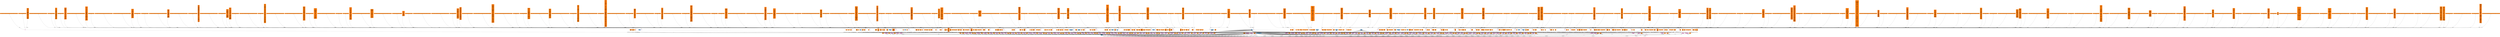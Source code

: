 digraph G {
  rankdir=BT
  node[style="filled" height=.3]
"http://schema.org/ItemList" [fillcolor="#1f77b4" color="#1f77b4" label="ItemList"]
"http://schema.org/Event" [fillcolor="#1f77b4" color="#1f77b4" label="Event"]
"http://schema.org/RadioStation" [fillcolor="#1f77b4" color="#1f77b4" label="RadioStation"]
"http://schema.org/Person" [fillcolor="#1f77b4" color="#1f77b4" label="Person"]
"http://schema.org/CreativeWork" [fillcolor="#1f77b4" color="#1f77b4" label="CreativeWork"]
"http://schema.org/MusicAlbum" [fillcolor="#1f77b4" color="#1f77b4" label="MusicAlbum"]
"http://schema.org/Airline" [fillcolor="#1f77b4" color="#1f77b4" label="Airline"]
"http://schema.org/Thing" [fillcolor="#1f77b4" color="#1f77b4" label="Thing"]
"http://schema.org/TouristAttraction" [fillcolor="#1f77b4" color="#1f77b4" label="TouristAttraction"]
"http://schema.org/ProductModel" [fillcolor="#1f77b4" color="#1f77b4" label="ProductModel"]
"http://schema.org/TVSeries" [fillcolor="#1f77b4" color="#1f77b4" label="TVSeries"]
"http://schema.googleapis.com/EntitySearchResult" [fillcolor="#1f77b4" color="#1f77b4" label="goog:EntitySearchResult"]
"http://schema.org/BroadcastChannel" [fillcolor="#1f77b4" color="#1f77b4" label="BroadcastChannel"]
"http://schema.org/Corporation" [fillcolor="#1f77b4" color="#1f77b4" label="Corporation"]
"http://schema.org/Movie" [fillcolor="#1f77b4" color="#1f77b4" label="Movie"]
"http://schema.org/Organization" [fillcolor="#1f77b4" color="#1f77b4" label="Organization"]
"http://schema.org/Brand" [fillcolor="#1f77b4" color="#1f77b4" label="Brand"]
"http://schema.org/MusicGroup" [fillcolor="#1f77b4" color="#1f77b4" label="MusicGroup"]
"http://schema.org/Periodical" [fillcolor="#1f77b4" color="#1f77b4" label="Periodical"]
"http://schema.org/SportsTeam" [fillcolor="#1f77b4" color="#1f77b4" label="SportsTeam"]
"ub2bL927C9" [fillcolor="#e377c2" color="#e377c2" label="" shape="circle"]
"kg:/m/0795_5" [fillcolor="#e377c2" color="#e377c2" label="ns1:0795_5"]
"ub2bL882C9" [fillcolor="#e377c2" color="#e377c2" label="" shape="circle"]
"kg:/m/018j3w" [fillcolor="#e377c2" color="#e377c2" label="ns1:018j3w"]
"kg:/m/048j51" [fillcolor="#e377c2" color="#e377c2" label="ns1:048j51"]
"kg:/m/082yz0" [fillcolor="#e377c2" color="#e377c2" label="ns1:082yz0"]
"kg:/m/027z2cl" [fillcolor="#e377c2" color="#e377c2" label="ns1:027z2cl"]
"kg:/g/11b7rcyfj2" [fillcolor="#e377c2" color="#e377c2" label="ns2:11b7rcyfj2"]
"ub2bL1023C9" [fillcolor="#e377c2" color="#e377c2" label="" shape="circle"]
"kg:/m/056dsk" [fillcolor="#e377c2" color="#e377c2" label="ns1:056dsk"]
"ub2bL843C9" [fillcolor="#e377c2" color="#e377c2" label="" shape="circle"]
"kg:/m/041pr" [fillcolor="#e377c2" color="#e377c2" label="ns1:041pr"]
"kg:/m/08bs5" [fillcolor="#e377c2" color="#e377c2" label="ns1:08bs5"]
"ub2bL1074C9" [fillcolor="#e377c2" color="#e377c2" label="" shape="circle"]
"kg:/m/0r4r9n7" [fillcolor="#e377c2" color="#e377c2" label="ns1:0r4r9n7"]
"kg:/m/0g6m5f" [fillcolor="#e377c2" color="#e377c2" label="ns1:0g6m5f"]
"ub2bL939C9" [fillcolor="#e377c2" color="#e377c2" label="" shape="circle"]
"ub2bL366C30" [fillcolor="#e377c2" color="#e377c2" label="" shape="circle"]
"kg:/m/03mf28v" [fillcolor="#e377c2" color="#e377c2" label="ns1:03mf28v"]
"kg:/g/11c6h14k47" [fillcolor="#e377c2" color="#e377c2" label="ns2:11c6h14k47"]
"ub2bL1020C9" [fillcolor="#e377c2" color="#e377c2" label="" shape="circle"]
"ub2bL792C9" [fillcolor="#e377c2" color="#e377c2" label="" shape="circle"]
"ub2bL1026C9" [fillcolor="#e377c2" color="#e377c2" label="" shape="circle"]
"kg:/m/0g768" [fillcolor="#e377c2" color="#e377c2" label="ns1:0g768"]
"kg:/m/0h67hwx" [fillcolor="#e377c2" color="#e377c2" label="ns1:0h67hwx"]
"kg:/m/0byxhp" [fillcolor="#e377c2" color="#e377c2" label="ns1:0byxhp"]
"ub2bL828C9" [fillcolor="#e377c2" color="#e377c2" label="" shape="circle"]
"ub2bL155C30" [fillcolor="#e377c2" color="#e377c2" label="" shape="circle"]
"ub2bL837C9" [fillcolor="#e377c2" color="#e377c2" label="" shape="circle"]
"ub2bL804C9" [fillcolor="#e377c2" color="#e377c2" label="" shape="circle"]
"kg:/m/01p_2p" [fillcolor="#e377c2" color="#e377c2" label="ns1:01p_2p"]
"kg:/m/0147dk" [fillcolor="#e377c2" color="#e377c2" label="ns1:0147dk"]
"kg:/g/1q2xhgq_x" [fillcolor="#e377c2" color="#e377c2" label="ns2:1q2xhgq_x"]
"ub2bL1032C9" [fillcolor="#e377c2" color="#e377c2" label="" shape="circle"]
"kg:/g/121rpsf_" [fillcolor="#e377c2" color="#e377c2" label="ns2:121rpsf_"]
"ub2bL951C9" [fillcolor="#e377c2" color="#e377c2" label="" shape="circle"]
"kg:/m/01sll7r" [fillcolor="#e377c2" color="#e377c2" label="ns1:01sll7r"]
"ub2bL861C9" [fillcolor="#e377c2" color="#e377c2" label="" shape="circle"]
"ub2bL930C9" [fillcolor="#e377c2" color="#e377c2" label="" shape="circle"]
"kg:/m/03_9vr" [fillcolor="#e377c2" color="#e377c2" label="ns1:03_9vr"]
"kg:/m/01ppfv" [fillcolor="#e377c2" color="#e377c2" label="ns1:01ppfv"]
"ub2bL450C30" [fillcolor="#e377c2" color="#e377c2" label="" shape="circle"]
"kg:/m/02bh3_" [fillcolor="#e377c2" color="#e377c2" label="ns1:02bh3_"]
"ub2bL888C9" [fillcolor="#e377c2" color="#e377c2" label="" shape="circle"]
"ub2bL936C9" [fillcolor="#e377c2" color="#e377c2" label="" shape="circle"]
"kg:/m/02vpxb0" [fillcolor="#e377c2" color="#e377c2" label="ns1:02vpxb0"]
"ub2bL350C30" [fillcolor="#e377c2" color="#e377c2" label="" shape="circle"]
"ub2bL1077C9" [fillcolor="#e377c2" color="#e377c2" label="" shape="circle"]
"ub2bL816C9" [fillcolor="#e377c2" color="#e377c2" label="" shape="circle"]
"ub2bL113C30" [fillcolor="#e377c2" color="#e377c2" label="" shape="circle"]
"ub2bL1008C9" [fillcolor="#e377c2" color="#e377c2" label="" shape="circle"]
"ub2bL1059C9" [fillcolor="#e377c2" color="#e377c2" label="" shape="circle"]
"ub2bL233C30" [fillcolor="#e377c2" color="#e377c2" label="" shape="circle"]
"kg:/m/026b8p" [fillcolor="#e377c2" color="#e377c2" label="ns1:026b8p"]
"ub2bL740C30" [fillcolor="#e377c2" color="#e377c2" label="" shape="circle"]
"ub2bL140C30" [fillcolor="#e377c2" color="#e377c2" label="" shape="circle"]
"ub2bL987C9" [fillcolor="#e377c2" color="#e377c2" label="" shape="circle"]
"kg:/m/01mzvc" [fillcolor="#e377c2" color="#e377c2" label="ns1:01mzvc"]
"ub2bL696C30" [fillcolor="#e377c2" color="#e377c2" label="" shape="circle"]
"ub2bL921C9" [fillcolor="#e377c2" color="#e377c2" label="" shape="circle"]
"ub2bL786C9" [fillcolor="#e377c2" color="#e377c2" label="" shape="circle"]
"ub2bL978C9" [fillcolor="#e377c2" color="#e377c2" label="" shape="circle"]
"kg:/m/0vx0z8p" [fillcolor="#e377c2" color="#e377c2" label="ns1:0vx0z8p"]
"ub2bL870C9" [fillcolor="#e377c2" color="#e377c2" label="" shape="circle"]
"ub2bL211C30" [fillcolor="#e377c2" color="#e377c2" label="" shape="circle"]
"ub2bL825C9" [fillcolor="#e377c2" color="#e377c2" label="" shape="circle"]
"ub2bL294C30" [fillcolor="#e377c2" color="#e377c2" label="" shape="circle"]
"kg:/m/010fwz69" [fillcolor="#e377c2" color="#e377c2" label="ns1:010fwz69"]
"kg:/g/11b8symyn1" [fillcolor="#e377c2" color="#e377c2" label="ns2:11b8symyn1"]
"ub2bL394C30" [fillcolor="#e377c2" color="#e377c2" label="" shape="circle"]
"kg:/g/11h4nhh4h8" [fillcolor="#e377c2" color="#e377c2" label="ns2:11h4nhh4h8"]
"kg:/g/11fy4cjf4n" [fillcolor="#e377c2" color="#e377c2" label="ns2:11fy4cjf4n"]
"kg:/m/0h3whhc" [fillcolor="#e377c2" color="#e377c2" label="ns1:0h3whhc"]
"ub2bL344C30" [fillcolor="#e377c2" color="#e377c2" label="" shape="circle"]
"kg:/g/1q5j3hf0c" [fillcolor="#e377c2" color="#e377c2" label="ns2:1q5j3hf0c"]
"ub2bL1068C9" [fillcolor="#e377c2" color="#e377c2" label="" shape="circle"]
"kg:/m/039fjd" [fillcolor="#e377c2" color="#e377c2" label="ns1:039fjd"]
"kg:/m/01vsdgg" [fillcolor="#e377c2" color="#e377c2" label="ns1:01vsdgg"]
"ub2bL178C30" [fillcolor="#e377c2" color="#e377c2" label="" shape="circle"]
"ub2bL807C9" [fillcolor="#e377c2" color="#e377c2" label="" shape="circle"]
"ub2bL993C9" [fillcolor="#e377c2" color="#e377c2" label="" shape="circle"]
"ub2bL30C30" [fillcolor="#e377c2" color="#e377c2" label="" shape="circle"]
"ub2bL933C9" [fillcolor="#e377c2" color="#e377c2" label="" shape="circle"]
"ub2bL813C9" [fillcolor="#e377c2" color="#e377c2" label="" shape="circle"]
"ub2bL909C9" [fillcolor="#e377c2" color="#e377c2" label="" shape="circle"]
"kg:/m/09g9ghs" [fillcolor="#e377c2" color="#e377c2" label="ns1:09g9ghs"]
"kg:/m/04s1vf" [fillcolor="#e377c2" color="#e377c2" label="ns1:04s1vf"]
"kg:/m/0fnzw3" [fillcolor="#e377c2" color="#e377c2" label="ns1:0fnzw3"]
"ub2bL1038C9" [fillcolor="#e377c2" color="#e377c2" label="" shape="circle"]
"ub2bL912C9" [fillcolor="#e377c2" color="#e377c2" label="" shape="circle"]
"kg:/m/0fpwh" [fillcolor="#e377c2" color="#e377c2" label="ns1:0fpwh"]
"ub2bL954C9" [fillcolor="#e377c2" color="#e377c2" label="" shape="circle"]
"ub2bL798C9" [fillcolor="#e377c2" color="#e377c2" label="" shape="circle"]
"ub2bL867C9" [fillcolor="#e377c2" color="#e377c2" label="" shape="circle"]
"ub2bL672C30" [fillcolor="#e377c2" color="#e377c2" label="" shape="circle"]
"kg:/m/04wt_m" [fillcolor="#e377c2" color="#e377c2" label="ns1:04wt_m"]
"kg:/m/0jmhr" [fillcolor="#e377c2" color="#e377c2" label="ns1:0jmhr"]
"ub2bL1035C9" [fillcolor="#e377c2" color="#e377c2" label="" shape="circle"]
"kg:/m/0gg77mf" [fillcolor="#e377c2" color="#e377c2" label="ns1:0gg77mf"]
"ub2bL1017C9" [fillcolor="#e377c2" color="#e377c2" label="" shape="circle"]
"ub2bL810C9" [fillcolor="#e377c2" color="#e377c2" label="" shape="circle"]
"kg:/m/07ym47" [fillcolor="#e377c2" color="#e377c2" label="ns1:07ym47"]
"ub2bL942C9" [fillcolor="#e377c2" color="#e377c2" label="" shape="circle"]
"ub2bL1071C9" [fillcolor="#e377c2" color="#e377c2" label="" shape="circle"]
"ub2bL897C9" [fillcolor="#e377c2" color="#e377c2" label="" shape="circle"]
"ub2bL170C30" [fillcolor="#e377c2" color="#e377c2" label="" shape="circle"]
"ub2bL1047C9" [fillcolor="#e377c2" color="#e377c2" label="" shape="circle"]
"ub2bL252C30" [fillcolor="#e377c2" color="#e377c2" label="" shape="circle"]
"ub2bL789C9" [fillcolor="#e377c2" color="#e377c2" label="" shape="circle"]
"ub2bL876C9" [fillcolor="#e377c2" color="#e377c2" label="" shape="circle"]
"ub2bL629C30" [fillcolor="#e377c2" color="#e377c2" label="" shape="circle"]
"ub2bL301C30" [fillcolor="#e377c2" color="#e377c2" label="" shape="circle"]
"ub2bL846C9" [fillcolor="#e377c2" color="#e377c2" label="" shape="circle"]
"kg:/m/0d4dbk" [fillcolor="#e377c2" color="#e377c2" label="ns1:0d4dbk"]
"kg:/m/04_18s" [fillcolor="#e377c2" color="#e377c2" label="ns1:04_18s"]
"ub2bL990C9" [fillcolor="#e377c2" color="#e377c2" label="" shape="circle"]
"kg:/m/0d9xq" [fillcolor="#e377c2" color="#e377c2" label="ns1:0d9xq"]
"kg:/g/1s05p2fm1" [fillcolor="#e377c2" color="#e377c2" label="ns2:1s05p2fm1"]
"ub2bL960C9" [fillcolor="#e377c2" color="#e377c2" label="" shape="circle"]
"ub2bL822C9" [fillcolor="#e377c2" color="#e377c2" label="" shape="circle"]
"ub2bL1011C9" [fillcolor="#e377c2" color="#e377c2" label="" shape="circle"]
"kg:/m/01l39h" [fillcolor="#e377c2" color="#e377c2" label="ns1:01l39h"]
"kg:/g/11b81x8rg6" [fillcolor="#e377c2" color="#e377c2" label="ns2:11b81x8rg6"]
"ub2bL748C30" [fillcolor="#e377c2" color="#e377c2" label="" shape="circle"]
"ub2bL458C30" [fillcolor="#e377c2" color="#e377c2" label="" shape="circle"]
"kg:/m/0hv1t" [fillcolor="#e377c2" color="#e377c2" label="ns1:0hv1t"]
"ub2bL98C30" [fillcolor="#e377c2" color="#e377c2" label="" shape="circle"]
"ub2bL957C9" [fillcolor="#e377c2" color="#e377c2" label="" shape="circle"]
"kg:/m/0gfjnbp" [fillcolor="#e377c2" color="#e377c2" label="ns1:0gfjnbp"]
"kg:/g/11g10jq09w" [fillcolor="#e377c2" color="#e377c2" label="ns2:11g10jq09w"]
"ub2bL47C30" [fillcolor="#e377c2" color="#e377c2" label="" shape="circle"]
"ub2bL894C9" [fillcolor="#e377c2" color="#e377c2" label="" shape="circle"]
"ub2bL900C9" [fillcolor="#e377c2" color="#e377c2" label="" shape="circle"]
"ub2bL864C9" [fillcolor="#e377c2" color="#e377c2" label="" shape="circle"]
"ub2bL196C30" [fillcolor="#e377c2" color="#e377c2" label="" shape="circle"]
"kg:/m/0f6md" [fillcolor="#e377c2" color="#e377c2" label="ns1:0f6md"]
"ub2bL226C30" [fillcolor="#e377c2" color="#e377c2" label="" shape="circle"]
"ub2bL906C9" [fillcolor="#e377c2" color="#e377c2" label="" shape="circle"]
"ub2bL553C30" [fillcolor="#e377c2" color="#e377c2" label="" shape="circle"]
"ub2bL656C30" [fillcolor="#e377c2" color="#e377c2" label="" shape="circle"]
"ub2bL840C9" [fillcolor="#e377c2" color="#e377c2" label="" shape="circle"]
"ub2bL948C9" [fillcolor="#e377c2" color="#e377c2" label="" shape="circle"]
"ub2bL466C30" [fillcolor="#e377c2" color="#e377c2" label="" shape="circle"]
"ub2bL1065C9" [fillcolor="#e377c2" color="#e377c2" label="" shape="circle"]
"ub2bL664C30" [fillcolor="#e377c2" color="#e377c2" label="" shape="circle"]
"ub2bL59C30" [fillcolor="#e377c2" color="#e377c2" label="" shape="circle"]
"ub2bL569C30" [fillcolor="#e377c2" color="#e377c2" label="" shape="circle"]
"kg:/m/01bwdt" [fillcolor="#e377c2" color="#e377c2" label="ns1:01bwdt"]
"ub2bL834C9" [fillcolor="#e377c2" color="#e377c2" label="" shape="circle"]
"kg:/m/01cd2k" [fillcolor="#e377c2" color="#e377c2" label="ns1:01cd2k"]
"ub2bL219C30" [fillcolor="#e377c2" color="#e377c2" label="" shape="circle"]
"ub2bL444C30" [fillcolor="#e377c2" color="#e377c2" label="" shape="circle"]
"kg:/m/01n4bh" [fillcolor="#e377c2" color="#e377c2" label="ns1:01n4bh"]
"kg:/m/02x13zt" [fillcolor="#e377c2" color="#e377c2" label="ns1:02x13zt"]
"ub2bL924C9" [fillcolor="#e377c2" color="#e377c2" label="" shape="circle"]
"kg:/m/01fh36" [fillcolor="#e377c2" color="#e377c2" label="ns1:01fh36"]
"kg:/m/0vpdct5" [fillcolor="#e377c2" color="#e377c2" label="ns1:0vpdct5"]
"ub2bL603C30" [fillcolor="#e377c2" color="#e377c2" label="" shape="circle"]
"kg:/m/0gz8z_" [fillcolor="#e377c2" color="#e377c2" label="ns1:0gz8z_"]
"kg:/g/11h3lgdrx9" [fillcolor="#e377c2" color="#e377c2" label="ns2:11h3lgdrx9"]
"ub2bL1050C9" [fillcolor="#e377c2" color="#e377c2" label="" shape="circle"]
"ub2bL1044C9" [fillcolor="#e377c2" color="#e377c2" label="" shape="circle"]
"kg:/g/11j2xgpq6l" [fillcolor="#e377c2" color="#e377c2" label="ns2:11j2xgpq6l"]
"ub2bL963C9" [fillcolor="#e377c2" color="#e377c2" label="" shape="circle"]
"kg:/m/01hdjlk" [fillcolor="#e377c2" color="#e377c2" label="ns1:01hdjlk"]
"ub2bL849C9" [fillcolor="#e377c2" color="#e377c2" label="" shape="circle"]
"ub2bL386C30" [fillcolor="#e377c2" color="#e377c2" label="" shape="circle"]
"ub2bL585C30" [fillcolor="#e377c2" color="#e377c2" label="" shape="circle"]
"ub2bL1029C9" [fillcolor="#e377c2" color="#e377c2" label="" shape="circle"]
"kg:/m/01vw20h" [fillcolor="#e377c2" color="#e377c2" label="ns1:01vw20h"]
"kg:/m/01smqh" [fillcolor="#e377c2" color="#e377c2" label="ns1:01smqh"]
"kg:/g/11fkqbxmwv" [fillcolor="#e377c2" color="#e377c2" label="ns2:11fkqbxmwv"]
"kg:/m/02r1b17" [fillcolor="#e377c2" color="#e377c2" label="ns1:02r1b17"]
"kg:/m/0283v86" [fillcolor="#e377c2" color="#e377c2" label="ns1:0283v86"]
"ub2bL975C9" [fillcolor="#e377c2" color="#e377c2" label="" shape="circle"]
"kg:/m/06zrgn" [fillcolor="#e377c2" color="#e377c2" label="ns1:06zrgn"]
"kg:/m/0yn_49l" [fillcolor="#e377c2" color="#e377c2" label="ns1:0yn_49l"]
"kg:/m/054fk7" [fillcolor="#e377c2" color="#e377c2" label="ns1:054fk7"]
"ub2bL795C9" [fillcolor="#e377c2" color="#e377c2" label="" shape="circle"]
"ub2bL1041C9" [fillcolor="#e377c2" color="#e377c2" label="" shape="circle"]
"kg:/m/04g46m" [fillcolor="#e377c2" color="#e377c2" label="ns1:04g46m"]
"ub2bL122C30" [fillcolor="#e377c2" color="#e377c2" label="" shape="circle"]
"ub2bL981C9" [fillcolor="#e377c2" color="#e377c2" label="" shape="circle"]
"kg:/m/0649_y" [fillcolor="#e377c2" color="#e377c2" label="ns1:0649_y"]
"kg:/m/03_d0" [fillcolor="#e377c2" color="#e377c2" label="ns1:03_d0"]
"ub2bL204C30" [fillcolor="#e377c2" color="#e377c2" label="" shape="circle"]
"kg:/m/043r8" [fillcolor="#e377c2" color="#e377c2" label="ns1:043r8"]
"ub2bL858C9" [fillcolor="#e377c2" color="#e377c2" label="" shape="circle"]
"kg:/m/01kpv04" [fillcolor="#e377c2" color="#e377c2" label="ns1:01kpv04"]
"ub2bL286C30" [fillcolor="#e377c2" color="#e377c2" label="" shape="circle"]
"kg:/m/09glkyk" [fillcolor="#e377c2" color="#e377c2" label="ns1:09glkyk"]
"kg:/m/09xw2" [fillcolor="#e377c2" color="#e377c2" label="ns1:09xw2"]
"ub2bL779C1" [fillcolor="#e377c2" color="#e377c2" label="" shape="circle"]
"ub2bL704C30" [fillcolor="#e377c2" color="#e377c2" label="" shape="circle"]
"ub2bL722C30" [fillcolor="#e377c2" color="#e377c2" label="" shape="circle"]
"ub2bL885C9" [fillcolor="#e377c2" color="#e377c2" label="" shape="circle"]
"ub2bL72C30" [fillcolor="#e377c2" color="#e377c2" label="" shape="circle"]
"ub2bL520C30" [fillcolor="#e377c2" color="#e377c2" label="" shape="circle"]
"kg:/m/0p9xd" [fillcolor="#e377c2" color="#e377c2" label="ns1:0p9xd"]
"ub2bL436C30" [fillcolor="#e377c2" color="#e377c2" label="" shape="circle"]
"kg:/m/02rxbck" [fillcolor="#e377c2" color="#e377c2" label="ns1:02rxbck"]
"ub2bL12C30" [fillcolor="#e377c2" color="#e377c2" label="" shape="circle"]
"kg:/m/01cx4t" [fillcolor="#e377c2" color="#e377c2" label="ns1:01cx4t"]
"ub2bL966C9" [fillcolor="#e377c2" color="#e377c2" label="" shape="circle"]
"ub2bL592C30" [fillcolor="#e377c2" color="#e377c2" label="" shape="circle"]
"kg:/g/11f26949jn" [fillcolor="#e377c2" color="#e377c2" label="ns2:11f26949jn"]
"ub2bL79C30" [fillcolor="#e377c2" color="#e377c2" label="" shape="circle"]
"ub2bL680C30" [fillcolor="#e377c2" color="#e377c2" label="" shape="circle"]
"kg:/m/02phqpy" [fillcolor="#e377c2" color="#e377c2" label="ns1:02phqpy"]
"ub2bL1053C9" [fillcolor="#e377c2" color="#e377c2" label="" shape="circle"]
"kg:/m/01vw77" [fillcolor="#e377c2" color="#e377c2" label="ns1:01vw77"]
"ub2bL1062C9" [fillcolor="#e377c2" color="#e377c2" label="" shape="circle"]
"ub2bL561C30" [fillcolor="#e377c2" color="#e377c2" label="" shape="circle"]
"ub2bL903C9" [fillcolor="#e377c2" color="#e377c2" label="" shape="circle"]
"ub2bL503C30" [fillcolor="#e377c2" color="#e377c2" label="" shape="circle"]
"ub2bL308C30" [fillcolor="#e377c2" color="#e377c2" label="" shape="circle"]
"ub2bL427C30" [fillcolor="#e377c2" color="#e377c2" label="" shape="circle"]
"kg:/m/03mwyn" [fillcolor="#e377c2" color="#e377c2" label="ns1:03mwyn"]
"ub2bL996C9" [fillcolor="#e377c2" color="#e377c2" label="" shape="circle"]
"ub2bL999C9" [fillcolor="#e377c2" color="#e377c2" label="" shape="circle"]
"ub2bL1056C9" [fillcolor="#e377c2" color="#e377c2" label="" shape="circle"]
"kg:/m/02rzq62" [fillcolor="#e377c2" color="#e377c2" label="ns1:02rzq62"]
"ub2bL755C30" [fillcolor="#e377c2" color="#e377c2" label="" shape="circle"]
"ub2bL713C30" [fillcolor="#e377c2" color="#e377c2" label="" shape="circle"]
"ub2bL186C30" [fillcolor="#e377c2" color="#e377c2" label="" shape="circle"]
"ub2bL688C30" [fillcolor="#e377c2" color="#e377c2" label="" shape="circle"]
"ub2bL1005C9" [fillcolor="#e377c2" color="#e377c2" label="" shape="circle"]
"ub2bL527C30" [fillcolor="#e377c2" color="#e377c2" label="" shape="circle"]
"ub2bL535C30" [fillcolor="#e377c2" color="#e377c2" label="" shape="circle"]
"kg:/m/06ch55" [fillcolor="#e377c2" color="#e377c2" label="ns1:06ch55"]
"kg:/m/02b667" [fillcolor="#e377c2" color="#e377c2" label="ns1:02b667"]
"ub2bL335C30" [fillcolor="#e377c2" color="#e377c2" label="" shape="circle"]
"ub2bL21C30" [fillcolor="#e377c2" color="#e377c2" label="" shape="circle"]
"kg:/m/0g_9k" [fillcolor="#e377c2" color="#e377c2" label="ns1:0g_9k"]
"kg:/m/037n97" [fillcolor="#e377c2" color="#e377c2" label="ns1:037n97"]
"ub2bL773C30" [fillcolor="#e377c2" color="#e377c2" label="" shape="circle"]
"ub2bL375C30" [fillcolor="#e377c2" color="#e377c2" label="" shape="circle"]
"ub2bL831C9" [fillcolor="#e377c2" color="#e377c2" label="" shape="circle"]
"ub2bL317C30" [fillcolor="#e377c2" color="#e377c2" label="" shape="circle"]
"ub2bL780C22" [fillcolor="#e377c2" color="#e377c2" label="" shape="circle"]
"ub2bL578C30" [fillcolor="#e377c2" color="#e377c2" label="" shape="circle"]
"kg:/g/11f2656wnd" [fillcolor="#e377c2" color="#e377c2" label="ns2:11f2656wnd"]
"ub2bL163C30" [fillcolor="#e377c2" color="#e377c2" label="" shape="circle"]
"ub2bL969C9" [fillcolor="#e377c2" color="#e377c2" label="" shape="circle"]
"kg:/m/01k9wl" [fillcolor="#e377c2" color="#e377c2" label="ns1:01k9wl"]
"kg:/m/02vrfqt" [fillcolor="#e377c2" color="#e377c2" label="ns1:02vrfqt"]
"ub2bL819C9" [fillcolor="#e377c2" color="#e377c2" label="" shape="circle"]
"ub2bL419C30" [fillcolor="#e377c2" color="#e377c2" label="" shape="circle"]
"ub2bL278C30" [fillcolor="#e377c2" color="#e377c2" label="" shape="circle"]
"ub2bL87C30" [fillcolor="#e377c2" color="#e377c2" label="" shape="circle"]
"kg:/m/064pmm9" [fillcolor="#e377c2" color="#e377c2" label="ns1:064pmm9"]
"ub2bL270C30" [fillcolor="#e377c2" color="#e377c2" label="" shape="circle"]
"ub2bL731C30" [fillcolor="#e377c2" color="#e377c2" label="" shape="circle"]
"ub2bL326C30" [fillcolor="#e377c2" color="#e377c2" label="" shape="circle"]
"ub2bL852C9" [fillcolor="#e377c2" color="#e377c2" label="" shape="circle"]
"ub2bL404C30" [fillcolor="#e377c2" color="#e377c2" label="" shape="circle"]
"kg:/m/027vsf5" [fillcolor="#e377c2" color="#e377c2" label="ns1:027vsf5"]
"ub2bL984C9" [fillcolor="#e377c2" color="#e377c2" label="" shape="circle"]
"ub2bL801C9" [fillcolor="#e377c2" color="#e377c2" label="" shape="circle"]
"kg:/m/03ct1v" [fillcolor="#e377c2" color="#e377c2" label="ns1:03ct1v"]
"ub2bL972C9" [fillcolor="#e377c2" color="#e377c2" label="" shape="circle"]
"kg:/g/11hb69dddz" [fillcolor="#e377c2" color="#e377c2" label="ns2:11hb69dddz"]
"ub2bL411C30" [fillcolor="#e377c2" color="#e377c2" label="" shape="circle"]
"kg:/m/0hvcr" [fillcolor="#e377c2" color="#e377c2" label="ns1:0hvcr"]
"ub2bL879C9" [fillcolor="#e377c2" color="#e377c2" label="" shape="circle"]
"ub2bL783C9" [fillcolor="#e377c2" color="#e377c2" label="" shape="circle"]
"ub2bL1014C9" [fillcolor="#e377c2" color="#e377c2" label="" shape="circle"]
"ub2bL855C9" [fillcolor="#e377c2" color="#e377c2" label="" shape="circle"]
"ub2bL490C30" [fillcolor="#e377c2" color="#e377c2" label="" shape="circle"]
"ub2bL915C9" [fillcolor="#e377c2" color="#e377c2" label="" shape="circle"]
"ub2bL1002C9" [fillcolor="#e377c2" color="#e377c2" label="" shape="circle"]
"kg:/m/01f9y_" [fillcolor="#e377c2" color="#e377c2" label="ns1:01f9y_"]
"ub2bL131C30" [fillcolor="#e377c2" color="#e377c2" label="" shape="circle"]
"ub2bL918C9" [fillcolor="#e377c2" color="#e377c2" label="" shape="circle"]
"ub2bL891C9" [fillcolor="#e377c2" color="#e377c2" label="" shape="circle"]
"ub2bL357C30" [fillcolor="#e377c2" color="#e377c2" label="" shape="circle"]
"ub2bL511C30" [fillcolor="#e377c2" color="#e377c2" label="" shape="circle"]
"ub2bL475C30" [fillcolor="#e377c2" color="#e377c2" label="" shape="circle"]
"ub2bL873C9" [fillcolor="#e377c2" color="#e377c2" label="" shape="circle"]
"ub2bL638C30" [fillcolor="#e377c2" color="#e377c2" label="" shape="circle"]
"ub2bL482C30" [fillcolor="#e377c2" color="#e377c2" label="" shape="circle"]
"ub2bL945C9" [fillcolor="#e377c2" color="#e377c2" label="" shape="circle"]
"ub2bL261C30" [fillcolor="#e377c2" color="#e377c2" label="" shape="circle"]
"ub2bL241C30" [fillcolor="#e377c2" color="#e377c2" label="" shape="circle"]
"ub2bL612C30" [fillcolor="#e377c2" color="#e377c2" label="" shape="circle"]
"ub2bL148C30" [fillcolor="#e377c2" color="#e377c2" label="" shape="circle"]
"ub2bL647C30" [fillcolor="#e377c2" color="#e377c2" label="" shape="circle"]
"ub2bL546C30" [fillcolor="#e377c2" color="#e377c2" label="" shape="circle"]
"ub2bL621C30" [fillcolor="#e377c2" color="#e377c2" label="" shape="circle"]
"4bdf6cfd985d4aee99427d25db63b9ec" [fillcolor="#ff7f0e" color="#ff7f0e" label="\nhttps://en.wikipedia.org/wiki/Wikipedia:Text_of_Creative_Commons_Attribution-ShareAlike_3.0_Unported_License" shape="rect"]
"775b5e7ac26d43c9a1ba16706847ad53" [fillcolor="#ff7f0e" color="#ff7f0e" label="\nDixieland,\nsometimes\nreferred\nto\nas\ntraditional\njazz,\nis\na\nstyle\nof\njazz\nbased\non\nthe\nmusic\nthat\ndeveloped\nin\nNew\nOrleans\nat\nthe\nstart\nof\nthe\n20th\n  century. " shape="rect"]
"f409fe9502c344ff980a1a798cd5624a" [fillcolor="#ff7f0e" color="#ff7f0e" label="\nJazzTimes" shape="rect"]
"ea344fc7e1f64a82bdc53704f765e826" [fillcolor="#ff7f0e" color="#ff7f0e" label="\n94.2971" shape="rect"]
"f30fcbe2fc08433bab6bd10e43d2e59e" [fillcolor="#ff7f0e" color="#ff7f0e" label="\nKBEM-FM" shape="rect"]
"2f17bbd3d0054f308de8eae48c92860d" [fillcolor="#ff7f0e" color="#ff7f0e" label="\nJazz\nIshmael\nButler,\nprofessionally\nknown\nas\nLil\nTracy,\nis\nan\nAmerican\nrapper,\nsinger,\nand\nsongwriter.\nHe\nwas\nalso\nknown\nunder\nthe\nname\nYung\nBruh\nduring\nthe\nbeginning\nof\nhis\n   career.    " shape="rect"]
"88d2e763e0504f5fb7c18f8e94b966e2" [fillcolor="#ff7f0e" color="#ff7f0e" label="\nhttp://joshuadionisio.tk/" shape="rect"]
"a02d04f9ce4746eaafbc4765780d090f" [fillcolor="#ff7f0e" color="#ff7f0e" label="\nJazz" shape="rect"]
"c6c8bebff1d547cc8b63146be90ff135" [fillcolor="#ff7f0e" color="#ff7f0e" label="\n135.0429" shape="rect"]
"be5b49ae826f4837a5172163abe7e052" [fillcolor="#ff7f0e" color="#ff7f0e" label="\nAll\nThat\nJazz\nis\na\n1979\nAmerican\nmusical\ndrama\nfilm\ndirected\nby\nBob\nFosse.\nThe\nscreenplay,\nby\nRobert\nAlan\nAurthur\nand\nFosse,\nis\na\nsemi-autobiographical\nfantasy\nbased\non\naspects\nof\nFosse's\nlife\nand\ncareer\nas\na\ndancer,\nchoreographer\nand\n      director.      " shape="rect"]
"a8a1638c3d294652b36749e4aae38e3c" [fillcolor="#ff7f0e" color="#ff7f0e" label="\nNN\nNorth\nSea\nJazz\nFestival" shape="rect"]
"c90b6950054746508e14cf2990b06262" [fillcolor="#ff7f0e" color="#ff7f0e" label="\nhttps://en.wikipedia.org/wiki/Jazztel" shape="rect"]
"bd818ba59483478b91238953815af73c" [fillcolor="#ff7f0e" color="#ff7f0e" label="\nhttps://en.wikipedia.org/wiki/Wikipedia:Text_of_Creative_Commons_Attribution-ShareAlike_3.0_Unported_License" shape="rect"]
"06a1da8b665843fca5a94f6135bfb454" [fillcolor="#ff7f0e" color="#ff7f0e" label="\nBasketball\n   team   " shape="rect"]
"1587d03e052a42d3ae81624def8dc479" [fillcolor="#ff7f0e" color="#ff7f0e" label="\nhttps://en.wikipedia.org/wiki/Wikipedia:Text_of_Creative_Commons_Attribution-ShareAlike_3.0_Unported_License" shape="rect"]
"c3fd96f9a8f449e4af433afd6e22d253" [fillcolor="#ff7f0e" color="#ff7f0e" label="\n1216.314" shape="rect"]
"16c693cf1970450083e9d8ba772e9e28" [fillcolor="#ff7f0e" color="#ff7f0e" label="\nI\nAm\nJazz\nis\nan\nAmerican\nreality\ntelevision\nseries\non\nTLC\nabout\na\ntransgender\ngirl\nnamed\nJazz\nJennings.\nThe\nseries\nfeatures\nJazz\nand\nher\nfamily\n\"dealing\nwith\ntypical\nteen\ndrama\nthrough\nthe\nlens\nof\na\ntransgender\n  youth.\" " shape="rect"]
"d3d1e001de884c6ab7dae438c0ba15ed" [fillcolor="#ff7f0e" color="#ff7f0e" label="\n158.2987" shape="rect"]
"c39cfc639fdc4415b8c2d92ecf00e892" [fillcolor="#ff7f0e" color="#ff7f0e" label="\nhttps://en.wikipedia.org/wiki/Cool_jazz" shape="rect"]
"1dad281d90184b0b81bd06b7c935d042" [fillcolor="#ff7f0e" color="#ff7f0e" label="\nhttp://www.animaljazz.com/" shape="rect"]
"cb264139430845d5bf3411a378b15595" [fillcolor="#ff7f0e" color="#ff7f0e" label="\nhttp://www.anitaoday.com/" shape="rect"]
"37d68a72109945fbb179cd05974efe8c" [fillcolor="#ff7f0e" color="#ff7f0e" label="\nDaisy\nRidley" shape="rect"]
"7f4b028049f04c1680dea7311f29ba7c" [fillcolor="#ff7f0e" color="#ff7f0e" label="\nJAY-Z" shape="rect"]
"73ba15f03804482c8ea81e627df00d24" [fillcolor="#ff7f0e" color="#ff7f0e" label="\nCorporation" shape="rect"]
"c3562ffa5f46417ba51999940f215502" [fillcolor="#ff7f0e" color="#ff7f0e" label="\nAmerican\nsinger-songwriter" shape="rect"]
"b8cc8afdcab04686b73a29d861b2fbbf" [fillcolor="#ff7f0e" color="#ff7f0e" label="\nThe\nJazz\nAge\nwas\na\nperiod\nin\nthe\n1920s\nand\n1930s\nin\nwhich\njazz\nmusic\nand\ndance\nstyles\nrapidly\ngained\nnationwide\npopularity\nin\nthe\nUnited\nStates.\nThe\nJazz\nAge's\ncultural\nrepercussions\nwere\nprimarily\nfelt\nin\nthe\nUnited\nStates,\nthe\nbirthplace\nof\n    jazz.    " shape="rect"]
"252fec34d9a24093bca2539cd1d2ce53" [fillcolor="#ff7f0e" color="#ff7f0e" label="\nMusical\n group " shape="rect"]
"fe76250d024d48b1a99150ff1786d645" [fillcolor="#ff7f0e" color="#ff7f0e" label="\nJazz\nRadio\nis\na\nFrench\nradio\nstation\ndedicated\nto\njazz\nand\nsoul\nthat\nstarted\nin\n1996.\nJazz\nRadio\nis\nbased\nin\nLyon,\nFrance,\nand\nbroadcasts\nwith\naround\n45\nfrequencies\nthroughout\nFrance\nand\n  Monaco.  " shape="rect"]
"6c141108c6144a3b82e9060bb0957964" [fillcolor="#ff7f0e" color="#ff7f0e" label="\nJazz" shape="rect"]
"9bcf1bdde16a4947a19ef0c81b394f1d" [fillcolor="#ff7f0e" color="#ff7f0e" label="\nhttps://en.wikipedia.org/wiki/Wikipedia:Text_of_Creative_Commons_Attribution-ShareAlike_3.0_Unported_License" shape="rect"]
"0b79ebe1ba5d40d4847734ed9fab7ac2" [fillcolor="#ff7f0e" color="#ff7f0e" label="\nhttps://en.wikipedia.org/wiki/Wikipedia:Text_of_Creative_Commons_Attribution-ShareAlike_3.0_Unported_License" shape="rect"]
"141f62fc664042e4ad77dd10b0f97307" [fillcolor="#ff7f0e" color="#ff7f0e" label="\n93.43474" shape="rect"]
"f06fcb86cedc4b1f8c44779ba9a93ab0" [fillcolor="#ff7f0e" color="#ff7f0e" label="\nJazztel\nis\na\nSpanish\ntelecommunications\ncompany\nwhich\noffers\ntriple\nplay\nservices.\nJazztel\nwas\nfounded\nin\n1998\nby\nMartin\nVarsavsky.\nJazztel\nis\na\nSpanish\ncompany,\nowned\nby\na\nBritish\ncompany\ncalled\nJazztel\np.l.c.\nIt\nwas\nincorporated\nunder\nthe\nlaws\nof\nEngland\nand\nWales\nin\nJuly\n1998.\nIt\nis\nRegistered\nin\nEngland\nand\nWales\nwith\nCompany\nNumber\n3597184.\nIts\nRegistered\nOffice\nis\nat\n20-22\nBedford\nRow,\nLondon,\nWC1R\n4JS,\nUK.\nJazztel\np.l.c.\nis\nlisted\non\nthe\nSpanish\nNuevo\nMercado\nsince\nDecember\n18,\n      2000.       " shape="rect"]
"da622580987745dd8ae4e0196e6184d4" [fillcolor="#ff7f0e" color="#ff7f0e" label="\nMusical\n style " shape="rect"]
"8194fea712774f26bb70c8a2a980b6a2" [fillcolor="#ff7f0e" color="#ff7f0e" label="\nAnimal\nДжаZ\nis\na\nSaint\nPetersburg-based\nband\nplaying\nalternative\nrock\nand\npop\nrock.\nThey\nwere\nformed\nin\n2000.\nAs\nof\n2020,\nthey\nhave\nreleased\n15\nstudio\nalbums,\nincluding\nfive\nacoustic\n    albums.     " shape="rect"]
"74643fe7272c420ca654d5ba6fb0864d" [fillcolor="#ff7f0e" color="#ff7f0e" label="\n5595.331" shape="rect"]
"faa1fa533ddb445eaaac02af3ea35b9e" [fillcolor="#ff7f0e" color="#ff7f0e" label="\n250.6918" shape="rect"]
"60f7782fe440440aab668d7e46970e83" [fillcolor="#ff7f0e" color="#ff7f0e" label="\nJazz\n FM " shape="rect"]
"0048c02c3c8f4f94874f83681b1531fc" [fillcolor="#ff7f0e" color="#ff7f0e" label="\nhttps://en.wikipedia.org/wiki/Frankie_Laine" shape="rect"]
"f0412d9deaf24f5782bfbd21917034d0" [fillcolor="#ff7f0e" color="#ff7f0e" label="\nhttps://en.wikipedia.org/wiki/Utah_Jazz" shape="rect"]
"4d1f7f249e73451eb976682ab36a3b30" [fillcolor="#ff7f0e" color="#ff7f0e" label="\nWe\nAre\nfrom\nJazz\nis\na\n1983\nSoviet\ncomedy\nmusical\nfilm\nby\nKaren\nShahnazarov." shape="rect"]
"457226538e2f49c08ca42f1de8acd204" [fillcolor="#ff7f0e" color="#ff7f0e" label="\nLatin\n jazz" shape="rect"]
"77fb825d384842e1b4e7d6d6c8121cfc" [fillcolor="#ff7f0e" color="#ff7f0e" label="\nErroll\nLouis\nGarner\nwas\nan\nAmerican\njazz\npianist\nand\ncomposer\nknown\nfor\nhis\nswing\nplaying\nand\nballads.\nHis\nbest-known\ncomposition,\nthe\nballad\n\"Misty\",\nhas\nbecome\na\njazz\n standard.  " shape="rect"]
"dc8820bc499d497b8fe3c7d698d4dda5" [fillcolor="#ff7f0e" color="#ff7f0e" label="\nPakistan\nMobile\nCommunications\nLimited,\ndoing\nbusiness\nas\nJazz,\nis\na\nPakistani\nmobile\nnetwork\nand\ninternet\nservices\nprovider\nin\nformed\nby\nthe\nmerger\nof\nMobilink\nand\n    Warid.    " shape="rect"]
"dcc6b3e659864fe99c4047115f2a8881" [fillcolor="#ff7f0e" color="#ff7f0e" label="\nRadio\nJazz\nFM\nis\na\njazz\nradio\nstation\nin\nBulgaria\nthat\nstarted\nin\n2001.\nIt\nis\npart\nof\nBTV\nMedia\nGroup,\nwhich\nis\nowned\nby\nCentral\nEuropean\nMedia\nEnterprises.\nFrom\n2001\nto\n2006\nit\naired\nin\nPlovdiv,\nVarna,\nBurgas,\nBlagoevgrad,\nRuse,\nStara\nZagora,\nand\nSofia.\nFrom\nits\nfirst\nyears\nit\naired\nspecial\nprojects\nwith\nRadio\nNet\nand\nSport\nRadio.\nStarting\nin\n2005\nthe\nradio\naired\nthe\nDoiche\nVele\nnews.\nIn\n2006\nthe\nradio\nwas\nreplaced\nin\nall\ncities,\nexcept\nSofia,\nby\n   N-JOY.   " shape="rect"]
"7dcc3b24bbef4adea4c95abbf719d210" [fillcolor="#ff7f0e" color="#ff7f0e" label="\n236.552" shape="rect"]
"41fa87804065494cb6ff352aac2ffee0" [fillcolor="#ff7f0e" color="#ff7f0e" label="\n99.89712" shape="rect"]
"b6bca946bb824acc8b9f789eca469b4a" [fillcolor="#ff7f0e" color="#ff7f0e" label="\nFanzz" shape="rect"]
"b3e9e1e780584d779222d7f313152609" [fillcolor="#ff7f0e" color="#ff7f0e" label="\n70.32909" shape="rect"]
"6737e31a7a0f4744bdb8e33beb8107f4" [fillcolor="#ff7f0e" color="#ff7f0e" label="\n76.28461" shape="rect"]
"f47041f7a7034718acdab96e0954117c" [fillcolor="#ff7f0e" color="#ff7f0e" label="\nhttps://en.wikipedia.org/wiki/Wikipedia:Text_of_Creative_Commons_Attribution-ShareAlike_3.0_Unported_License" shape="rect"]
"8e2a6ad4d1594e4eb7708c336269f578" [fillcolor="#ff7f0e" color="#ff7f0e" label="\nJasmin\nSt.\nClaire" shape="rect"]
"3c7522dca23a4142b75889bc8687cd02" [fillcolor="#ff7f0e" color="#ff7f0e" label="\nFree\njazz\nis\nan\nexperimental\napproach\nto\njazz\nimprovisation\nthat\ndeveloped\nin\nthe\nlate\n1950s\nand\nearly\n1960s\nwhen\nmusicians\nattempted\nto\nchange\nor\nbreak\ndown\njazz\nconventions,\nsuch\nas\nregular\ntempos,\ntones,\nand\nchord\n   changes.  " shape="rect"]
"55497988710246598dbedd6d7a10a9c4" [fillcolor="#ff7f0e" color="#ff7f0e" label="\nhttps://en.wikipedia.org/wiki/Wikipedia:Text_of_Creative_Commons_Attribution-ShareAlike_3.0_Unported_License" shape="rect"]
"7d8110bcdee8426dabd1aaf1bbf14a62" [fillcolor="#ff7f0e" color="#ff7f0e" label="\nJazz" shape="rect"]
"a3f4a3cdbd93483ba41fbd18d71f3379" [fillcolor="#ff7f0e" color="#ff7f0e" label="\nFictional\ncharacter" shape="rect"]
"b9ab067427f74c559ee526c7b2599f64" [fillcolor="#ff7f0e" color="#ff7f0e" label="\nhttp://www.fanzz.com" shape="rect"]
"157ba218b59442088267bbd55e5d6fdf" [fillcolor="#ff7f0e" color="#ff7f0e" label="\n498.9892" shape="rect"]
"7db5a3a72aad431fba7c2f42bb4be51e" [fillcolor="#ff7f0e" color="#ff7f0e" label="\nhttps://en.wikipedia.org/wiki/Jazz_Janewattananond" shape="rect"]
"65f7828c2702454dbf2f3dbd65a989a5" [fillcolor="#ff7f0e" color="#ff7f0e" label="\nhttps://en.wikipedia.org/wiki/Tito_Puente" shape="rect"]
"f78bcb99e4944a389e33d4e72eba90e8" [fillcolor="#ff7f0e" color="#ff7f0e" label="\nMadlib" shape="rect"]
"928b7f2d938d44e1a845e38d8cf59e57" [fillcolor="#ff7f0e" color="#ff7f0e" label="\n69.73928" shape="rect"]
"c69e4de7159e442bbc0957a0fba8a4fb" [fillcolor="#ff7f0e" color="#ff7f0e" label="\nA\njazz\nclub\nis\na\nvenue\nwhere\nthe\nprimary\nentertainment\nis\nthe\nperformance\nof\nlive\njazz\nmusic,\nalthough\nsome\njazz\nclubs\nprimarily\nfocus\non\nthe\nstudy\nand/or\npromotion\nof\n jazz-music. " shape="rect"]
"ef4c6075695f4e1c89a488b37d5fa734" [fillcolor="#ff7f0e" color="#ff7f0e" label="\nSinger" shape="rect"]
"a0e2e1d1c3e148c49e435648513a1521" [fillcolor="#ff7f0e" color="#ff7f0e" label="\nCJRT-FM\nis\na\nCanadian\npublic\nradio\nstation\nwhich\nbroadcasts\nat\n91.1\nFM\nin\nToronto,\nOntario\nas\nJAZZ.FM91.\nCJRT's\nstudios\nare\non\nPardee\nAvenue\nin\nthe\nLiberty\nVillage\nneighbourhood\nof\nToronto.\nThe\nstation\nis\nsimulcast\non\nBell\nSatellite\nTV\nchannel\n     960.    " shape="rect"]
"a492a7d41a69464291d8d8076a914cbb" [fillcolor="#ff7f0e" color="#ff7f0e" label="\nJazz-funk\nis\na\nsubgenre\nof\njazz\nmusic\ncharacterized\nby\na\nstrong\nback\nbeat,\nelectrified\nsounds\nand\nan\nearly\nprevalence\nof\nanalog\nsynthesizers." shape="rect"]
"f590f3d39ec44b429a5dc83a52938668" [fillcolor="#ff7f0e" color="#ff7f0e" label="\nStudio\nalbum\nby\nMiles\nDavis " shape="rect"]
"495ad4b0ac594cf69526e12e315052fb" [fillcolor="#ff7f0e" color="#ff7f0e" label="\nhttp://www.frankielaine.com/" shape="rect"]
"c827f745633a499cbe7c2123379aea2d" [fillcolor="#ff7f0e" color="#ff7f0e" label="\nhttps://en.wikipedia.org/wiki/Mr_JazziQ" shape="rect"]
"545ebd4adfba42df875f303f77622fc6" [fillcolor="#ff7f0e" color="#ff7f0e" label="\nhttps://en.wikipedia.org/wiki/Wikipedia:Text_of_Creative_Commons_Attribution-ShareAlike_3.0_Unported_License" shape="rect"]
"85ae605a96f64118b1fb786c341c0dbe" [fillcolor="#ff7f0e" color="#ff7f0e" label="\nhttps://en.wikipedia.org/wiki/Wikipedia:Text_of_Creative_Commons_Attribution-ShareAlike_3.0_Unported_License" shape="rect"]
"4e828823b8c548599f43c04b05651cd0" [fillcolor="#ff7f0e" color="#ff7f0e" label="\nThe\nJazz\nSinger\nis\na\n1927\nAmerican\nmusical\ndrama\nfilm\ndirected\nby\nAlan\nCrosland.\nIt\nis\nnotable\nas\nthe\nfirst\nfeature-length\nmotion\npicture\nwith\nboth\nsynchronized\nrecorded\nmusic\nscore\nas\nwell\nas\nlip-synchronous\nsinging\nand\n    speech.    " shape="rect"]
"672a98b112a6492bbb1b5dac3cfd9d6d" [fillcolor="#ff7f0e" color="#ff7f0e" label="\nBorn\nto\nBe\nBlue" shape="rect"]
"19caaa9e7ecf4f72bd0b2f05f6723f94" [fillcolor="#ff7f0e" color="#ff7f0e" label="\nhttps://en.wikipedia.org/wiki/DJ_Jazzy_Jeff" shape="rect"]
"3b430432ecc4490b85eddeb0ed160798" [fillcolor="#ff7f0e" color="#ff7f0e" label="\n2063.269" shape="rect"]
"d31cec84be0543c0953ff66caf3f7e53" [fillcolor="#ff7f0e" color="#ff7f0e" label="\n67.86588" shape="rect"]
"a9a3cdcade7c45d190b95bf9660f06ea" [fillcolor="#ff7f0e" color="#ff7f0e" label="\nhttps://en.wikipedia.org/wiki/Jazz_(word)" shape="rect"]
"9e501831710842298346af8faddbcbb1" [fillcolor="#ff7f0e" color="#ff7f0e" label="\n1920s" shape="rect"]
"f969280b8e1b46d388640b8f41c72063" [fillcolor="#ff7f0e" color="#ff7f0e" label="\n93.17786" shape="rect"]
"6aa7e7805ac34d1aa68e0f1a1eb70d37" [fillcolor="#ff7f0e" color="#ff7f0e" label="\nKind\nof\nBlue\nis\na\nstudio\nalbum\nby\nAmerican\njazz\ntrumpeter,\ncomposer,\nand\nbandleader\nMiles\nDavis.\nIt\nwas\nrecorded\non\nMarch\n2\nand\nApril\n22,\n1959,\nat\nColumbia's\n30th\nStreet\nStudio\nin\nNew\nYork\nCity,\nand\nreleased\non\nAugust\n17\nof\nthat\nyear\nby\nColumbia\n Records. " shape="rect"]
"38f7394642074f929d7816ec6a6e3b6d" [fillcolor="#ff7f0e" color="#ff7f0e" label="\nhttps://en.wikipedia.org/wiki/Wikipedia:Text_of_Creative_Commons_Attribution-ShareAlike_3.0_Unported_License" shape="rect"]
"452919b4254647cba1ca9cf973e731ab" [fillcolor="#ff7f0e" color="#ff7f0e" label="\nSong\nby\nA\nTribe\nCalled\nQuest " shape="rect"]
"a125411c105c491e9f26fb2e720d7a10" [fillcolor="#ff7f0e" color="#ff7f0e" label="\nJazz\nis\na\ndesign\nthat\nis\nfeatured\non\ndisposable\ncups.\nThe\ndesign\nwas\nintroduced\nin\n1992,\nand\nis\nconsidered\nan\nicon\nof\n1990s\nculture.\nJazz\nhas\nalso\nbecome\na\nmeme\nand\nhas\ngained\na\ncult\nfollowing.\nFans\nhave\napplied\nthe\ndesign\nto\nvarious\nobjects,\nincluding\nautomobiles,\nshirts,\nand\n   shoes.   " shape="rect"]
"93963b03182442f58316d78df7056101" [fillcolor="#ff7f0e" color="#ff7f0e" label="\nhttps://en.wikipedia.org/wiki/Jazz_standard" shape="rect"]
"09f25e9fdbf0478994f1a1092f0710f7" [fillcolor="#ff7f0e" color="#ff7f0e" label="\n121.8513" shape="rect"]
"1c73de0ea0cf4d9e86ae1807d6dba68a" [fillcolor="#ff7f0e" color="#ff7f0e" label="\n819.1752" shape="rect"]
"d29e120d09864990bb5cb0fe0bd9e2cd" [fillcolor="#ff7f0e" color="#ff7f0e" label="\nSmooth\n jazz " shape="rect"]
"9b2c1926d2094da4abf399e33c53b814" [fillcolor="#ff7f0e" color="#ff7f0e" label="\nRegional\nairline " shape="rect"]
"21b0818f918648b3a8394f1eedfbed4a" [fillcolor="#ff7f0e" color="#ff7f0e" label="\nFender\nJazz\n Bass " shape="rect"]
"edf8060a2be9488985a741290429f0aa" [fillcolor="#ff7f0e" color="#ff7f0e" label="\nhttps://en.wikipedia.org/wiki/The_Jazz_Singer" shape="rect"]
"4d688d1644dc4653a1ba0d034896d42f" [fillcolor="#ff7f0e" color="#ff7f0e" label="\nhttps://en.wikipedia.org/wiki/Modal_jazz" shape="rect"]
"6b8a0033734a4400b97863a013fa60fe" [fillcolor="#ff7f0e" color="#ff7f0e" label="\nhttps://en.wikipedia.org/wiki/Lil_Tracy" shape="rect"]
"aacdadca6bfe4273b379490c1504044a" [fillcolor="#ff7f0e" color="#ff7f0e" label="\nCool\njazz" shape="rect"]
"0a5e2686148f475f9568699017b4e33b" [fillcolor="#ff7f0e" color="#ff7f0e" label="\nWillard\nCarroll\nSmith\nII,\nalso\nknown\nby\nhis\nstage\nname\nThe\nFresh\nPrince,\nis\nan\nAmerican\nactor,\nrapper,\nand\nfilm\nproducer.\nPrimarily\nknown\nfor\ncomedic\nand\ndramatic\nacting\nroles,\nSmith\nis\nthe\nrecipient\nof\nnumerous\naccolades,\nincluding\nfour\nGrammy\nAwards,\none\nGolden\nGlobe\nAward,\nand\ntwo\nAcademy\nAward\nnominations." shape="rect"]
"cde19c35320c42e1b0c104a1fc43f65f" [fillcolor="#ff7f0e" color="#ff7f0e" label="\nMr\nJazziQ" shape="rect"]
"96d2e4b5d3e34e51b712750d770f19de" [fillcolor="#ff7f0e" color="#ff7f0e" label="\nRugby\nleague\nfullback" shape="rect"]
"e4be8239742a45d7b8772ff0325bc1e2" [fillcolor="#ff7f0e" color="#ff7f0e" label="\nNew\nOrleans\nJazz\n&amp;\nHeritage\nFestival" shape="rect"]
"98e4f1861c53440083ac2e751514f316" [fillcolor="#ff7f0e" color="#ff7f0e" label="\nhttps://en.wikipedia.org/wiki/Daisy_Ridley" shape="rect"]
"530525ebf6d84c85b7bc7c01af743615" [fillcolor="#ff7f0e" color="#ff7f0e" label="\n71.62895" shape="rect"]
"e22a045f5899480a93511f3f1dc1aa90" [fillcolor="#ff7f0e" color="#ff7f0e" label="\n148.9817" shape="rect"]
"4587092abcbe4e83a179d1b7afb351cc" [fillcolor="#ff7f0e" color="#ff7f0e" label="\n78.42376" shape="rect"]
"5e23deefd09449329043e16e705edfed" [fillcolor="#ff7f0e" color="#ff7f0e" label="\nJazz\ndance\nis\na\nperformance\ndance\nand\nstyle\nthat\narose\nin\nthe\nUnited\nStates\nin\nthe\nmid\n20th\ncentury.\nJazz\ndance\nmay\nallude\nto\nvernacular\njazz\nabout\nto\nBroadway\nor\ndramatic\n   jazz.   " shape="rect"]
"7f43ee0795e34b0f91872c9fa804ea6d" [fillcolor="#ff7f0e" color="#ff7f0e" label="\nJazzercise\nis\na\nfitness\nfranchise\ncompany\nfounded\nby\nJudi\nSheppard\nMissett\nin\n1968\nand\nheadquartered\nin\nCarlsbad,\nCalifornia,\nUnited\nStates.\nThe\nfranchise's\nname\nis\na\nportmanteau\nof\n\"jazz\"\nand\n\"exercise\".\nJazzercise\ncombines\ndance,\nstrength\nand\nresistance\ntraining\nwith\npopular\nmusic\nfor\na\nfull-body\nworkout\nclass.\nThe\ncompany\ncurrently\nhas\nover\n8,300\nfranchisees\nworldwide\nin\n32\n  countries. " shape="rect"]
"e7cf0af4bc5d465faacce8ab499e040e" [fillcolor="#ff7f0e" color="#ff7f0e" label="\nMusician" shape="rect"]
"31ad7abd21a34e048ffef68ddf67cec1" [fillcolor="#ff7f0e" color="#ff7f0e" label="\n138.4074" shape="rect"]
"07f73aff213b439aa31205a588de3fca" [fillcolor="#ff7f0e" color="#ff7f0e" label="\n249.9615" shape="rect"]
"5de1e7d950484b4390d59c54b507f181" [fillcolor="#ff7f0e" color="#ff7f0e" label="\nJazz\npiano" shape="rect"]
"2bde9837f3a34bdca58a7500dbea1e64" [fillcolor="#ff7f0e" color="#ff7f0e" label="\nhttps://en.wikipedia.org/wiki/Wikipedia:Text_of_Creative_Commons_Attribution-ShareAlike_3.0_Unported_License" shape="rect"]
"4183bc174b68444892e351802f4c5435" [fillcolor="#ff7f0e" color="#ff7f0e" label="\n65.49097" shape="rect"]
"3c0dabdcb7db4328b3e3fb119a242581" [fillcolor="#ff7f0e" color="#ff7f0e" label="\nhttps://en.wikipedia.org/wiki/Jazz_shoe" shape="rect"]
"1752c0894a614ec59a1c50962890fc51" [fillcolor="#ff7f0e" color="#ff7f0e" label="\nThe\nFender\nJazz\nBass\nis\nthe\nsecond\nmodel\nof\nelectric\nbass\ncreated\nby\nLeo\nFender.\nIt\nis\ndistinct\nfrom\nthe\nPrecision\nBass\nin\nthat\nits\ntone\nis\nbrighter\nand\nricher\nin\nthe\nmidrange\nand\ntreble\nwith\nless\nemphasis\non\nthe\nfundamental\n frequency." shape="rect"]
"0ff2dc637dda4a3bbed070fb52548bb9" [fillcolor="#ff7f0e" color="#ff7f0e" label="\nhttps://en.wikipedia.org/wiki/Viguen" shape="rect"]
"637961366e244e94868007c5abee09a5" [fillcolor="#ff7f0e" color="#ff7f0e" label="\nhttps://en.wikipedia.org/wiki/Wikipedia:Text_of_Creative_Commons_Attribution-ShareAlike_3.0_Unported_License" shape="rect"]
"533ec36ea1644fc38d80aca3ac2172af" [fillcolor="#ff7f0e" color="#ff7f0e" label="\nCool\njazz\nis\na\nstyle\nof\nmodern\njazz\nmusic\nthat\narose\nin\nthe\nUnited\nStates\nafter\nWorld\nWar\nII.\nIt\nis\ncharacterized\nby\nrelaxed\ntempos\nand\nlighter\ntone,\nin\ncontrast\nto\nthe\nfast\nand\ncomplex\nbebop\n    style.   " shape="rect"]
"25a0adadd5cb44cf908219802c7868ef" [fillcolor="#ff7f0e" color="#ff7f0e" label="\nhttps://en.wikipedia.org/wiki/Wikipedia:Text_of_Creative_Commons_Attribution-ShareAlike_3.0_Unported_License" shape="rect"]
"b1f5e38448304e9585ee6f6b999701f8" [fillcolor="#ff7f0e" color="#ff7f0e" label="\nhttp://www.willsmith.com/" shape="rect"]
"608de5e0f66148019ce20020cfe563e0" [fillcolor="#ff7f0e" color="#ff7f0e" label="\nJazz\nstandard" shape="rect"]
"5f9fd2283ee4447cbc7d432c5afe2a26" [fillcolor="#ff7f0e" color="#ff7f0e" label="\nJazz\nstandards\nare\nmusical\ncompositions\nthat\nare\nan\nimportant\npart\nof\nthe\nmusical\nrepertoire\nof\njazz\nmusicians,\nin\nthat\nthey\nare\nwidely\nknown,\nperformed,\nand\nrecorded\nby\njazz\nmusicians,\nand\nwidely\nknown\nby\n listeners. " shape="rect"]
"df619b92db3f47a08ecfe56fb35f0e6e" [fillcolor="#ff7f0e" color="#ff7f0e" label="\nActor" shape="rect"]
"7990f3537ba947b2b67252683f59b9d8" [fillcolor="#ff7f0e" color="#ff7f0e" label="\nhttps://en.wikipedia.org/wiki/Fender_Jazz_Bass" shape="rect"]
"a34f4020ca7d4d4d894a62aa2c1ea3a3" [fillcolor="#ff7f0e" color="#ff7f0e" label="\nhttps://en.wikipedia.org/wiki/Wikipedia:Text_of_Creative_Commons_Attribution-ShareAlike_3.0_Unported_License" shape="rect"]
"bf988d863549492d90849ef5005ab1e0" [fillcolor="#ff7f0e" color="#ff7f0e" label="\nMusical\n style " shape="rect"]
"7d24cdb5db2b407480c97562c09c8cd1" [fillcolor="#ff7f0e" color="#ff7f0e" label="\n138.6561" shape="rect"]
"049ea1e492674b7faec712673a293919" [fillcolor="#ff7f0e" color="#ff7f0e" label="\nJazz\nguitarist" shape="rect"]
"c3ae59956ab0429dbeca72097477fc5c" [fillcolor="#ff7f0e" color="#ff7f0e" label="\n137.4403" shape="rect"]
"03237b851dad414786ecaeaef3630291" [fillcolor="#ff7f0e" color="#ff7f0e" label="\nKUWL" shape="rect"]
"f9b6e690481e431d9104296e6e13b681" [fillcolor="#ff7f0e" color="#ff7f0e" label="\n146.7392" shape="rect"]
"04b85cef159e4fd2aa97822a93869a33" [fillcolor="#ff7f0e" color="#ff7f0e" label="\nJazz" shape="rect"]
"a0a0c7cd85b74b3f9391ad96f7a03d42" [fillcolor="#ff7f0e" color="#ff7f0e" label="\nThe\nUtah\nJazz\nare\nan\nAmerican\nprofessional\nbasketball\nteam\nbased\nin\nSalt\nLake\nCity.\nThe\nJazz\ncompete\nin\nthe\nNational\nBasketball\nAssociation\nas\na\nmember\nof\nthe\nleague's\nWestern\nConference,\nNorthwest\n Division.  " shape="rect"]
"d704fd643b624c5dad3c7d47b8138085" [fillcolor="#ff7f0e" color="#ff7f0e" label="\nhttps://en.wikipedia.org/wiki/Wikipedia:Text_of_Creative_Commons_Attribution-ShareAlike_3.0_Unported_License" shape="rect"]
"1f2f7e6e63e546018637fe0e3bb8a0c9" [fillcolor="#ff7f0e" color="#ff7f0e" label="\n1980\nfilm" shape="rect"]
"bbbe1f67168841219afb8534549ecb7a" [fillcolor="#ff7f0e" color="#ff7f0e" label="\nhttps://en.wikipedia.org/wiki/Don_Jazzy" shape="rect"]
"a5e4a7baaae34313869cc0be012867f9" [fillcolor="#ff7f0e" color="#ff7f0e" label="\nhttps://en.wikipedia.org/wiki/Wikipedia:Text_of_Creative_Commons_Attribution-ShareAlike_3.0_Unported_License" shape="rect"]
"72cafd27d5824fb8a239d3947004b872" [fillcolor="#ff7f0e" color="#ff7f0e" label="\nJazz\ndance" shape="rect"]
"f900d4aef0b0460390ab10c2e42efb5c" [fillcolor="#ff7f0e" color="#ff7f0e" label="\nhttps://en.wikipedia.org/wiki/CJRT-FM" shape="rect"]
"e4a7c30f29ec479ab713152070bd2093" [fillcolor="#ff7f0e" color="#ff7f0e" label="\nTito\nPuente" shape="rect"]
"a74c7a0ce69c4b59bfe0d703418bc62d" [fillcolor="#ff7f0e" color="#ff7f0e" label="\nhttps://en.wikipedia.org/wiki/Wikipedia:Text_of_Creative_Commons_Attribution-ShareAlike_3.0_Unported_License" shape="rect"]
"9c33a271e7a6439596b75b1b9bcf2505" [fillcolor="#ff7f0e" color="#ff7f0e" label="\nAustralian\n YouTuber " shape="rect"]
"e6cd5ea774794079ba3a43004ad1e2ff" [fillcolor="#ff7f0e" color="#ff7f0e" label="\nhttps://en.wikipedia.org/wiki/Wikipedia:Text_of_Creative_Commons_Attribution-ShareAlike_3.0_Unported_License" shape="rect"]
"686b2bf94db646a4ad8bbaafa8afad9f" [fillcolor="#ff7f0e" color="#ff7f0e" label="\nMusical\n  fair " shape="rect"]
"c9a4c3c1fa0d4bec9c642cdf891b29a8" [fillcolor="#ff7f0e" color="#ff7f0e" label="\nRadio\nstation" shape="rect"]
"7b0af8c38e7a436d83297d4c59feab4b" [fillcolor="#ff7f0e" color="#ff7f0e" label="\nJarryd\nHayne " shape="rect"]
"5857d926e9964d24a540a3d7ee92a2f8" [fillcolor="#ff7f0e" color="#ff7f0e" label="\nCJRT-FM" shape="rect"]
"01eb6818f0034845859ebdcac27580fb" [fillcolor="#ff7f0e" color="#ff7f0e" label="\nhttps://en.wikipedia.org/wiki/Jasmin_St._Claire" shape="rect"]
"f27a9d667fb34d4791c80b95f7a97774" [fillcolor="#ff7f0e" color="#ff7f0e" label="\nSinger" shape="rect"]
"135ba26d95c34674b8b7aeb1fc38b637" [fillcolor="#ff7f0e" color="#ff7f0e" label="\nhttps://en.wikipedia.org/wiki/Wikipedia:Text_of_Creative_Commons_Attribution-ShareAlike_3.0_Unported_License" shape="rect"]
"2126bcda32964d4bb395fcc49d4be38a" [fillcolor="#ff7f0e" color="#ff7f0e" label="\n163.6989" shape="rect"]
"644967e1e13a42f6aceefddafe9e742c" [fillcolor="#ff7f0e" color="#ff7f0e" label="\nAcid\njazz,\nalso\nknown\nas\nclub\njazz,\nis\na\nmusic\ngenre\nthat\ncombines\nelements\nof\nfunk,\nsoul,\nhip\nhop,\nas\nwell\nas\njazz\nand\ndisco.\nAcid\njazz\noriginated\nin\nclubs\nin\nLondon\nduring\nthe\n1980s\nwith\nthe\nrare\ngroove\nmovement\nand\nspread\nto\nthe\nUnited\nStates,\nJapan,\nEastern\nEurope,\nand\n Brazil.  " shape="rect"]
"d7a8c2b6ca0c4c4a8f6597adb17f58ef" [fillcolor="#ff7f0e" color="#ff7f0e" label="\nhttps://en.wikipedia.org/wiki/North_Sea_Jazz_Festival" shape="rect"]
"fd76e40c1f114645a7d668da945a47dc" [fillcolor="#ff7f0e" color="#ff7f0e" label="\nhttps://en.wikipedia.org/wiki/Jazz_guitar" shape="rect"]
"8da92c433aa54cde89c129ba46f66baf" [fillcolor="#ff7f0e" color="#ff7f0e" label="\nhttps://en.wikipedia.org/wiki/Lam_Tsz-sin" shape="rect"]
"4628196061914524833c87e8675f41aa" [fillcolor="#ff7f0e" color="#ff7f0e" label="\nhttps://en.wikipedia.org/wiki/Wikipedia:Text_of_Creative_Commons_Attribution-ShareAlike_3.0_Unported_License" shape="rect"]
"a114d5a1cad946dd9c1bbe4ab537f3e2" [fillcolor="#ff7f0e" color="#ff7f0e" label="\nhttp://www.montreuxjazz.com/" shape="rect"]
"3c34749dfaa64310885e1854f951e3c8" [fillcolor="#ff7f0e" color="#ff7f0e" label="\nhttps://en.wikipedia.org/wiki/JazzTimes" shape="rect"]
"5985d9df49204e3b950b699a8ae3ed32" [fillcolor="#ff7f0e" color="#ff7f0e" label="\nThe\nterm\njazz\nguitar\nmay\nrefer\nto\neither\na\ntype\nof\nelectric\nguitar\nor\nto\nthe\nvariety\nof\nguitar\nplaying\nstyles\nused\nin\nthe\nvarious\ngenres\nwhich\nare\ncommonly\ntermed\n\"jazz\"." shape="rect"]
"274322a42ee64ae6811d97222fd95a0f" [fillcolor="#ff7f0e" color="#ff7f0e" label="\nhttps://en.wikipedia.org/wiki/Wikipedia:Text_of_Creative_Commons_Attribution-ShareAlike_3.0_Unported_License" shape="rect"]
"513374ef46a9476d9b36fda64b250a44" [fillcolor="#ff7f0e" color="#ff7f0e" label="\nhttps://en.wikipedia.org/wiki/Wikipedia:Text_of_Creative_Commons_Attribution-ShareAlike_3.0_Unported_License" shape="rect"]
"07f6d9fb55a54e509aeabdc76957b5c4" [fillcolor="#ff7f0e" color="#ff7f0e" label="\n329.2256" shape="rect"]
"2e5c5cb787cd431088536c56154508d0" [fillcolor="#ff7f0e" color="#ff7f0e" label="\nMusic\nFestival" shape="rect"]
"ee02ea82abe24d91b9eee9eb26c385ce" [fillcolor="#ff7f0e" color="#ff7f0e" label="\nRadio\nnetwork" shape="rect"]
"7470d9a9e4b94052adcaadcd78b1c9f2" [fillcolor="#ff7f0e" color="#ff7f0e" label="\nDuo" shape="rect"]
"43ce3500cf5a45cc9a620de4b14a5ad1" [fillcolor="#ff7f0e" color="#ff7f0e" label="\nhttps://en.wikipedia.org/wiki/Wikipedia:Text_of_Creative_Commons_Attribution-ShareAlike_3.0_Unported_License" shape="rect"]
"c3a84721cf054221bbe590c9bab9d742" [fillcolor="#ff7f0e" color="#ff7f0e" label="\n94.77221" shape="rect"]
"569ed48789a244a5a6e10e05f1c85d31" [fillcolor="#ff7f0e" color="#ff7f0e" label="\nDJ\nJazzy\n Jeff" shape="rect"]
"13e8d49dd8f047848a2d87b4c0b81b6a" [fillcolor="#ff7f0e" color="#ff7f0e" label="\nhttps://en.wikipedia.org/wiki/Anita_O'Day" shape="rect"]
"fb7b170777d64389a5a16c4b9c4ab88b" [fillcolor="#ff7f0e" color="#ff7f0e" label="\nJeffrey\nAllen\nTownes,\nknown\nprofessionally\nas\nDJ\nJazzy\nJeff,\nis\nan\nAmerican\nDJ,\nrecord\nproducer,\nand\nsongwriter\nwho\nwas\na\nmember\nof\nDJ\nJazzy\nJeff\n&amp;\nthe\nFresh\nPrince\nwith\nWill\n    Smith.    " shape="rect"]
"866e1d8a168648828cf0bca316e35ea9" [fillcolor="#ff7f0e" color="#ff7f0e" label="\n81.76716" shape="rect"]
"1158b5865f9e45b7a0d5bf6bd89fead4" [fillcolor="#ff7f0e" color="#ff7f0e" label="\nhttps://en.wikipedia.org/wiki/Wikipedia:Text_of_Creative_Commons_Attribution-ShareAlike_3.0_Unported_License" shape="rect"]
"3f016d1150784046a80c6b98c6c8b4c9" [fillcolor="#ff7f0e" color="#ff7f0e" label="\nMusical\n genre " shape="rect"]
"9d267e47029a458597cc41ecfd3ebe9f" [fillcolor="#ff7f0e" color="#ff7f0e" label="\nhttps://en.wikipedia.org/wiki/Wikipedia:Text_of_Creative_Commons_Attribution-ShareAlike_3.0_Unported_License" shape="rect"]
"e58830669e8d41259c694e91338a1aef" [fillcolor="#ff7f0e" color="#ff7f0e" label="\nhttps://en.wikipedia.org/wiki/Jazza_(YouTuber)" shape="rect"]
"092989786429434f872098d07af98e35" [fillcolor="#ff7f0e" color="#ff7f0e" label="\nRadio\nstation" shape="rect"]
"30da7b601b0449f88ca3b9ec0cb470bd" [fillcolor="#ff7f0e" color="#ff7f0e" label="\nWill\nSmith" shape="rect"]
"638af7cd48324be284b917bbd4b59272" [fillcolor="#ff7f0e" color="#ff7f0e" label="\nhttps://en.wikipedia.org/wiki/We_Are_from_Jazz" shape="rect"]
"52acfb1175794291903f9e3a9a74897a" [fillcolor="#ff7f0e" color="#ff7f0e" label="\nJazz\nfusion" shape="rect"]
"ffa4e959705d4141862d71aa896da47b" [fillcolor="#ff7f0e" color="#ff7f0e" label="\nhttps://en.wikipedia.org/wiki/Wikipedia:Text_of_Creative_Commons_Attribution-ShareAlike_3.0_Unported_License" shape="rect"]
"5205db3dcb4d47c689a02b7b0558a986" [fillcolor="#ff7f0e" color="#ff7f0e" label="\nhttps://en.wikipedia.org/wiki/Wikipedia:Text_of_Creative_Commons_Attribution-ShareAlike_3.0_Unported_License" shape="rect"]
"f8e09105229c492e9c45e9caa66bd5a6" [fillcolor="#ff7f0e" color="#ff7f0e" label="\nThe\nJazz\nSinger" shape="rect"]
"fa80b45cba17455eb82e060074b981da" [fillcolor="#ff7f0e" color="#ff7f0e" label="\nJazziDisciples" shape="rect"]
"5391e72ff2e144cca472279332683346" [fillcolor="#ff7f0e" color="#ff7f0e" label="\nJazz\nLam " shape="rect"]
"c7a1e8fdd0424e9f97f5d62d07f100c6" [fillcolor="#ff7f0e" color="#ff7f0e" label="\nhttps://en.wikipedia.org/wiki/Mainstream_jazz" shape="rect"]
"17e1467eb47c4ccb90b7e27e05013bf6" [fillcolor="#ff7f0e" color="#ff7f0e" label="\nThe\nNorth\nSea\nJazz\nFestival\nis\nan\nannual\nfestival\nheld\neach\nsecond\nweekend\nof\nJuly\nin\nthe\nNetherlands\nat\nthe\nAhoy\nvenue.\nIt\nused\nto\nbe\nin\nThe\nHague\nbut\nsince\n2006\nit\nhas\nbeen\nheld\nin\n Rotterdam." shape="rect"]
"d5867ab74aa34f0095e861c47f34c617" [fillcolor="#ff7f0e" color="#ff7f0e" label="\n66.77469" shape="rect"]
"21690f2fd6074114a0dde78695735c71" [fillcolor="#ff7f0e" color="#ff7f0e" label="\nhttps://en.wikipedia.org/wiki/Atlantic_Records" shape="rect"]
"69f26fceb1674dbfa6b6f12e0bd0177e" [fillcolor="#ff7f0e" color="#ff7f0e" label="\n98.50062" shape="rect"]
"412be11f2da94595af8f2a2f8be0dd29" [fillcolor="#ff7f0e" color="#ff7f0e" label="\nI\nGot\nYou" shape="rect"]
"d8ad1482dcd7454c959cfceef46af0df" [fillcolor="#ff7f0e" color="#ff7f0e" label="\nMusical\n genre " shape="rect"]
"d8720db346e84e52bfcb67f3680b3ff6" [fillcolor="#ff7f0e" color="#ff7f0e" label="\nhttps://en.wikipedia.org/wiki/Wikipedia:Text_of_Creative_Commons_Attribution-ShareAlike_3.0_Unported_License" shape="rect"]
"c19325bbe7364a9f9c895f647b77c1c3" [fillcolor="#ff7f0e" color="#ff7f0e" label="\nhttp://www.djjazzyjeff.com/" shape="rect"]
"3946075c37fe4c8e91ec2f694655788c" [fillcolor="#ff7f0e" color="#ff7f0e" label="\nMainstream\njazz\nis\na\nterm\ncoined\nin\nthe\n1950s\nby\nmusic\njournalist\nStanley\nDance,\nwho\nconsidered\nanything\nwithin\nthe\npopular\njazz\nof\nthe\nSwing\nEra\n\"mainstream\",\nand\ndid\nnot\ninclude\nthe\nbebop\n     style.    " shape="rect"]
"42d711ca82674f09969db3bd3946320d" [fillcolor="#ff7f0e" color="#ff7f0e" label="\nAmerican\n   DJ   " shape="rect"]
"8d8e3a813cc94aed9b8a2277bdb6add2" [fillcolor="#ff7f0e" color="#ff7f0e" label="\nDonald\nChristopher\nBarber\nOBE\nwas\nan\nEnglish\njazz\nmusician,\nbest\nknown\nas\na\nbandleader\nand\ntrombonist.\nAs\nwell\nas\nscoring\na\nUK\ntop\ntwenty\ntrad\njazz\nhit\nwith\n\"Petite\nFleur\"\nin\n1959,\nhe\nhelped\nthe\ncareers\nof\nmany\n musicians." shape="rect"]
"e005b789866844ee9f0b97029e409f05" [fillcolor="#ff7f0e" color="#ff7f0e" label="\nhttps://en.wikipedia.org/wiki/Gypsy_jazz" shape="rect"]
"bed0d6424290450eac5427ec072fa900" [fillcolor="#ff7f0e" color="#ff7f0e" label="\nhttps://en.wikipedia.org/wiki/Madlib" shape="rect"]
"87586cb115124a6bb8ea694b2a0295c6" [fillcolor="#ff7f0e" color="#ff7f0e" label="\n303.8194" shape="rect"]
"6073f4d3c6f14b3eb14e35b6b7ced7eb" [fillcolor="#ff7f0e" color="#ff7f0e" label="\n77.18259" shape="rect"]
"493d1f55ffeb49ec8dea2e6837295f1c" [fillcolor="#ff7f0e" color="#ff7f0e" label="\nhttps://en.wikipedia.org/wiki/1920s" shape="rect"]
"82c2c3d614854196a738f93f29322d62" [fillcolor="#ff7f0e" color="#ff7f0e" label="\n164.2293" shape="rect"]
"5cce923b50a44a57b0ce8a7478500006" [fillcolor="#ff7f0e" color="#ff7f0e" label="\nLil\nTracy" shape="rect"]
"92c2c3345d6841fea9c2494d4f24e023" [fillcolor="#ff7f0e" color="#ff7f0e" label="\nJazzercise" shape="rect"]
"3d2fef629064442a808f356b61cf56ad" [fillcolor="#ff7f0e" color="#ff7f0e" label="\nJasper\n Hale " shape="rect"]
"f18792fc74b549d9b2c250d0694e299a" [fillcolor="#ff7f0e" color="#ff7f0e" label="\nAmerican\n actor  " shape="rect"]
"f18fe1e234f9435295646a6899cf4348" [fillcolor="#ff7f0e" color="#ff7f0e" label="\nhttps://en.wikipedia.org/wiki/Jazz_rap" shape="rect"]
"f3aacc0da2d84e37bf1436b464b92bce" [fillcolor="#ff7f0e" color="#ff7f0e" label="\n75.25727" shape="rect"]
"da6cd966ccac4be1aa34726e17a43dee" [fillcolor="#ff7f0e" color="#ff7f0e" label="\n103.3023" shape="rect"]
"d54982403adf4fa79470ff39971ec84f" [fillcolor="#ff7f0e" color="#ff7f0e" label="\nhttps://en.wikipedia.org/wiki/Wikipedia:Text_of_Creative_Commons_Attribution-ShareAlike_3.0_Unported_License" shape="rect"]
"02e71812902e4f35b92dfae412b26b54" [fillcolor="#ff7f0e" color="#ff7f0e" label="\nThe\nFender\nJazzmaster\nis\nan\nelectric\nguitar\ndesigned\nas\na\nmore\nexpensive\nsibling\nof\nthe\nFender\nStratocaster.\nFirst\nintroduced\nat\nthe\n1958\nNAMM\nShow,\nit\nwas\ninitially\nmarketed\nto\njazz\nguitarists,\nbut\nfound\nfavor\namong\nsurf\nrock\nguitarists\nin\nthe\nearly\n    1960s.   " shape="rect"]
"0bdb3b36bc5840daafc5946ebf3852d7" [fillcolor="#ff7f0e" color="#ff7f0e" label="\n1927\nfilm" shape="rect"]
"3dd64b7dec0d4279a9eafbee99395944" [fillcolor="#ff7f0e" color="#ff7f0e" label="\nhttps://en.wikipedia.org/wiki/Jazz_Age" shape="rect"]
"4ee29507ae014e7dbb7218df2cf3db9e" [fillcolor="#ff7f0e" color="#ff7f0e" label="\nAmerican\n rapper " shape="rect"]
"f134b4eb889242ad9ec33a9841b8b042" [fillcolor="#ff7f0e" color="#ff7f0e" label="\nA\njazz\nband\nis\na\nmusical\nensemble\nthat\nplays\njazz\nmusic.\nJazz\nbands\nvary\nin\nthe\nquantity\nof\nits\nmembers\nand\nthe\nstyle\nof\njazz\nthat\nthey\nplay\nbut\nit\nis\ncommon\nto\nfind\na\njazz\nband\nmade\nup\nof\na\nrhythm\nsection\nand\na\nhorn\nsection." shape="rect"]
"267b3b828a024ce792d899bc69a94093" [fillcolor="#ff7f0e" color="#ff7f0e" label="\nActress" shape="rect"]
"29931ef1653f4af7b429a6b54aa0299e" [fillcolor="#ff7f0e" color="#ff7f0e" label="\nAll\nThat\nJazz" shape="rect"]
"10a1184a65284e2e8862e56691441cb1" [fillcolor="#ff7f0e" color="#ff7f0e" label="\nETR\n324,\nETR\n425\nand\nETR\n526\n\"Jazz\"\nare\nsome\nItalian\nElectric\nmultiple\nunits\nused\nmainly\nfor\ncommuter\nregional\ntrains. " shape="rect"]
"e364f917df36454ba7817d75cdb1c209" [fillcolor="#ff7f0e" color="#ff7f0e" label="\nTelecommunications\n     company      " shape="rect"]
"be97ac5960754764ab4659fc9278abb9" [fillcolor="#ff7f0e" color="#ff7f0e" label="\nFrankie\n Laine " shape="rect"]
"6c61900c37234c528f2d816170fd65ed" [fillcolor="#ff7f0e" color="#ff7f0e" label="\nNancy\nJazz\nPulsations" shape="rect"]
"991ced74acd445d6bb39eb019a766898" [fillcolor="#ff7f0e" color="#ff7f0e" label="\nSong\nby\nScatman\n  John " shape="rect"]
"c7028f8e283243d382ad4b80d32f766c" [fillcolor="#ff7f0e" color="#ff7f0e" label="\nhttp://www.nojazzfest.com/" shape="rect"]
"708bdc1decf9483a981aab48b55ac1a9" [fillcolor="#ff7f0e" color="#ff7f0e" label="\nhttps://en.wikipedia.org/wiki/Wikipedia:Text_of_Creative_Commons_Attribution-ShareAlike_3.0_Unported_License" shape="rect"]
"89552061940c4c09a3be946ee7b40c35" [fillcolor="#ff7f0e" color="#ff7f0e" label="\nhttps://en.wikipedia.org/wiki/Wikipedia:Text_of_Creative_Commons_Attribution-ShareAlike_3.0_Unported_License" shape="rect"]
"e4bf0d86f83f4937b21ba4d6bf492634" [fillcolor="#ff7f0e" color="#ff7f0e" label="\n70.04062" shape="rect"]
"c27071a439f8407d8f8078dda89e6c3e" [fillcolor="#ff7f0e" color="#ff7f0e" label="\n295.0306" shape="rect"]
"cc4c739989404c518cb9d0057ff4d693" [fillcolor="#ff7f0e" color="#ff7f0e" label="\nhttp://innerhythmic.com/bill-laswell/" shape="rect"]
"fb970838047c47bf9fd8ed734595969b" [fillcolor="#ff7f0e" color="#ff7f0e" label="\nhttps://en.wikipedia.org/wiki/Jazz_Radio" shape="rect"]
"53de6ac8291942f1b204e339b282779c" [fillcolor="#ff7f0e" color="#ff7f0e" label="\nTSF\nJazz" shape="rect"]
"ef28d22e76e64cca8bb9d87b5ac1fb05" [fillcolor="#ff7f0e" color="#ff7f0e" label="\nMontreal\nInternational\nJazz\n   Festival  " shape="rect"]
"ca65e9e266c74ba5b11f3a731204198e" [fillcolor="#ff7f0e" color="#ff7f0e" label="\nhttp://www.jazzfm.com/" shape="rect"]
"3c172418cef743f8af1fab0b5d530f42" [fillcolor="#ff7f0e" color="#ff7f0e" label="\nTae\nHeckard" shape="rect"]
"dd3ce775cca940f082185e5dd9fe22fb" [fillcolor="#ff7f0e" color="#ff7f0e" label="\nJazz\nRadio" shape="rect"]
"6a8bedc6b2234aaea84e27ac10233f00" [fillcolor="#ff7f0e" color="#ff7f0e" label="\nJazz\nis\nthe\nseventh\nstudio\nalbum\nby\nthe\nBritish\nrock\nband\nQueen.\nIt\nwas\nreleased\non\n10\nNovember\n1978\nby\nEMI\nRecords\nin\nthe\nUnited\nKingdom\nand\nby\nElektra\nRecords\nin\nthe\nUnited\nStates. " shape="rect"]
"b9d7fdba4760497d8f9494778ee2f9f5" [fillcolor="#ff7f0e" color="#ff7f0e" label="\nNPO\nRadio\n2\nSoul\n&amp;\nJazz\nis\na\ndigital\nradio\nstation\nfrom\nNetherlands\nPublic\nBroadcasting.\nIt\nlaunched\nas\nNPO\nRadio\n6\non\n4\nSeptember\n2006,\nwhen\nit\ntook\nover\nfrom\nthe\nConcertzender,\nits\nmusical\nformat\nis\nmainly\nsoul\nand\njazz,\ntogether\nwith\nsuch\nrelated\ngenres\nas\nfunk,\nrhythm\nand\nblues,\nand\nworld\n    music.    " shape="rect"]
"240bbfac81f64f369a7e1fb739d0db0e" [fillcolor="#ff7f0e" color="#ff7f0e" label="\n685.0781" shape="rect"]
"ac4d2841f43f459093c3f2a742156ddc" [fillcolor="#ff7f0e" color="#ff7f0e" label="\nhttps://en.wikipedia.org/wiki/Jazz_(Italian_EMU)" shape="rect"]
"2b53bfc404e846399aeee3068dd9cfb5" [fillcolor="#ff7f0e" color="#ff7f0e" label="\nTumelo\nManyoni\nknown\nprofessionally\nas\nMr\nJazziQ,\nis\na\nSouth\nAfrican\nAmapiano\nDJ\nand\nrecord\nproducer.\nHe\nwas\nbest\nknown\nfor\nbeing\na\nmember\nof\nthe\namapiano\nDJ\nduo,\nJazziDisciples." shape="rect"]
"a5a30007d4844928a4a5297d99226813" [fillcolor="#ff7f0e" color="#ff7f0e" label="\nhttps://en.wikipedia.org/wiki/Wikipedia:Text_of_Creative_Commons_Attribution-ShareAlike_3.0_Unported_License" shape="rect"]
"e2ddae8f3b56475f81a23daec74d2e67" [fillcolor="#ff7f0e" color="#ff7f0e" label="\nJazzware,\n   Inc.  " shape="rect"]
"ada610bf4b754c319941535189f9f55d" [fillcolor="#ff7f0e" color="#ff7f0e" label="\nUtah\nJazz" shape="rect"]
"13e78724bcdd49369f6ce17851faf6ce" [fillcolor="#ff7f0e" color="#ff7f0e" label="\nIranian\n singer" shape="rect"]
"af71e13591a64934ac3996130862b0ed" [fillcolor="#ff7f0e" color="#ff7f0e" label="\nhttps://en.wikipedia.org/wiki/Jazz_(design)" shape="rect"]
"18e18d4a468743a395d575a2db43bca5" [fillcolor="#ff7f0e" color="#ff7f0e" label="\nhttp://www.northseajazz.nl" shape="rect"]
"872bd21f045d4836ae925c0cd2b093cf" [fillcolor="#ff7f0e" color="#ff7f0e" label="\nJazztronik\nis\na\nJapanese\nmusic\ngroup\nby\nthe\nTokyo-based\nDJ/producer/pianist\nRyota\nNozaki,\nthat\ndoes\nnot\nhave\nfixed\nmembers.\nJazztronik\nhas\nreleased\ntwo\nalbums\nand\ntwo\nEPs\nsince\n1998\non\nlabel\nFlower\n      Records.     " shape="rect"]
"167c26135ca94d74b69fb2c3550af3c6" [fillcolor="#ff7f0e" color="#ff7f0e" label="\nhttps://en.wikipedia.org/wiki/Wikipedia:Text_of_Creative_Commons_Attribution-ShareAlike_3.0_Unported_License" shape="rect"]
"f243f10438854fbca4f6c03cf45afdb3" [fillcolor="#ff7f0e" color="#ff7f0e" label="\nJasmine\n Fontes" shape="rect"]
"e78f3f50a80a498da8344318d65146ff" [fillcolor="#ff7f0e" color="#ff7f0e" label="\nhttps://en.wikipedia.org/wiki/Wikipedia:Text_of_Creative_Commons_Attribution-ShareAlike_3.0_Unported_License" shape="rect"]
"ffc5dfbcdec647e395e671fcbedb29a3" [fillcolor="#ff7f0e" color="#ff7f0e" label="\nhttps://en.wikipedia.org/wiki/Wikipedia:Text_of_Creative_Commons_Attribution-ShareAlike_3.0_Unported_License" shape="rect"]
"e4700202efa340828f2c562ef9c89a01" [fillcolor="#ff7f0e" color="#ff7f0e" label="\nhttps://en.wikipedia.org/wiki/Smooth_jazz" shape="rect"]
"eba36838e2d547d592806a4dada4cc51" [fillcolor="#ff7f0e" color="#ff7f0e" label="\nhttps://en.wikipedia.org/wiki/Wikipedia:Text_of_Creative_Commons_Attribution-ShareAlike_3.0_Unported_License" shape="rect"]
"52379bd27013443987eb4c16819e8ad0" [fillcolor="#ff7f0e" color="#ff7f0e" label="\nhttp://www.stonesthrow.com/madlib/" shape="rect"]
"570667ffb3cd4de28fd800d8af4c6795" [fillcolor="#ff7f0e" color="#ff7f0e" label="\nJazztronik" shape="rect"]
"998da320fe92437d97b842fe73ca3ac0" [fillcolor="#ff7f0e" color="#ff7f0e" label="\nAtiwit\n\"Jazz\"\nJanewattananond\nis\na\nThai\nprofessional\ngolfer\nwho\nplays\non\nboth\nthe\nAsian\nand\nEuropean\n     Tours.    " shape="rect"]
"7feb8a6d53804d39a42851ad002bc93f" [fillcolor="#ff7f0e" color="#ff7f0e" label="\n111.7268" shape="rect"]
"e0b6ff51402846e8bf72ec5b97e496a8" [fillcolor="#ff7f0e" color="#ff7f0e" label="\n127.1526" shape="rect"]
"9f1c887f3096452985e5e690c99f28f1" [fillcolor="#ff7f0e" color="#ff7f0e" label="\nViguen,\nknown\nas\n\"King\nof\nIranian\npop\"\nand\nthe\n\"Sultan\nof\nJazz\",\nwas\nan\nIranian\npop\nmusic\nsinger\nand\nactor,\nwell\nknown\nthroughout\nthe\nNear\nEast.\nViguen\nsang\nboth\nin\nPersian\nand\nArmenian. " shape="rect"]
"5ce0a3880f674194b7aee41a224cfc07" [fillcolor="#ff7f0e" color="#ff7f0e" label="\n157.6759" shape="rect"]
"631efe1d1c37480e9d589f2b84acf7c6" [fillcolor="#ff7f0e" color="#ff7f0e" label="\nhttps://en.wikipedia.org/wiki/Wikipedia:Text_of_Creative_Commons_Attribution-ShareAlike_3.0_Unported_License" shape="rect"]
"17137d19c6f04126abc66c8c61cb156d" [fillcolor="#ff7f0e" color="#ff7f0e" label="\nhttps://en.wikipedia.org/wiki/Wikipedia:Text_of_Creative_Commons_Attribution-ShareAlike_3.0_Unported_License" shape="rect"]
"c558601542704747ba80ebaf5ac6aa83" [fillcolor="#ff7f0e" color="#ff7f0e" label="\nNPO\nRadio\n2\nSoul\n&amp;\n Jazz" shape="rect"]
"3b34e8e229a24600aae4722faf3f2ba0" [fillcolor="#ff7f0e" color="#ff7f0e" label="\nhttp://www.jazztronik.com/" shape="rect"]
"8f017f33486c47689dad48d18cd53e88" [fillcolor="#ff7f0e" color="#ff7f0e" label="\nhttps://en.wikipedia.org/wiki/KBEM-FM" shape="rect"]
"c9783229693e42419b031f4127935376" [fillcolor="#ff7f0e" color="#ff7f0e" label="\nAmerican\n singer " shape="rect"]
"dcba2607b5534a6cb5e32063c9919bf6" [fillcolor="#ff7f0e" color="#ff7f0e" label="\n96.94527" shape="rect"]
"155feb00e1084dcda184b4df1c6f5ae7" [fillcolor="#ff7f0e" color="#ff7f0e" label="\n165.4171" shape="rect"]
"cbf62549ba9543829f12a600714baf6c" [fillcolor="#ff7f0e" color="#ff7f0e" label="\n79.31573" shape="rect"]
"f8fefd3358814ea5b757e30792135bac" [fillcolor="#ff7f0e" color="#ff7f0e" label="\nhttps://en.wikipedia.org/wiki/Wikipedia:Text_of_Creative_Commons_Attribution-ShareAlike_3.0_Unported_License" shape="rect"]
"4243fa91de094f3c9ad33fa8b569bc92" [fillcolor="#ff7f0e" color="#ff7f0e" label="\nhttps://en.wikipedia.org/wiki/Wikipedia:Text_of_Creative_Commons_Attribution-ShareAlike_3.0_Unported_License" shape="rect"]
"f04ef03074604986b22269db726f280b" [fillcolor="#ff7f0e" color="#ff7f0e" label="\nhttps://en.wikipedia.org/wiki/Wikipedia:Text_of_Creative_Commons_Attribution-ShareAlike_3.0_Unported_License" shape="rect"]
"f536c0e7eb274caeb414e417c9b36f1b" [fillcolor="#ff7f0e" color="#ff7f0e" label="\nJazz" shape="rect"]
"b8b15d22af9f4304ac04a06a01d60bd2" [fillcolor="#ff7f0e" color="#ff7f0e" label="\nStudio\nalbum\nby\nQueen " shape="rect"]
"df29f4bf3b41480c9a74fc135b6a5c0e" [fillcolor="#ff7f0e" color="#ff7f0e" label="\nhttps://en.wikipedia.org/wiki/The_Jazz_Singer_(1980_film)" shape="rect"]
"9d68a73f8d6a45b989d032bfd4674ca0" [fillcolor="#ff7f0e" color="#ff7f0e" label="\nThe\nNew\nOrleans\nJazz\n&amp;\nHeritage\nFestival\nis\nan\nannual\ncelebration\nof\nlocal\nmusic\nand\nculture\nheld\nat\nthe\nFair\nGrounds\nRace\nCourse\nin\nNew\nOrleans,\nLouisiana.\nJazz\nFest\nattracts\nthousands\nof\nvisitors\nto\nNew\nOrleans\neach\n   year.   " shape="rect"]
"94ef3b1af59f4274998af1e73b00c23e" [fillcolor="#ff7f0e" color="#ff7f0e" label="\nFilm\nproducer" shape="rect"]
"6a987e29aa814e4a963f052aa8894ef7" [fillcolor="#ff7f0e" color="#ff7f0e" label="\nFilipino\n actor  " shape="rect"]
"13571a75cd784087aab1e4e7ab6cc14d" [fillcolor="#ff7f0e" color="#ff7f0e" label="\nhttps://en.wikipedia.org/wiki/Wikipedia:Text_of_Creative_Commons_Attribution-ShareAlike_3.0_Unported_License" shape="rect"]
"6e809541abc34c94b7a4c1632023c869" [fillcolor="#ff7f0e" color="#ff7f0e" label="\nhttps://en.wikipedia.org/wiki/Wikipedia:Text_of_Creative_Commons_Attribution-ShareAlike_3.0_Unported_License" shape="rect"]
"d7885599d6ac4cd3addca83950a35624" [fillcolor="#ff7f0e" color="#ff7f0e" label="\nFitness\ncompany" shape="rect"]
"29177adde7804dcd95ec8dcc70fe34d4" [fillcolor="#ff7f0e" color="#ff7f0e" label="\nhttps://en.wikipedia.org/wiki/Wikipedia:Text_of_Creative_Commons_Attribution-ShareAlike_3.0_Unported_License" shape="rect"]
"230fcc54409f4322b4b4afb9c297937d" [fillcolor="#ff7f0e" color="#ff7f0e" label="\nJazz\nAge " shape="rect"]
"2997acb9cb444d73913defe87f5ef7bf" [fillcolor="#ff7f0e" color="#ff7f0e" label="\nhttps://en.wikipedia.org/wiki/Will_Smith" shape="rect"]
"0bdd6c369c61414f82099f351c5eb188" [fillcolor="#ff7f0e" color="#ff7f0e" label="\n905.5891" shape="rect"]
"16c3f7eb43794432bd9baccdfa2f61be" [fillcolor="#ff7f0e" color="#ff7f0e" label="\nAnimal\n Jazz " shape="rect"]
"4223e2061b2644c3a7b4a9f640bdddc1" [fillcolor="#ff7f0e" color="#ff7f0e" label="\nRadio\nstation" shape="rect"]
"1addb2fbbe5649e6a9870dee056a8426" [fillcolor="#ff7f0e" color="#ff7f0e" label="\n89.68823" shape="rect"]
"09f3da0588e347479607dfaaac32b949" [fillcolor="#ff7f0e" color="#ff7f0e" label="\n66.21255" shape="rect"]
"ba128b8adcb441628c7bfa1c807d8e3d" [fillcolor="#ff7f0e" color="#ff7f0e" label="\nMusic\nFestival" shape="rect"]
"cff28545dd6f4eae929e726cf8e7da6a" [fillcolor="#ff7f0e" color="#ff7f0e" label="\nBand" shape="rect"]
"fb42bbaf7ed7439f9eebb010698702d3" [fillcolor="#ff7f0e" color="#ff7f0e" label="\nDon\nJazzy" shape="rect"]
"1b6bfa81eecf48ad8bbb158722c1f019" [fillcolor="#ff7f0e" color="#ff7f0e" label="\nThe\nJazz\nSinger\nis\na\n1980\nAmerican\nmusical\ndrama\nfilm\ndirected\nby\nRichard\nFleischer\nand\nproduced\nby\nJerry\nLeider.\nThe\nfilm\nstars\nNeil\nDiamond,\nSir\nLaurence\nOlivier\nand\nLucie\nArnaz,\nand\ntells\nthe\nstory\nof\na\nyoung\nsinger\nwho\nis\ntorn\nbetween\ntradition\nand\npursuing\nhis\ndreams\nas\na\npop\n singer. " shape="rect"]
"aee7dece055a4e7995766e4637465fea" [fillcolor="#ff7f0e" color="#ff7f0e" label="\n102.0233" shape="rect"]
"ef117a4d60cb43b88d9ca447fae7b4e4" [fillcolor="#ff7f0e" color="#ff7f0e" label="\nMontreux\nJazz\nFestival" shape="rect"]
"4c7f34a9881340979fad715d931bf3e0" [fillcolor="#ff7f0e" color="#ff7f0e" label="\nJazz\nclub" shape="rect"]
"73c141889a48445d8a2ef1650845b417" [fillcolor="#ff7f0e" color="#ff7f0e" label="\nhttps://en.wikipedia.org/wiki/Wikipedia:Text_of_Creative_Commons_Attribution-ShareAlike_3.0_Unported_License" shape="rect"]
"60c840a496054bb594ceee33adcf4c15" [fillcolor="#ff7f0e" color="#ff7f0e" label="\n63.42051" shape="rect"]
"ab44d1a72e2946d3920149f76dff8a94" [fillcolor="#ff7f0e" color="#ff7f0e" label="\nKUWL\nis\na\njazz\nradio\nstation\nlicensed\nto\nLaramie,\nWyoming,\nUnited\nStates.\nThe\nstation\nis\npart\nof\nWyoming\nPublic\nRadio,\na\ndivision\nof\nWyoming\nPublic\nMedia.\nIt\nserves\nthe\nLaramie\narea\nand\nis\ncurrently\nowned\nby\nUniversity\nof\n Wyoming. " shape="rect"]
"61e0a1ee67e34353b20f71c6c9fefc87" [fillcolor="#ff7f0e" color="#ff7f0e" label="\nhttps://en.wikipedia.org/wiki/Wikipedia:Text_of_Creative_Commons_Attribution-ShareAlike_3.0_Unported_License" shape="rect"]
"6aac4d98dec244968912f6384d1b3530" [fillcolor="#ff7f0e" color="#ff7f0e" label="\nJazzTimes\nis\nan\nAmerican\nmagazine\ndevoted\nto\njazz.\nPublished\n10\ntimes\na\nyear,\nit\nwas\nfounded\nin\nWashington,\nD.C.\nin\n1970\nby\nIra\nSabin\nas\nthe\nnewsletter\nRadio\nFree\nJazz\nto\ncomplement\nhis\nrecord\n   store.  " shape="rect"]
"5b7bc93a17534430958059ba61b86ae5" [fillcolor="#ff7f0e" color="#ff7f0e" label="\nhttps://en.wikipedia.org/wiki/Wikipedia:Text_of_Creative_Commons_Attribution-ShareAlike_3.0_Unported_License" shape="rect"]
"70a797cc0e664fb3a25953b7bffd7341" [fillcolor="#ff7f0e" color="#ff7f0e" label="\nhttps://en.wikipedia.org/wiki/Jazz_(Transformers)" shape="rect"]
"fe2a1b54b5a14c11954487a4b7835821" [fillcolor="#ff7f0e" color="#ff7f0e" label="\nKBEM-FM\nis\na\nMinneapolis,\nMinnesota\npublic\nradio\nstation\nbroadcasting\na\njazz\nformat.\nThe\nstation\nis\noperated\nby\nthe\nMinneapolis\npublic\nschool\nsystem\nand\nhas\nbeen\npartnering\nsince\n1989\nwith\nthe\nMinnesota\nDepartment\nof\nTransportation,\nproviding\ntraffic\ncongestion\nreports\nfor\ncommuters\nin\nthe\nMinneapolis-St." shape="rect"]
"6de940eb38ae49af9f998f65a579286a" [fillcolor="#ff7f0e" color="#ff7f0e" label="\nhttp://www.jazzercise.com/" shape="rect"]
"b7fe0be0c2f14dff94d4f733308e387d" [fillcolor="#ff7f0e" color="#ff7f0e" label="\nhttps://en.wikipedia.org/wiki/Wikipedia:Text_of_Creative_Commons_Attribution-ShareAlike_3.0_Unported_License" shape="rect"]
"0cf708dfc9fa4fb4bc3e1d6e7931ebe0" [fillcolor="#ff7f0e" color="#ff7f0e" label="\n66.25025" shape="rect"]
"e7f79fbe659749c3a0366ec2045f2e3b" [fillcolor="#ff7f0e" color="#ff7f0e" label="\nThe\norigin\nof\nthe\nword\njazz\nis\none\nof\nthe\nmost\nsought-after\nword\norigins\nin\nmodern\nAmerican\nEnglish.\nInterest\nin\nthe\nword\n–\nthe\nAmerican\nDialect\nSociety\nnamed\nit\nthe\nWord\nof\nthe\nTwentieth\nCentury\nin\n2000\n–\nhas\nresulted\nin\nconsiderable\nresearch\nand\nthe\nlinguistic\nhistory\nis\nwell\ndocumented. " shape="rect"]
"f278b26023ae468ab161ad6082fac048" [fillcolor="#ff7f0e" color="#ff7f0e" label="\nhttps://en.wikipedia.org/wiki/Roland_Jazz_Chorus" shape="rect"]
"380c1ce959b845ba85b2e71db3143f6f" [fillcolor="#ff7f0e" color="#ff7f0e" label="\nInstrument\namplifier " shape="rect"]
"fb54715578b64019ba4c6f94a5d9fffe" [fillcolor="#ff7f0e" color="#ff7f0e" label="\nJazz" shape="rect"]
"51733e886e4943e38c0bfacd7ced5228" [fillcolor="#ff7f0e" color="#ff7f0e" label="\nhttps://en.wikipedia.org/wiki/Jazz_(perfume)" shape="rect"]
"2031d6006e61493eb70a2128706fc356" [fillcolor="#ff7f0e" color="#ff7f0e" label="\nSmooth\njazz\nis\na\ngenre\nof\ncommercially\noriented\ncrossover\njazz\nand\neasy\nlistening\nmusic\nthat\nbecame\ndominant\nin\nthe\nmid\n1970s\nto\nthe\nearly\n   1990s.   " shape="rect"]
"e1432c9e8f4f4658a3cf277d77e77513" [fillcolor="#ff7f0e" color="#ff7f0e" label="\nhttps://en.wikipedia.org/wiki/Wikipedia:Text_of_Creative_Commons_Attribution-ShareAlike_3.0_Unported_License" shape="rect"]
"8fc8eba662d7432db8da183e0e22ac89" [fillcolor="#ff7f0e" color="#ff7f0e" label="\nJazz\nFM\nis\na\nradio\nstation\nbroadcasting\non\ndigital\nradio\nin\nthe\nUnited\nKingdom\nand\nMalta\nwhich\npredominantly\nplays\njazz\nmusic,\njazz\nstandards\nas\nwell\nas\nblues\nand\nsoul\n    music.   " shape="rect"]
"bab671dfd90343e89dcf9ca623eb617d" [fillcolor="#ff7f0e" color="#ff7f0e" label="\n342.5771" shape="rect"]
"265f6178199345009bae7c36ee74bfe9" [fillcolor="#ff7f0e" color="#ff7f0e" label="\nMusical\ninstrument" shape="rect"]
"7ddcc783eaca432db52d179f1393e805" [fillcolor="#ff7f0e" color="#ff7f0e" label="\nTPOK\nJazz" shape="rect"]
"c0392a96cf45459e8b0f8da0d656dac5" [fillcolor="#ff7f0e" color="#ff7f0e" label="\nAmerican\nbassist " shape="rect"]
"70ede576312b4741b48093d96eed66bb" [fillcolor="#ff7f0e" color="#ff7f0e" label="\nhttps://en.wikipedia.org/wiki/Wikipedia:Text_of_Creative_Commons_Attribution-ShareAlike_3.0_Unported_License" shape="rect"]
"8a8a7b71edfd4848a542e789e9d3d6ed" [fillcolor="#ff7f0e" color="#ff7f0e" label="\nhttps://en.wikipedia.org/wiki/Wikipedia:Text_of_Creative_Commons_Attribution-ShareAlike_3.0_Unported_License" shape="rect"]
"22d9252be80e4c40bb920681d6fe0210" [fillcolor="#ff7f0e" color="#ff7f0e" label="\n433.7624" shape="rect"]
"6b6d1e2fba844fa4b9ae408202374063" [fillcolor="#ff7f0e" color="#ff7f0e" label="\nCompany" shape="rect"]
"a7b3618149f044dca42e5b7b0cc9b53f" [fillcolor="#ff7f0e" color="#ff7f0e" label="\nJazz-funk" shape="rect"]
"d1eb893312a74848a522e67d71eaf107" [fillcolor="#ff7f0e" color="#ff7f0e" label="\nNigerian\nrecord\nproducer" shape="rect"]
"9c04eea5010644faacfff92aebbcbad6" [fillcolor="#ff7f0e" color="#ff7f0e" label="\nActress" shape="rect"]
"dd4def765fe54388bbbf72d63ff04b10" [fillcolor="#ff7f0e" color="#ff7f0e" label="\nActor" shape="rect"]
"1a645893c5e34fce88fb600e01a77641" [fillcolor="#ff7f0e" color="#ff7f0e" label="\nJazza" shape="rect"]
"4969c16695b54c58914f6c1cea82f6fe" [fillcolor="#ff7f0e" color="#ff7f0e" label="\nhttps://en.wikipedia.org/wiki/JazziDisciples" shape="rect"]
"397a3989851543f2a1a9fa690e754836" [fillcolor="#ff7f0e" color="#ff7f0e" label="\nhttps://en.wikipedia.org/wiki/KUWL" shape="rect"]
"708b4aea0e504081bc4813a29ab7c0d6" [fillcolor="#ff7f0e" color="#ff7f0e" label="\n646.6307" shape="rect"]
"37a6d7dd3cba48a6bf0bc0746f9913fd" [fillcolor="#ff7f0e" color="#ff7f0e" label="\nRadio\nstation" shape="rect"]
"a088d34c9e06474cb38e066d4933ff1d" [fillcolor="#ff7f0e" color="#ff7f0e" label="\nJazz\nrap " shape="rect"]
"b976528990cd45c4919f12d650872c48" [fillcolor="#ff7f0e" color="#ff7f0e" label="\n1604.753" shape="rect"]
"44d372735652455da01089d43a9a72da" [fillcolor="#ff7f0e" color="#ff7f0e" label="\nhttps://en.wikipedia.org/wiki/Montreux_Jazz_Festival" shape="rect"]
"b700f7f5994849618de92b4ec1b82f7b" [fillcolor="#ff7f0e" color="#ff7f0e" label="\nhttps://en.wikipedia.org/wiki/Wikipedia:Text_of_Creative_Commons_Attribution-ShareAlike_3.0_Unported_License" shape="rect"]
"30b81cbdc88a4c94b31e765c1c9d41c0" [fillcolor="#ff7f0e" color="#ff7f0e" label="\n2015\nfilm" shape="rect"]
"889f804afd9b45a685d1dda8638bac3d" [fillcolor="#ff7f0e" color="#ff7f0e" label="\n314.7818" shape="rect"]
"44cf03d7135d4941b4138886c7fe8ae4" [fillcolor="#ff7f0e" color="#ff7f0e" label="\nFanzz\nis\na\nsports\napparel\nand\nteam\ngear\nretailer\nbased\nin\nSalt\nLake\nCity,\nUtah.\nFanzz\nbegan\noperations\nin\n1985.\nFanzz/Just\nSports\ncurrently\nhas\napproximately\n85\nretail\nstore\nlocations\nin\nmany\nUS\n   states.   " shape="rect"]
"2de0f19b85934cb69cbbbdde9cc86bd6" [fillcolor="#ff7f0e" color="#ff7f0e" label="\nJazz\n(We’ve\n Got) " shape="rect"]
"3b3bfe8c76a34524a6a2cc17d41608fc" [fillcolor="#ff7f0e" color="#ff7f0e" label="\n88.5025" shape="rect"]
"5a8ec41de0d74a9bb6a9ccc92c12738f" [fillcolor="#ff7f0e" color="#ff7f0e" label="\nAtlantic\nRecords " shape="rect"]
"f625d331ece941c5b531f674cc2a30f4" [fillcolor="#ff7f0e" color="#ff7f0e" label="\nhttps://en.wikipedia.org/wiki/All_That_Jazz_(film)" shape="rect"]
"f6dfe994491244f7b439982ab8fe2182" [fillcolor="#ff7f0e" color="#ff7f0e" label="\nhttps://en.wikipedia.org/wiki/Jazz_piano" shape="rect"]
"089ed3384c1f4234ae3bf91a541ab3da" [fillcolor="#ff7f0e" color="#ff7f0e" label="\nSong\nby\nJames\nBrown" shape="rect"]
"ceff535668aa4067b4a6c9ec85379533" [fillcolor="#ff7f0e" color="#ff7f0e" label="\nFictional\ncharacter" shape="rect"]
"6f65e67ee8984eeaa0b3f3b96257e1d4" [fillcolor="#ff7f0e" color="#ff7f0e" label="\nJazz\nshoe" shape="rect"]
"ea61410d62264c45acfc83795c43e4cb" [fillcolor="#ff7f0e" color="#ff7f0e" label="\n94.5218" shape="rect"]
"4b147be44e3446a6b906da49b36482c5" [fillcolor="#ff7f0e" color="#ff7f0e" label="\n122.8719" shape="rect"]
"4104841c4ab7421f957e636bc517d512" [fillcolor="#ff7f0e" color="#ff7f0e" label="\nRecord\nlabel " shape="rect"]
"cd4f5290fdfb43319f0b592a3fac6f20" [fillcolor="#ff7f0e" color="#ff7f0e" label="\nhttps://en.wikipedia.org/wiki/Wikipedia:Text_of_Creative_Commons_Attribution-ShareAlike_3.0_Unported_License" shape="rect"]
"c61e8b8eca3d4466bdb38b34d1ea7749" [fillcolor="#ff7f0e" color="#ff7f0e" label="\nAtlantic\nRecording\nCorporation\nis\nan\nAmerican\nrecord\nlabel\nfounded\nin\nOctober\n1947\nby\nAhmet\nErtegun\nand\nHerb\nAbramson.\nOver\nits\nfirst\n20\nyears\nof\noperation,\nAtlantic\nearned\na\nreputation\nas\none\nof\nthe\nmost\nimportant\nAmerican\nlabels,\nspecializing\nin\njazz,\nR&amp;B,\nand\nsoul\nby\nAretha\nFranklin,\nRay\nCharles,\nWilson\nPickett,\nSam\nand\nDave,\nRuth\nBrown\nand\nOtis\n  Redding.  " shape="rect"]
"43b9bf9f48764bb599442be3fba0e0dd" [fillcolor="#ff7f0e" color="#ff7f0e" label="\nLam\nTsz-sin\nis\na\nHong\nKong\n actor." shape="rect"]
"c1c2bb530907430bbaae84bf7f4241f7" [fillcolor="#ff7f0e" color="#ff7f0e" label="\nhttps://en.wikipedia.org/wiki/Wikipedia:Text_of_Creative_Commons_Attribution-ShareAlike_3.0_Unported_License" shape="rect"]
"f78dfd349f6b429692a57378434534d5" [fillcolor="#ff7f0e" color="#ff7f0e" label="\nhttps://en.wikipedia.org/wiki/Jazz_(Queen_album)" shape="rect"]
"ad94ecd560e741adb9ab646fad71014e" [fillcolor="#ff7f0e" color="#ff7f0e" label="\nA\njazz\nshoe\nis\na\ntype\nof\nshoe\nworn\nby\ndancers.\nThey\nare\nused\nin\njazz\ndance\nand\nother\nstyles\nof\ndance\nincluding\nacro\ndance,\nacrobatic\nrock'n'roll,\nand\nhip\nhop,\nand\nin\nother\nactivities,\nsuch\nas\n aerobics.  " shape="rect"]
"cb825b21a94d47439de78c4132d32c5e" [fillcolor="#ff7f0e" color="#ff7f0e" label="\nJazz\nguitarists\nare\nguitarists\nwho\nplay\njazz\nusing\nan\napproach\nto\nchords,\nmelodies,\nand\nimprovised\nsolo\nlines\nwhich\nis\ncalled\njazz\nguitar\n playing. " shape="rect"]
"32fb734c7d6f462f875e124e7cb36027" [fillcolor="#ff7f0e" color="#ff7f0e" label="\n62.6918" shape="rect"]
"1905ddb0c5d346b9b77ceb986f46d995" [fillcolor="#ff7f0e" color="#ff7f0e" label="\nhttp://mavinrecords.com/" shape="rect"]
"2b2f3ada03c946f09096e4712bb0a64a" [fillcolor="#ff7f0e" color="#ff7f0e" label="\nErroll\nGarner" shape="rect"]
"9c03c31556b84267be5730ddbdce1237" [fillcolor="#ff7f0e" color="#ff7f0e" label="\n164.1738" shape="rect"]
"7429f836da2749fab373035c57d4b4f9" [fillcolor="#ff7f0e" color="#ff7f0e" label="\nMusical\n genre " shape="rect"]
"4b905b1ed39d4e68a242216fda22b78d" [fillcolor="#ff7f0e" color="#ff7f0e" label="\nGet\nUp\nI\nFeel\nLike\nBeing\nLike\na\nSex\nMachine" shape="rect"]
"49fa5a104b614f8f9b6a04a8bc96a3d2" [fillcolor="#ff7f0e" color="#ff7f0e" label="\n124.7456" shape="rect"]
"313d9c708f144de280c35e80d6f8a1aa" [fillcolor="#ff7f0e" color="#ff7f0e" label="\nhttps://en.wikipedia.org/wiki/Wikipedia:Text_of_Creative_Commons_Attribution-ShareAlike_3.0_Unported_License" shape="rect"]
"2a457c111ae44ef5bd991b41e634f930" [fillcolor="#ff7f0e" color="#ff7f0e" label="\nhttps://en.wikipedia.org/wiki/Wikipedia:Text_of_Creative_Commons_Attribution-ShareAlike_3.0_Unported_License" shape="rect"]
"74a70e390dee4aba9b58c4ad55d5ade2" [fillcolor="#ff7f0e" color="#ff7f0e" label="\nModal\n jazz" shape="rect"]
"e19a094f4f5d4228ba3f198022c4c4c7" [fillcolor="#ff7f0e" color="#ff7f0e" label="\nhttps://en.wikipedia.org/wiki/Jazz_dance" shape="rect"]
"fae3259fe3874b3bbfdb6db26293ec7c" [fillcolor="#ff7f0e" color="#ff7f0e" label="\n126.588" shape="rect"]
"f5019cb9142e498c8271edea16b1d911" [fillcolor="#ff7f0e" color="#ff7f0e" label="\nhttps://en.wikipedia.org/wiki/Erroll_Garner" shape="rect"]
"041f80cada934d40ad3e7ffaea903f41" [fillcolor="#ff7f0e" color="#ff7f0e" label="\nhttps://en.wikipedia.org/wiki/Wikipedia:Text_of_Creative_Commons_Attribution-ShareAlike_3.0_Unported_License" shape="rect"]
"868210987ff5444ba8ea4628fa84ad8b" [fillcolor="#ff7f0e" color="#ff7f0e" label="\nhttps://en.wikipedia.org/wiki/Jazztronik" shape="rect"]
"e6292b312c614627b452a6c18c12c1d5" [fillcolor="#ff7f0e" color="#ff7f0e" label="\nJazz\nband" shape="rect"]
"57bf58c79529490895fbee406bbb859c" [fillcolor="#ff7f0e" color="#ff7f0e" label="\nhttps://en.wikipedia.org/wiki/Montreal_International_Jazz_Festival" shape="rect"]
"21bb09662fa7448d97206793ed9e9b2a" [fillcolor="#ff7f0e" color="#ff7f0e" label="\nDiet\nPepsi\nJazz\nis\na\nbrand\nof\nsoda\nintroduced\nby\nthe\nPepsi\ncompany\nin\n2006\nand\ndiscontinued\nin\n2009.\nIt\nwas\na\nspecifically\nnamed\nvariant\nof\nPepsi's\npopular\nDiet\nPepsi\nproduct,\ncombining\nseveral\ndifferent\n  flavors.  " shape="rect"]
"d6205bbcdc9b480f9489d193f83a3c1b" [fillcolor="#ff7f0e" color="#ff7f0e" label="\nhttps://en.wikipedia.org/wiki/Wikipedia:Text_of_Creative_Commons_Attribution-ShareAlike_3.0_Unported_License" shape="rect"]
"ebce731f8cc54cd49ce51d2ef4b746c3" [fillcolor="#ff7f0e" color="#ff7f0e" label="\nhttp://lifeandtimes.com/" shape="rect"]
"0bffd2a157dc4fec854e43409200f142" [fillcolor="#ff7f0e" color="#ff7f0e" label="\nTSF\nJazz,\npreviously\nknown\nas\nTSF\n89.9,\nis\na\njazz\nradio\nstation\nin\nParis,\nFrance,\nthat\nwas\nstarted\nin\n1999\nand\nowned\nby\nNova\n  Press.  " shape="rect"]
"2f71d57ceef446bab5f96b932c9dde89" [fillcolor="#ff7f0e" color="#ff7f0e" label="\nJazz\nAviation\nLP,\ncommonly\nshortened\nto\nJazz,\nis\na\nCanadian\nregional\nairline\nbased\nat\nHalifax\nStanfield\nInternational\nAirport\nin\nEnfield,\nHalifax\nRegional\nMunicipality,\nNova\nScotia,\nand\nis\na\nwholly\nowned\nsubsidiary\nof\nChorus\n  Aviation.  " shape="rect"]
"10116d61c0044ff78af505608258237c" [fillcolor="#ff7f0e" color="#ff7f0e" label="\nI\nAm\nJazz" shape="rect"]
"1667122a437d4118af1f0bf896c4fb5a" [fillcolor="#ff7f0e" color="#ff7f0e" label="\nOK\nJazz,\nlater\nrenamed\nTPOK\nJazz,\nwas\na\nCongolese\nrumba\nband\nfrom\nthe\nDemocratic\nRepublic\nof\nthe\nCongo\nestablished\nin\n1956\nand\nfronted\nby\nFranco.\nThe\ngroup\ndisbanded\nin\n1993,\nbut\nreformed\nin\n   1996.   " shape="rect"]
"9efcbf7a8cd2438eb681ca6e366fea6f" [fillcolor="#ff7f0e" color="#ff7f0e" label="\nhttps://en.wikipedia.org/wiki/Jazz_(soft_drink)" shape="rect"]
"2e497f6f918e420aa1699658e536456d" [fillcolor="#ff7f0e" color="#ff7f0e" label="\n174.6765" shape="rect"]
"0579a6a78eb849069a685f50bd7731cf" [fillcolor="#ff7f0e" color="#ff7f0e" label="\nhttps://en.wikipedia.org/wiki/Jazz" shape="rect"]
"6877d75e06bb4c7aa581498092303957" [fillcolor="#ff7f0e" color="#ff7f0e" label="\nTelevision\n  series  " shape="rect"]
"193344fa297f4f9999b3135be3981683" [fillcolor="#ff7f0e" color="#ff7f0e" label="\nModal\njazz\nis\njazz\nthat\nmakes\nuse\nof\nmusical\nmodes\noften\nmodulating\namong\nthem\nto\naccompany\nthe\nchords\ninstead\nof\nrelying\non\none\ntonal\ncenter\nused\nacross\nthe\n  piece.  " shape="rect"]
"42220575b7d347228c092817d777cd7e" [fillcolor="#ff7f0e" color="#ff7f0e" label="\nMusic\nFestival" shape="rect"]
"13637cec6df240109eb36799a23942e7" [fillcolor="#ff7f0e" color="#ff7f0e" label="\nhttps://en.wikipedia.org/wiki/Wikipedia:Text_of_Creative_Commons_Attribution-ShareAlike_3.0_Unported_License" shape="rect"]
"ab333cf5119a481eb79748d5d3f79de3" [fillcolor="#ff7f0e" color="#ff7f0e" label="\nhttps://en.wikipedia.org/wiki/Jazz_band" shape="rect"]
"c679113bbbea4cec9bcd7cc514ab9181" [fillcolor="#ff7f0e" color="#ff7f0e" label="\nMusic\nFestival" shape="rect"]
"fb66f78206c34880a274ff11dcd154c3" [fillcolor="#ff7f0e" color="#ff7f0e" label="\nhttps://en.wikipedia.org/wiki/Wikipedia:Text_of_Creative_Commons_Attribution-ShareAlike_3.0_Unported_License" shape="rect"]
"589ecdd791bd4b5bb9a5e71f51c51fe6" [fillcolor="#ff7f0e" color="#ff7f0e" label="\n245.7337" shape="rect"]
"db3551c4be794a4881fa2cfde3179baf" [fillcolor="#ff7f0e" color="#ff7f0e" label="\nhttps://en.wikipedia.org/wiki/Jazz_(mobile_network_operator)" shape="rect"]
"433cdcf99f9b4cfcbfd99cf6e0369142" [fillcolor="#ff7f0e" color="#ff7f0e" label="\nJazz\nis\na\nperfume\nfor\nmen\nby\nYves\nSaint\nLaurent\nintroduced\nin\n1988.\nThe\nblack\nand\nwhite\npackaging\nand\nflacon\nwere\ndesigned\nto\nresemble\npiano\nkeys.\nA\nflanker\nLive\nJazz\nwas\nintroduced\nin\n  1998.   " shape="rect"]
"5419ef9074234fdbbc8f78f4fa1d7454" [fillcolor="#ff7f0e" color="#ff7f0e" label="\n581.2772" shape="rect"]
"8e2011e05fa145faba95b2efa10a7523" [fillcolor="#ff7f0e" color="#ff7f0e" label="\nJazz\n FM " shape="rect"]
"1eb2ba11922f43b09fd40f8a45a0ff19" [fillcolor="#ff7f0e" color="#ff7f0e" label="\n657.7803" shape="rect"]
"f3bd625e62904aea8d8702aad951e6d9" [fillcolor="#ff7f0e" color="#ff7f0e" label="\nhttps://en.wikipedia.org/wiki/Wikipedia:Text_of_Creative_Commons_Attribution-ShareAlike_3.0_Unported_License" shape="rect"]
"27190c7d19ca478eb25a5c16eb665d9d" [fillcolor="#ff7f0e" color="#ff7f0e" label="\nAmerican\n   DJ   " shape="rect"]
"19ed846e84714d54b45b02faf1c35d42" [fillcolor="#ff7f0e" color="#ff7f0e" label="\nhttp://www.jazztel.com/" shape="rect"]
"4582d214caeb4c90ad3e00286e2822e2" [fillcolor="#ff7f0e" color="#ff7f0e" label="\nCompany" shape="rect"]
"e42492d30d174ff39505d78d716e1433" [fillcolor="#ff7f0e" color="#ff7f0e" label="\nScatman" shape="rect"]
"c1f424f98e2746f88b83de48d41ae7fd" [fillcolor="#ff7f0e" color="#ff7f0e" label="\nhttps://en.wikipedia.org/wiki/Bill_Laswell" shape="rect"]
"bb0faa31669041afb2a0a86276c805b3" [fillcolor="#ff7f0e" color="#ff7f0e" label="\nJosiah\nAlan\nBrooks,\nknown\nonline\nas\nJazza\nis\nan\nAustralian\nYouTuber,\nartist,\nanimator,\nand\npresenter\nbest\nknown\nfor\nhis\nart\ntutorials,\nchallenges,\nand\nanimations." shape="rect"]
"82511d232b094ba983d5998f01a4a49b" [fillcolor="#ff7f0e" color="#ff7f0e" label="\nFictional\ncharacter" shape="rect"]
"f6c46fbdee1f484bbe63d257e5713b6a" [fillcolor="#ff7f0e" color="#ff7f0e" label="\nhttps://en.wikipedia.org/wiki/Jazz-funk" shape="rect"]
"58d8454ce4244892bfb5d6b749fe2a60" [fillcolor="#ff7f0e" color="#ff7f0e" label="\nhttps://en.wikipedia.org/wiki/Wikipedia:Text_of_Creative_Commons_Attribution-ShareAlike_3.0_Unported_License" shape="rect"]
"611d939ae9d2487f8d6529f7e5f47aa7" [fillcolor="#ff7f0e" color="#ff7f0e" label="\n63.83192" shape="rect"]
"7ab64dcbec834c6ab320047025417ba8" [fillcolor="#ff7f0e" color="#ff7f0e" label="\nJazz\nfusion\nis\na\nmusic\ngenre\nthat\ndeveloped\nin\nthe\nlate\n1960s\nwhen\nmusicians\ncombined\njazz\nharmony\nand\nimprovisation\nwith\nrock\nmusic,\nfunk,\nand\nrhythm\nand\n    blues.   " shape="rect"]
"9ec0b465adb647c6bfd2814104fb93e6" [fillcolor="#ff7f0e" color="#ff7f0e" label="\nhttps://en.wikipedia.org/wiki/Jarryd_Hayne" shape="rect"]
"c9e0213c6f214405b89832db0ff8b8f4" [fillcolor="#ff7f0e" color="#ff7f0e" label="\nhttps://en.wikipedia.org/wiki/Wikipedia:Text_of_Creative_Commons_Attribution-ShareAlike_3.0_Unported_License" shape="rect"]
"0079bf75944a42b696af3cba143ca58e" [fillcolor="#ff7f0e" color="#ff7f0e" label="\nhttps://en.wikipedia.org/wiki/New_Orleans_Jazz_&_Heritage_Festival" shape="rect"]
"f3e29401ef164a5f999294e604c7dd8e" [fillcolor="#ff7f0e" color="#ff7f0e" label="\nhttps://en.wikipedia.org/wiki/TPOK_Jazz" shape="rect"]
"e542e01d8e8a47b2aca18c68a9c2e342" [fillcolor="#ff7f0e" color="#ff7f0e" label="\nhttps://en.wikipedia.org/wiki/Wikipedia:Text_of_Creative_Commons_Attribution-ShareAlike_3.0_Unported_License" shape="rect"]
"920371c5c64c4f74997927f41b35b074" [fillcolor="#ff7f0e" color="#ff7f0e" label="\nAmerican\njazz\ndrummer " shape="rect"]
"bb00b26ec16e4e078012ba0262fb510a" [fillcolor="#ff7f0e" color="#ff7f0e" label="\nhttps://en.wikipedia.org/wiki/Wikipedia:Text_of_Creative_Commons_Attribution-ShareAlike_3.0_Unported_License" shape="rect"]
"a331eafd27f642bba48fc8eadbf40a34" [fillcolor="#ff7f0e" color="#ff7f0e" label="\n185.4389" shape="rect"]
"13c3497f4a6346c893ad25777a3fada5" [fillcolor="#ff7f0e" color="#ff7f0e" label="\nhttps://en.wikipedia.org/wiki/Joshua_Dionisio" shape="rect"]
"800c22678d204bc3b8ca0e6e975617b0" [fillcolor="#ff7f0e" color="#ff7f0e" label="\nJazz" shape="rect"]
"deb43ac8499b4f1b98d076c99e44f7a2" [fillcolor="#ff7f0e" color="#ff7f0e" label="\nhttps://en.wikipedia.org/wiki/Wikipedia:Text_of_Creative_Commons_Attribution-ShareAlike_3.0_Unported_License" shape="rect"]
"893622275b4446789adc3ba2df8950a7" [fillcolor="#ff7f0e" color="#ff7f0e" label="\nRalph\nJoshua\nDela\nCruz\nDionisio\nis\na\nformer\nFilipino\nactor.\nHe\nis\nbest\nknown\nfor\nhis\nrole\nin\nKen\nPamintuan\nin\nSuper\nInggo\nand\nthe\nyoung\nCholo\nin\nthe\nPhilippine\nremake\nof\nStairway\nto\n Heaven.  " shape="rect"]
"16d480aef19c474693d608fd5023ea06" [fillcolor="#ff7f0e" color="#ff7f0e" label="\nNu\njazz" shape="rect"]
"8d20caa4859b4a64a4eb36732fd59af1" [fillcolor="#ff7f0e" color="#ff7f0e" label="\nRadio\nstation" shape="rect"]
"1a16e7079caa40c1b0f7ed0e9a6e8408" [fillcolor="#ff7f0e" color="#ff7f0e" label="\nDigital\nradio\nstation" shape="rect"]
"c8707a212abf42788172be6857dba03b" [fillcolor="#ff7f0e" color="#ff7f0e" label="\nShawn\nCorey\nCarter,\nknown\nprofessionally\nas\nJay-Z,\nis\nan\nAmerican\nrapper,\nsongwriter,\nrecord\nexecutive,\nentrepreneur,\nand\nmedia\n proprietor.  " shape="rect"]
"99cf20c879854f9b87b2b5922c2234f9" [fillcolor="#ff7f0e" color="#ff7f0e" label="\n85.15712" shape="rect"]
"7c419be0ad9a46c4bc989fff3ae4035f" [fillcolor="#ff7f0e" color="#ff7f0e" label="\n110.1058" shape="rect"]
"25e1b87bcab24c87b572a387e68bad7a" [fillcolor="#ff7f0e" color="#ff7f0e" label="\nJazz\nguitar" shape="rect"]
"e520ea0b22a74695a054cc7205775e1e" [fillcolor="#ff7f0e" color="#ff7f0e" label="\nChris\nBarber" shape="rect"]
"4fee17017c70411eba04956f244f170b" [fillcolor="#ff7f0e" color="#ff7f0e" label="\nRadio\nnetwork" shape="rect"]
"f2de8c1246e54e94927457eecaa5fd97" [fillcolor="#ff7f0e" color="#ff7f0e" label="\nhttps://en.wikipedia.org/wiki/Wikipedia:Text_of_Creative_Commons_Attribution-ShareAlike_3.0_Unported_License" shape="rect"]
"3cdcb52f5cef4aa6818f0fff37d0e5a0" [fillcolor="#ff7f0e" color="#ff7f0e" label="\nThe\n1920s\nwas\na\ndecade\nof\nthe\nGregorian\ncalendar\nthat\nbegan\non\nJanuary\n1,\n1920,\nand\nended\non\nDecember\n31,\n1929.\nIn\nAmerica,\nit\nis\nfrequently\nreferred\nto\nas\nthe\n\"Roaring\nTwenties\"\nor\nthe\n\"Jazz\nAge\",\nwhile\nin\nEurope\nthe\nperiod\nis\nsometimes\nreferred\nto\nas\nthe\n\"Golden\nTwenties\"\nbecause\nof\nthe\neconomic\nboom\nfollowing\nWorld\nWar\n    I.    " shape="rect"]
"2cbdda00384e453fad86fa5a7f7c3d6a" [fillcolor="#ff7f0e" color="#ff7f0e" label="\n111.8499" shape="rect"]
"7469e8065a0741abae24df00153caf08" [fillcolor="#ff7f0e" color="#ff7f0e" label="\nhttps://en.wikipedia.org/wiki/Jazz_FM_(Bulgaria)" shape="rect"]
"9ee9ed32837c472aa2f897aee8b7c429" [fillcolor="#ff7f0e" color="#ff7f0e" label="\nMusical\n genre " shape="rect"]
"cfa6fc796f62471fac93b4b5c432f232" [fillcolor="#ff7f0e" color="#ff7f0e" label="\nThe\nJazz\nSinger" shape="rect"]
"9a6a9c0b4e334d72b236dff7e4e3f3cd" [fillcolor="#ff7f0e" color="#ff7f0e" label="\nhttp://www.flyjazz.ca/" shape="rect"]
"e5c0b765962b4cefbaa458ecfe7226e2" [fillcolor="#ff7f0e" color="#ff7f0e" label="\n1979\nfilm" shape="rect"]
"6704526c7d16404f9b1abdf8060bd45e" [fillcolor="#ff7f0e" color="#ff7f0e" label="\nhttps://en.wikipedia.org/wiki/Wikipedia:Text_of_Creative_Commons_Attribution-ShareAlike_3.0_Unported_License" shape="rect"]
"b214f714befe4e5d8269bd93d9955a2a" [fillcolor="#ff7f0e" color="#ff7f0e" label="\n64.19975" shape="rect"]
"759296c84f9a4ada81e76556b5527e2a" [fillcolor="#ff7f0e" color="#ff7f0e" label="\nFree\njazz" shape="rect"]
"0a053609206344c6a9e451a437e92bc0" [fillcolor="#ff7f0e" color="#ff7f0e" label="\nhttp://www.atlanticrecords.com/" shape="rect"]
"d40bf29450c14509b1ed88ff1a4721ef" [fillcolor="#ff7f0e" color="#ff7f0e" label="\n78.7024" shape="rect"]
"fad5df2496864842bbcf9b5b2c020a3a" [fillcolor="#ff7f0e" color="#ff7f0e" label="\n155.4258" shape="rect"]
"c26c75dbaaba4868be1819edd443ae50" [fillcolor="#ff7f0e" color="#ff7f0e" label="\n197.1459" shape="rect"]
"94cb0c20616c4fd395c915b52f785f2b" [fillcolor="#ff7f0e" color="#ff7f0e" label="\nhttps://en.wikipedia.org/wiki/Wikipedia:Text_of_Creative_Commons_Attribution-ShareAlike_3.0_Unported_License" shape="rect"]
"bbeac60d558b4f51802a4328f25a4863" [fillcolor="#ff7f0e" color="#ff7f0e" label="\nhttps://en.wikipedia.org/wiki/Wikipedia:Text_of_Creative_Commons_Attribution-ShareAlike_3.0_Unported_License" shape="rect"]
"d6e5c6e3f3b24409a6f9cc1b4b6ff323" [fillcolor="#ff7f0e" color="#ff7f0e" label="\nGypsy\n jazz" shape="rect"]
"4ccd6d73f5964d92858adb56b33b91e3" [fillcolor="#ff7f0e" color="#ff7f0e" label="\nhttps://en.wikipedia.org/wiki/Animal_Jazz" shape="rect"]
"6069f5b15e3e4126b97c931f17f75ccd" [fillcolor="#ff7f0e" color="#ff7f0e" label="\nJazz\nis\na\nmusic\ngenre\nthat\noriginated\nin\nthe\nAfrican-American\ncommunities\nof\nNew\nOrleans,\nLouisiana,\nUnited\nStates,\nin\nthe\nlate\n19th\nand\nearly\n20th\ncenturies,\nwith\nits\nroots\nin\nblues\nand\n    ragtime.    " shape="rect"]
"277f41c4ba064018b51d3a743decff82" [fillcolor="#ff7f0e" color="#ff7f0e" label="\nhttps://en.wikipedia.org/wiki/Wikipedia:Text_of_Creative_Commons_Attribution-ShareAlike_3.0_Unported_License" shape="rect"]
"65ebdbe6015945cebdcba8dc6777b27f" [fillcolor="#ff7f0e" color="#ff7f0e" label="\nAmerican\njazz\n singer " shape="rect"]
"8aecadcfd96b487b9ca8d1ff02a78cda" [fillcolor="#ff7f0e" color="#ff7f0e" label="\nhttps://en.wikipedia.org/wiki/Born_to_Be_Blue_(film)" shape="rect"]
"7d12a38fb281483393388744008c1e01" [fillcolor="#ff7f0e" color="#ff7f0e" label="\nhttps://en.wikipedia.org/wiki/Art_Blakey" shape="rect"]
"8251f024672c474891ccefbf5fcb4f13" [fillcolor="#ff7f0e" color="#ff7f0e" label="\nDixieland" shape="rect"]
"018ec93a410143dcb8d7de94b49ef45e" [fillcolor="#ff7f0e" color="#ff7f0e" label="\nhttps://en.wikipedia.org/wiki/Ella_Fitzgerald" shape="rect"]
"2f12381b78104454b1c962f392d6df33" [fillcolor="#ff7f0e" color="#ff7f0e" label="\nAmerican\nmusician" shape="rect"]
"889e606d65794f928a3e138f20cbbc1a" [fillcolor="#ff7f0e" color="#ff7f0e" label="\nJazz" shape="rect"]
"58cb0fdba04d48eea89bc8f994fc2294" [fillcolor="#ff7f0e" color="#ff7f0e" label="\nhttps://en.wikipedia.org/wiki/Chris_Barber" shape="rect"]
"049588932b104f5688c28a636213ad7b" [fillcolor="#ff7f0e" color="#ff7f0e" label="\nJazztel" shape="rect"]
"b714dcb206ba4473a1dc11814370d3c6" [fillcolor="#ff7f0e" color="#ff7f0e" label="\nhttps://en.wikipedia.org/wiki/Wikipedia:Text_of_Creative_Commons_Attribution-ShareAlike_3.0_Unported_License" shape="rect"]
"2cf1fba9491549adb65673059d1597bb" [fillcolor="#ff7f0e" color="#ff7f0e" label="\nAmerican\njazz\npianist " shape="rect"]
"e37663a035714a4fa83d1edb37088ff2" [fillcolor="#ff7f0e" color="#ff7f0e" label="\nDesignation\nJazz\nis\na\nfictional\nrobot\ncharacter\nfrom\nthe\nTransformers\nfranchise.\nHe\nis\nusually\nportrayed\nas\na\nmusic-loving\nrobot\nthat\nspeaks\nusing\nAmerican\n  ebonics.  " shape="rect"]
"30588e7f69fa4e2db21abf4cf2816dc0" [fillcolor="#ff7f0e" color="#ff7f0e" label="\n116.3806" shape="rect"]
"26aefe29a11b4059b27f45ea2d6a44c3" [fillcolor="#ff7f0e" color="#ff7f0e" label="\nhttps://en.wikipedia.org/wiki/Wikipedia:Text_of_Creative_Commons_Attribution-ShareAlike_3.0_Unported_License" shape="rect"]
"7fbad87adb9f4b9d9a28da009136e118" [fillcolor="#ff7f0e" color="#ff7f0e" label="\n107.7151" shape="rect"]
"8fa0c4f5025040799aca2659bd54958d" [fillcolor="#ff7f0e" color="#ff7f0e" label="\nMichael\nCollins\nAjereh,\nknown\nprofessionally\nas\nDon\nJazzy,\nis\na\nNigerian\nrecord\nproducer,\nBrand\nAmbassador,\naudio\nengineer,\nrecord\nexecutive,\nsinger,\nentrepreneur,\nInfluencer\nand\nComedian.\nHe\nis\nthe\nfounder\nand\nthe\nCEO\nof\nMavin\n   Records.   " shape="rect"]
"892277bc9d9e48bdb5b4c2e1b2d74e16" [fillcolor="#ff7f0e" color="#ff7f0e" label="\nhttps://en.wikipedia.org/wiki/Free_jazz" shape="rect"]
"5917dae21ca44cf0aee6183f5a027171" [fillcolor="#ff7f0e" color="#ff7f0e" label="\nBill\nLaswell" shape="rect"]
"fbcaa2941244414882a2c6af3326df60" [fillcolor="#ff7f0e" color="#ff7f0e" label="\n112.486" shape="rect"]
"4d92ec68fa974475b08dd6e4eb48eaf7" [fillcolor="#ff7f0e" color="#ff7f0e" label="\n154.6664" shape="rect"]
"271332702b124004a30d49f2436528da" [fillcolor="#ff7f0e" color="#ff7f0e" label="\n619.7041" shape="rect"]
"ba6482e1977f4edab8252a6a1138b0f7" [fillcolor="#ff7f0e" color="#ff7f0e" label="\nBand" shape="rect"]
"7d3daf4228ea419bbbcc0667c2537fe9" [fillcolor="#ff7f0e" color="#ff7f0e" label="\nArthur\nBlakey\nwas\nan\nAmerican\njazz\ndrummer\nand\nbandleader.\nHe\nwas\nalso\nknown\nas\nAbdullah\nIbn\nBuhaina\nafter\nhe\nconverted\nto\nIslam\nfor\na\nshort\ntime\nin\nthe\nlate\n   1940s.  " shape="rect"]
"1547780efb394deb8ed3149d856648d6" [fillcolor="#ff7f0e" color="#ff7f0e" label="\n409.2773" shape="rect"]
"bb950a401b25466ebff4fa2546df9b0e" [fillcolor="#ff7f0e" color="#ff7f0e" label="\nVigen\nDerderian" shape="rect"]
"34f677b0fcf74495a091e4e0ea7c3b9b" [fillcolor="#ff7f0e" color="#ff7f0e" label="\n74.85661" shape="rect"]
"ff2ccc127ed24e9abc38624ec5d12d58" [fillcolor="#ff7f0e" color="#ff7f0e" label="\n6370.218" shape="rect"]
"62859719d09342609dbff59f917bb6ef" [fillcolor="#ff7f0e" color="#ff7f0e" label="\nMusical\n genre " shape="rect"]
"8b5a14a2bff44ed2a65dea4d6d0dc2a6" [fillcolor="#ff7f0e" color="#ff7f0e" label="\nhttps://en.wikipedia.org/wiki/NPO_Radio_2_Soul_&_Jazz" shape="rect"]
"2e146a05cee24087b0ddd447209b1452" [fillcolor="#ff7f0e" color="#ff7f0e" label="\nhttps://en.wikipedia.org/wiki/Jazz_club" shape="rect"]
"4cfe62553bdf42cfbc36fbd5e89214fb" [fillcolor="#ff7f0e" color="#ff7f0e" label="\nhttps://en.wikipedia.org/wiki/Latin_jazz" shape="rect"]
"2d375dced78c4c93a7168b996cd5d837" [fillcolor="#ff7f0e" color="#ff7f0e" label="\nBorn\nto\nBe\nBlue\nis\na\n2015\ninternationally\nco-produced\ndrama\nfilm\ndirected,\nproduced\nand\nwritten\nby\nRobert\nBudreau.\nThe\nfilm\nstars\nEthan\nHawke\nand\nCarmen\n     Ejogo.    " shape="rect"]
"cfbe95cc11784b9195f4957e7a7616b8" [fillcolor="#ff7f0e" color="#ff7f0e" label="\nLarry\n\"Jazz\"\nAnthony " shape="rect"]
"173ea6192fb647fe8907859ffd0d6d92" [fillcolor="#ff7f0e" color="#ff7f0e" label="\nAnita\nO'Day" shape="rect"]
"3a0dad77b5ae4daba4d08fa78fa5a532" [fillcolor="#ff7f0e" color="#ff7f0e" label="\nJazz\npiano\nis\na\ncollective\nterm\nfor\nthe\ntechniques\npianists\nuse\nwhen\nplaying\njazz.\nThe\npiano\nhas\nbeen\nan\nintegral\npart\nof\nthe\njazz\nidiom\nsince\nits\ninception,\nin\nboth\nsolo\nand\nensemble\nsettings. " shape="rect"]
"ee2bc922281a408697f5228d5c1b5534" [fillcolor="#ff7f0e" color="#ff7f0e" label="\nMagazine" shape="rect"]
"23602b9fbc0340f5af20d90287a34627" [fillcolor="#ff7f0e" color="#ff7f0e" label="\n186.2971" shape="rect"]
"ec7a43fecdff452ca506d20696a1a5c8" [fillcolor="#ff7f0e" color="#ff7f0e" label="\nhttps://en.wikipedia.org/wiki/Wikipedia:Text_of_Creative_Commons_Attribution-ShareAlike_3.0_Unported_License" shape="rect"]
"159b4a4c9bd7406e8cce1621b9267a1f" [fillcolor="#ff7f0e" color="#ff7f0e" label="\nErnest\nAnthony\nPuente\nJr.,\ncommonly\nknown\nas\nTito\nPuente,\nwas\nan\nAmerican\nmusician,\nsongwriter,\nbandleader,\nand\nrecord\nproducer\nof\nPuerto\nRican\n  descent. " shape="rect"]
"010e88e15a1e4250b75daae2d75bb10f" [fillcolor="#ff7f0e" color="#ff7f0e" label="\nThe\nMontreux\nJazz\nFestival\nis\na\nmusic\nfestival\nin\nSwitzerland,\nheld\nannually\nin\nearly\nJuly\nin\nMontreux\non\nthe\nLake\nGeneva\nshoreline.\nIt\nis\nthe\nsecond\nlargest\nannual\njazz\nfestival\nin\nthe\nworld\nafter\nCanada's\nMontreal\nInternational\nJazz\n  Festival.  " shape="rect"]
"457989186be047eb96a8162521800c3f" [fillcolor="#ff7f0e" color="#ff7f0e" label="\nRoland\nJazz\nChorus\nis\nthe\nname\ngiven\nto\na\nseries\nof\nsolid-state\ninstrument\namplifiers\nproduced\nby\nthe\nRoland\nCorporation\nin\nJapan\nsince\n1975.\nIts\nname\ncomes\nfrom\nits\nbuilt-in\nanalog\nchorus\n  effect.  " shape="rect"]
"6e77ea68be29476d9b6a43ea387ee6d5" [fillcolor="#ff7f0e" color="#ff7f0e" label="\nFrankie\nLaine\nwas\nan\nAmerican\nsinger,\nsongwriter,\nand\nactor\nwhose\ncareer\nspanned\nnearly\n75\nyears,\nfrom\nhis\nfirst\nconcerts\nin\n1930\nwith\na\nmarathon\ndance\ncompany\nto\nhis\nfinal\nperformance\nof\n\"That's\nMy\nDesire\"\nin\n   2005.   " shape="rect"]
"bf2bb94346b543a9ae2e73fc9ce0187b" [fillcolor="#ff7f0e" color="#ff7f0e" label="\nAnita\nBelle\nColton,\nknown\nprofessionally\nas\nAnita\nO'Day,\nwas\nan\nAmerican\njazz\nsinger\nand\nself\nproclaimed\n“song\nstylist”\nwidely\nadmired\nfor\nher\nsense\nof\nrhythm\nand\ndynamics,\nand\nher\nearly\nbig\nband\nappearances\nthat\nshattered\nthe\ntraditional\nimage\nof\nthe\n\"girl\n  singer\".   " shape="rect"]
"63d80758e4864eb8b8f48f707743c033" [fillcolor="#ff7f0e" color="#ff7f0e" label="\nFender\nJazzmaster" shape="rect"]
"3ffe1d5d515f4ed6ac38efef40c592ab" [fillcolor="#ff7f0e" color="#ff7f0e" label="\nhttps://en.wikipedia.org/wiki/Wikipedia:Text_of_Creative_Commons_Attribution-ShareAlike_3.0_Unported_License" shape="rect"]
"3cdf97cbf6fe4b9daf7f830f86c55b3d" [fillcolor="#ff7f0e" color="#ff7f0e" label="\nAmerican\nformer\npornographic\nfilm\n   actor    " shape="rect"]
"f78e9b8547884531bafee966240734f1" [fillcolor="#ff7f0e" color="#ff7f0e" label="\nArt\nBlakey" shape="rect"]
"2c87cc4543254303911231f480db9772" [fillcolor="#ff7f0e" color="#ff7f0e" label="\n105.097" shape="rect"]
"7d508f3801e0468381c6d701bdd341af" [fillcolor="#ff7f0e" color="#ff7f0e" label="\nSong\nby\nJames\nBrown" shape="rect"]
"84931975be3348a2b4393eaae3187bef" [fillcolor="#ff7f0e" color="#ff7f0e" label="\nhttps://en.wikipedia.org/wiki/Wikipedia:Text_of_Creative_Commons_Attribution-ShareAlike_3.0_Unported_License" shape="rect"]
"7c4513acf5a64d5c9e694fc17f8f5397" [fillcolor="#ff7f0e" color="#ff7f0e" label="\nThai\ngolfer" shape="rect"]
"07aacf32bbce45339a196d64214863c8" [fillcolor="#ff7f0e" color="#ff7f0e" label="\n63.05799" shape="rect"]
"dbd139999260425da920030d57586b8e" [fillcolor="#ff7f0e" color="#ff7f0e" label="\nhttps://en.wikipedia.org/wiki/Wikipedia:Text_of_Creative_Commons_Attribution-ShareAlike_3.0_Unported_License" shape="rect"]
"544796b2ecb34cc1ad88b69e12f25f5e" [fillcolor="#ff7f0e" color="#ff7f0e" label="\nhttps://en.wikipedia.org/wiki/Wikipedia:Text_of_Creative_Commons_Attribution-ShareAlike_3.0_Unported_License" shape="rect"]
"5dd4032f663142069cd5692d621b8d14" [fillcolor="#ff7f0e" color="#ff7f0e" label="\nBass\nguitar" shape="rect"]
"875aa9abaec64ddda459dec055dee16b" [fillcolor="#ff7f0e" color="#ff7f0e" label="\nWilliam\nOtis\nLaswell\nis\nan\nAmerican\nbass\nguitarist,\nrecord\nproducer,\nand\nrecord\nlabel\nowner.\nHe\nhas\nbeen\ninvolved\nin\nthousands\nof\nrecordings\nwith\nmany\ncollaborators\nfrom\nall\nover\nthe\n    world.   " shape="rect"]
"4c9b0c083be74dd78cbe521b17ed3534" [fillcolor="#ff7f0e" color="#ff7f0e" label="\nhttps://en.wikipedia.org/wiki/Wikipedia:Text_of_Creative_Commons_Attribution-ShareAlike_3.0_Unported_License" shape="rect"]
"54a0aa3689164107be4ada7751b22b7b" [fillcolor="#ff7f0e" color="#ff7f0e" label="\nJarryd\nLee\nHayne\nis\na\nformer\nprofessional\nrugby\nleague\nfootballer\nwho\nalso\nbriefly\nplayed\nAmerican\nfootball\nand\nrugby\nunion\nsevens.\nHayne\nbegan\nhis\ncareer\nin\n2006\nas\na\nwinger\nfor\nthe\nParramatta\nEels,\nwinning\nthe\nNRL's\nDally\nM\nRookie\nof\nthe\nYear\n   award.   " shape="rect"]
"dca7716b27ad4f02af40dd753e58bb9a" [fillcolor="#ff7f0e" color="#ff7f0e" label="\nhttps://en.wikipedia.org/wiki/TSF_Jazz" shape="rect"]
"887e75d865734938b812d0ba93f93e99" [fillcolor="#ff7f0e" color="#ff7f0e" label="\nhttps://en.wikipedia.org/wiki/Wikipedia:Text_of_Creative_Commons_Attribution-ShareAlike_3.0_Unported_License" shape="rect"]
"41513044acab4201bebb2d6106a278ed" [fillcolor="#ff7f0e" color="#ff7f0e" label="\nJazz" shape="rect"]
"d0c7b5e472d2482abb516b16176945dd" [fillcolor="#ff7f0e" color="#ff7f0e" label="\nhttp://www.titopuenteonline.com/" shape="rect"]
"ed9b5814060c4c65afc2badddefc65e1" [fillcolor="#ff7f0e" color="#ff7f0e" label="\n151.1234" shape="rect"]
"7b42d9ad1b1c4aaf82068a3821c746c9" [fillcolor="#ff7f0e" color="#ff7f0e" label="\nhttp://www.nba.com/jazz/" shape="rect"]
"525c5739c8a0442f8424507fecd02ca5" [fillcolor="#ff7f0e" color="#ff7f0e" label="\nKind\nof\nBlue" shape="rect"]
"b8d71581932443339aaa1bdfd72cf575" [fillcolor="#ff7f0e" color="#ff7f0e" label="\n121.4837" shape="rect"]
"5a5ccf5f3c08449c8092ac100c8e8185" [fillcolor="#ff7f0e" color="#ff7f0e" label="\nElla\nFitzgerald" shape="rect"]
"8b550295bc7d44ca88089a87992cb92b" [fillcolor="#ff7f0e" color="#ff7f0e" label="\n72.0584" shape="rect"]
"dc09f643fb8146b58c76b2b703102981" [fillcolor="#ff7f0e" color="#ff7f0e" label="\nJazz\nmusician" shape="rect"]
"f5dbc1ececf2400b8ad91783c29a3e21" [fillcolor="#ff7f0e" color="#ff7f0e" label="\nhttps://en.wikipedia.org/wiki/Wikipedia:Text_of_Creative_Commons_Attribution-ShareAlike_3.0_Unported_License" shape="rect"]
"7d001941373945d0b80cfe6771f3cf20" [fillcolor="#ff7f0e" color="#ff7f0e" label="\nElla\nJane\nFitzgerald\nwas\nan\nAmerican\njazz\nsinger,\nsometimes\nreferred\nto\nas\nthe\n\"First\nLady\nof\nSong\",\n\"Queen\nof\nJazz\",\nand\n\"Lady\n Ella\".  " shape="rect"]
"c690dfd3d0e24226b04d89a89e07508b" [fillcolor="#ff7f0e" color="#ff7f0e" label="\nJasmin\nSt.\nClaire\nis\nan\nAmerican\nformer\npornographic\nactress.\nShe\nis\nalso\nknown\nfor\nher\nwork\nas\na\nprofessional\nwrestling\npersonality,\nmost\nnotably\nfor\n    ECW.    " shape="rect"]
"9637b4c712df463789fbe155333cfb80" [fillcolor="#ff7f0e" color="#ff7f0e" label="\nhttp://www.ellafitzgerald.com/" shape="rect"]
"b36d7b75909f4210b7bd8f8c8e508c08" [fillcolor="#ff7f0e" color="#ff7f0e" label="\nJazz\nChuanchuen" shape="rect"]
"96d8cd8418414230a6afbf0f573b7cb7" [fillcolor="#ff7f0e" color="#ff7f0e" label="\nJazz\nJanewattananond" shape="rect"]
"a95b06c9a5764a2eb504b5c1c1ed6d26" [fillcolor="#ff7f0e" color="#ff7f0e" label="\nLatin\njazz\nis\na\ngenre\nof\njazz\nwith\nLatin\nAmerican\nrhythms.\nThe\ntwo\nmain\ncategories\nare\nAfro-Cuban\njazz,\nrhythmically\nbased\non\nCuban\npopular\ndance\nmusic,\nwith\na\nrhythm\nsection\nemploying\nostinato\npatterns\nor\na\nclave,\nand\nAfro-Brazilian\njazz,\nwhich\nincludes\nsamba\nand\nbossa\n    nova.     " shape="rect"]
"6679dd70bcf74ebcbc5fe063adf223f1" [fillcolor="#ff7f0e" color="#ff7f0e" label="\nMainstream\n   jazz   " shape="rect"]
"2723921c8b7a4fb2be411746ed1b3975" [fillcolor="#ff7f0e" color="#ff7f0e" label="\nJazz" shape="rect"]
"2dfd3cebcbb44658ba36915557479637" [fillcolor="#ff7f0e" color="#ff7f0e" label="\nhttps://en.wikipedia.org/wiki/Wikipedia:Text_of_Creative_Commons_Attribution-ShareAlike_3.0_Unported_License" shape="rect"]
"8003e0da69a34d3a8492d0950725678b" [fillcolor="#ff7f0e" color="#ff7f0e" label="\nhttps://en.wikipedia.org/wiki/Jay-Z" shape="rect"]
"d288d64015d14ce39f896b274ce13037" [fillcolor="#ff7f0e" color="#ff7f0e" label="\nhttps://en.wikipedia.org/wiki/Wikipedia:Text_of_Creative_Commons_Attribution-ShareAlike_3.0_Unported_License" shape="rect"]
"3f4ceab063ae43689991fc65090fd41d" [fillcolor="#ff7f0e" color="#ff7f0e" label="\nDaisy\nJazz\nIsobel\nRidley\nis\nan\nEnglish\nactress,\nwho\nrose\nto\nprominence\nfor\nher\nrole\nas\nRey\nin\nthe\nStar\nWars\nsequel\ntrilogy:\nThe\nForce\nAwakens,\nThe\nLast\nJedi,\nand\nThe\nRise\nof\nSkywalker." shape="rect"]
"928ff0553b3a40c68b164f7ddc036be8" [fillcolor="#ff7f0e" color="#ff7f0e" label="\nhttps://en.wikipedia.org/wiki/Wikipedia:Text_of_Creative_Commons_Attribution-ShareAlike_3.0_Unported_License" shape="rect"]
"3d76e443aa924590ac33e534bc3ca268" [fillcolor="#ff7f0e" color="#ff7f0e" label="\nhttps://en.wikipedia.org/wiki/Wikipedia:Text_of_Creative_Commons_Attribution-ShareAlike_3.0_Unported_License" shape="rect"]
"7f7cf73cd3b849419620c4cb8e42efe5" [fillcolor="#ff7f0e" color="#ff7f0e" label="\n105.0534" shape="rect"]
"b6fed6f9cd6645e0aeabea1bcaf6ddbb" [fillcolor="#ff7f0e" color="#ff7f0e" label="\nMusical\n genre " shape="rect"]
"aa8d2f9acf8b442aafcc86991d4c70b9" [fillcolor="#ff7f0e" color="#ff7f0e" label="\nGypsy\njazz\nis\na\nstyle\nof\nsmall-group\njazz\noriginating\nfrom\nthe\nRomani\nguitarist\nJean\n\"Django\"\nReinhardt,\nin\nconjunction\nwith\nthe\nFrench\nswing\nviolinist\nStéphane\nGrappelli,\nas\nexpressed\nin\ntheir\ngroup\nthe\nQuintette\ndu\nHot\nClub\nde\n  France.  " shape="rect"]
"62a13e9972e44dcb9ae1fdc8c16ce093" [fillcolor="#ff7f0e" color="#ff7f0e" label="\nhttps://en.wikipedia.org/wiki/Dixieland" shape="rect"]
"2d4d75cdc168465098ffc604c20620e9" [fillcolor="#ff7f0e" color="#ff7f0e" label="\nJoshua\nDionisio" shape="rect"]
"0d4f12db04584b0fb623ce2cb88df177" [fillcolor="#ff7f0e" color="#ff7f0e" label="\nAcid\njazz" shape="rect"]
"808e55c900404661ae439fb28bff95bf" [fillcolor="#ff7f0e" color="#ff7f0e" label="\nRoland\nJazz\nChorus" shape="rect"]
"6481b031c169457798ad40d1dd8def40" [fillcolor="#ff7f0e" color="#ff7f0e" label="\n371.9279" shape="rect"]
"f1fa4afe13924282997b8cbc587967e9" [fillcolor="#ff7f0e" color="#ff7f0e" label="\nOtis\nJackson\nJr.,\nknown\nprofessionally\nas\nMadlib,\nis\nan\nAmerican\nDJ,\nmusic\nproducer,\nmulti-instrumentalist,\nand\nrapper.\nOne\nof\nthe\nmost\nprolific\nand\ncritically\nacclaimed\nhip\nhop\nproducers\nof\nthe\n2000s,\nhe\nis\nwidely\nknown\nfor\nhis\ncollaborations\nwith\nMF\nDoom,\nJ\nDilla,\nand\nFreddie\n        Gibbs.        " shape="rect"]
"991759a4636b4fcfb4726704d18b4193" [fillcolor="#ff7f0e" color="#ff7f0e" label="\nWe\nAre\nfrom\nJazz" shape="rect"]
"4274e21ba80047109478f61acab432f9" [fillcolor="#ff7f0e" color="#ff7f0e" label="\nhttps://en.wikipedia.org/wiki/Fender_Jazzmaster" shape="rect"]
"ad36c83f47664defb3a612d5b7669a4a" [fillcolor="#ff7f0e" color="#ff7f0e" label="\nhttps://en.wikipedia.org/wiki/Jazz_fusion" shape="rect"]
"93c94c12ca3b4f789dc2aa2d577ffdb2" [fillcolor="#ff7f0e" color="#ff7f0e" label="\n202.8097" shape="rect"]
"484137a613384346b20bc3574c2b128e" [fillcolor="#ff7f0e" color="#ff7f0e" label="\nhttps://en.wikipedia.org/wiki/Nu_jazz" shape="rect"]
"2b4e926401474b899ff43f9be252757a" [fillcolor="#ff7f0e" color="#ff7f0e" label="\nhttps://en.wikipedia.org/wiki/Wikipedia:Text_of_Creative_Commons_Attribution-ShareAlike_3.0_Unported_License" shape="rect"]
"d74970d929fd46f0a9a9c89349e26dd1" [fillcolor="#ff7f0e" color="#ff7f0e" label="\nhttps://en.wikipedia.org/wiki/Wikipedia:Text_of_Creative_Commons_Attribution-ShareAlike_3.0_Unported_License" shape="rect"]
"1f2f7052262647348ffd09fb83c327b4" [fillcolor="#ff7f0e" color="#ff7f0e" label="\nJazziDisciples\nare\nan\namapiano\nDJ\nand\nproducer\nduo\noriginating\nfrom\nSouth\nAfrica.\nThey\nare\ncomposed\nof\ntwo\nrecord\nproducers\nknown\nby\ntheir\nstage\nnames\nMr\nJazziQ\nand\nJosiah\nDe\n  Disciple.   " shape="rect"]
"ae7b5b5896af4f039ff1992e3967052e" [fillcolor="#ff7f0e" color="#ff7f0e" label="\n103.6195" shape="rect"]
"db1b7fbe7f41478481b2eb1b2e70ea5e" [fillcolor="#ff7f0e" color="#ff7f0e" label="\nhttps://en.wikipedia.org/wiki/Jazz_(airline)" shape="rect"]
"6cb4ab644be04786b4ad1e19be169f1a" [fillcolor="#ff7f0e" color="#ff7f0e" label="\nBass\nguitar" shape="rect"]
"8138ad6f145f4c66bb2164e48ef8e5c7" [fillcolor="#ff7f0e" color="#ff7f0e" label="\n208.9415" shape="rect"]
"733146710c594736a7a4a284d794c6e1" [fillcolor="#ff7f0e" color="#ff7f0e" label="\nhttps://en.wikipedia.org/wiki/Acid_jazz" shape="rect"]
"ea0d75a19a7b4e48b2b31cc62a5d396c" [fillcolor="#ff7f0e" color="#ff7f0e" label="\nhttps://en.wikipedia.org/wiki/Wikipedia:Text_of_Creative_Commons_Attribution-ShareAlike_3.0_Unported_License" shape="rect"]
"867ed241190d42fe8a72ff52f349595a" [fillcolor="#ff7f0e" color="#ff7f0e" label="\n183.5027" shape="rect"]
"af5a349b9c0049dcb6db52a3defb1c03" [fillcolor="#ff7f0e" color="#ff7f0e" label="\nNu\njazz\nis\na\ngenre\nof\njazz\nand\nelectronic\nmusic.\nThe\nmusic\nblends\njazz\nelements\nwith\nother\nmusical\nstyles,\nsuch\nas\nfunk,\nelectronic\nmusic,\nand\nfree\nimprovisation." shape="rect"]
"df7ee77ee37b4928afa79cc1f31d5657" [fillcolor="#ff7f0e" color="#ff7f0e" label="\n60.71285" shape="rect"]
"f3b43ee8207a4d03909756f6d60af0cc" [fillcolor="#ff7f0e" color="#ff7f0e" label="\nMusical\n style " shape="rect"]
"0b7863cf00a9443386a8675d20998b19" [fillcolor="#ff7f0e" color="#ff7f0e" label="\nCareer" shape="rect"]
"11eb4fec6e9248559b6145fa361f898e" [fillcolor="#ff7f0e" color="#ff7f0e" label="\nhttps://en.wikipedia.org/wiki/Jazz_FM_(UK)" shape="rect"]
"2e88069d78474003aba9d5e68dbdf18a" [fillcolor="#ff7f0e" color="#ff7f0e" label="\nhttp://www.artblakey.com/" shape="rect"]
"7eb8ba62b68c480793bdd18247049744" [fillcolor="#ff7f0e" color="#ff7f0e" label="\nMusical\n style " shape="rect"]
"900566ff56cd4ddba9456d767127a81d" [fillcolor="#ff7f0e" color="#ff7f0e" label="\nJazz\nrap\nis\na\nfusion\nof\njazz\nand\nhip\nhop\nmusic,\nas\nwell\nas\nan\nalternative\nhip\nhop\nsubgenre,\nthat\ndeveloped\nin\nthe\nlate\n1980s\nand\nearly\n   1990s.  " shape="rect"]
"75b25d6f3ab447169eb9021dfb78709f" [fillcolor="#ff7f0e" color="#ff7f0e" label="\n1983\nfilm" shape="rect"]
"6d21c6609b764a14bc0fcc0b47a04751" [fillcolor="#ff7f0e" color="#ff7f0e" label="\nMusical\n genre " shape="rect"]
"6d58ff53056149c081109239248e96be" [fillcolor="#ff7f0e" color="#ff7f0e" label="\nThe\nFestival\nInternational\nde\nJazz\nde\nMontréal\nis\nan\nannual\njazz\nfestival\nheld\nin\nMontreal,\nQuebec,\nCanada.\nThe\nMontreal\nJazz\nFest\nholds\nthe\n2004\nGuinness\nWorld\nRecord\nas\nthe\nworld's\nlargest\njazz\n  festival.  " shape="rect"]
"2a67bf124b9e4d2ab01361bca35da80e" [fillcolor="#ff7f0e" color="#ff7f0e" label="\nMusical\n style " shape="rect"]
"16a22a81aeec4fd58c13a63fbbbb8864" [fillcolor="#ff7f0e" color="#ff7f0e" label="\nhttps://en.wikipedia.org/wiki/Jazzercise" shape="rect"]
"9274aa8f77cd41c294f66f01d22d5b68" [fillcolor="#ff7f0e" color="#ff7f0e" label="\nhttps://en.wikipedia.org/wiki/I_Am_Jazz" shape="rect"]
"8fed5ce20b8445578a6d40da67802960" [fillcolor="#ff7f0e" color="#ff7f0e" label="\nhttp://www.montrealjazzfest.com" shape="rect"]
"4c2b52ae8aa2499d96cf31ccac56cff7" [fillcolor="#ff7f0e" color="#ff7f0e" label="\nhttps://en.wikipedia.org/wiki/Kind_of_Blue" shape="rect"]
"eaf66807a9f1436b8f221f2e441c97ef" [fillcolor="#ff7f0e" color="#ff7f0e" label="\nhttps://en.wikipedia.org/wiki/Jazz_guitarist" shape="rect"]
"5a57d189c28b475e800acf8485746ea6" [fillcolor="#ff7f0e" color="#ff7f0e" label="\nhttps://en.wikipedia.org/wiki/Fanzz" shape="rect"]
"1881ff38c1d846c5a5caa004dbc9bd62" [fillcolor="#ff7f0e" color="#ff7f0e" label="\n123.7079" shape="rect"]
"af86c9c29ceb411291276b43083ce4fd" [fillcolor="#ff7f0e" color="#ff7f0e" label="\nJazz" shape="rect"]
  "ub2bL888C9" -> "http://schema.googleapis.com/EntitySearchResult" [label="a"]
  "ub2bL713C30" -> "7db5a3a72aad431fba7c2f42bb4be51e" [label="url"]
  "ub2bL801C9" -> "07f73aff213b439aa31205a588de3fca" [label="goog:resultScore"]
  "kg:/m/01hdjlk" -> "ub2bL178C30" [label="goog:detailedDescription"]
  "ub2bL621C30" -> "018ec93a410143dcb8d7de94b49ef45e" [label="url"]
  "kg:/m/04g46m" -> "http://schema.org/Thing" [label="a"]
  "ub2bL996C9" -> "kg:/m/07ym47" [label="result"]
  "ub2bL779C1" -> "ub2bL852C9" [label="itemListElement"]
  "kg:/m/0f6md" -> "ub2bL629C30" [label="goog:detailedDescription"]
  "kg:/m/056dsk" -> "http://schema.org/Thing" [label="a"]
  "ub2bL511C30" -> "0ff2dc637dda4a3bbed070fb52548bb9" [label="url"]
  "kg:/m/0h3whhc" -> "b9ab067427f74c559ee526c7b2599f64" [label="url"]
  "ub2bL1026C9" -> "530525ebf6d84c85b7bc7c01af743615" [label="goog:resultScore"]
  "kg:/m/0fnzw3" -> "http://schema.org/Thing" [label="a"]
  "ub2bL779C1" -> "ub2bL975C9" [label="itemListElement"]
  "ub2bL779C1" -> "ub2bL894C9" [label="itemListElement"]
  "kg:/m/0byxhp" -> "http://schema.org/BroadcastChannel" [label="a"]
  "ub2bL891C9" -> "kg:/m/048j51" [label="result"]
  "kg:/g/11h4nhh4h8" -> "ub2bL72C30" [label="goog:detailedDescription"]
  "ub2bL801C9" -> "kg:/m/041pr" [label="result"]
  "ub2bL999C9" -> "http://schema.googleapis.com/EntitySearchResult" [label="a"]
  "ub2bL278C30" -> "484137a613384346b20bc3574c2b128e" [label="url"]
  "ub2bL789C9" -> "2c87cc4543254303911231f480db9772" [label="goog:resultScore"]
  "kg:/m/04g46m" -> "http://schema.org/RadioStation" [label="a"]
  "ub2bL1011C9" -> "fae3259fe3874b3bbfdb6db26293ec7c" [label="goog:resultScore"]
  "ub2bL927C9" -> "http://schema.googleapis.com/EntitySearchResult" [label="a"]
  "ub2bL688C30" -> "bbbe1f67168841219afb8534549ecb7a" [label="url"]
  "kg:/m/0gfjnbp" -> "ub2bL680C30" [label="goog:detailedDescription"]
  "kg:/g/11hb69dddz" -> "ub2bL79C30" [label="goog:detailedDescription"]
  "ub2bL779C1" -> "ub2bL912C9" [label="itemListElement"]
  "kg:/g/1s05p2fm1" -> "http://schema.org/Thing" [label="a"]
  "ub2bL278C30" -> "af5a349b9c0049dcb6db52a3defb1c03" [label="articleBody"]
  "ub2bL680C30" -> "dcc6b3e659864fe99c4047115f2a8881" [label="articleBody"]
  "kg:/g/11h4nhh4h8" -> "41513044acab4201bebb2d6106a278ed" [label="name"]
  "kg:/m/043r8" -> "http://schema.org/Thing" [label="a"]
  "kg:/m/082yz0" -> "http://schema.org/Thing" [label="a"]
  "ub2bL987C9" -> "http://schema.googleapis.com/EntitySearchResult" [label="a"]
  "kg:/m/082yz0" -> "ub2bL561C30" [label="goog:detailedDescription"]
  "ub2bL909C9" -> "f3aacc0da2d84e37bf1436b464b92bce" [label="goog:resultScore"]
  "ub2bL1023C9" -> "http://schema.googleapis.com/EntitySearchResult" [label="a"]
  "kg:/m/01fh36" -> "http://schema.org/Thing" [label="a"]
  "ub2bL780C22" -> "kg:/m/027vsf5" [label="result"]
  "kg:/m/0g768" -> "http://schema.org/Thing" [label="a"]
  "ub2bL972C9" -> "7f7cf73cd3b849419620c4cb8e42efe5" [label="goog:resultScore"]
  "ub2bL779C1" -> "ub2bL840C9" [label="itemListElement"]
  "ub2bL963C9" -> "kg:/m/01p_2p" [label="result"]
  "ub2bL98C30" -> "ac4d2841f43f459093c3f2a742156ddc" [label="url"]
  "kg:/m/03mf28v" -> "88d2e763e0504f5fb7c18f8e94b966e2" [label="url"]
  "kg:/m/02vrfqt" -> "http://schema.org/Thing" [label="a"]
  "ub2bL578C30" -> "e6cd5ea774794079ba3a43004ad1e2ff" [label="license"]
  "kg:/m/01n4bh" -> "b6fed6f9cd6645e0aeabea1bcaf6ddbb" [label="description"]
  "ub2bL1029C9" -> "928b7f2d938d44e1a845e38d8cf59e57" [label="goog:resultScore"]
  "kg:/m/04_18s" -> "http://schema.org/Person" [label="a"]
  "ub2bL629C30" -> "ab333cf5119a481eb79748d5d3f79de3" [label="url"]
  "kg:/g/11j2xgpq6l" -> "e7cf0af4bc5d465faacce8ab499e040e" [label="description"]
  "ub2bL350C30" -> "eaf66807a9f1436b8f221f2e441c97ef" [label="url"]
  "kg:/m/056dsk" -> "ub2bL503C30" [label="goog:detailedDescription"]
  "ub2bL915C9" -> "kg:/m/01cx4t" [label="result"]
  "ub2bL1050C9" -> "kg:/m/03_9vr" [label="result"]
  "ub2bL828C9" -> "kg:/m/04_18s" [label="result"]
  "ub2bL553C30" -> "a492a7d41a69464291d8d8076a914cbb" [label="articleBody"]
  "kg:/m/03ct1v" -> "63d80758e4864eb8b8f48f707743c033" [label="name"]
  "kg:/m/0g768" -> "ub2bL664C30" [label="goog:detailedDescription"]
  "kg:/m/0h3whhc" -> "http://schema.org/Thing" [label="a"]
  "ub2bL47C30" -> "cd4f5290fdfb43319f0b592a3fac6f20" [label="license"]
  "ub2bL585C30" -> "ad94ecd560e741adb9ab646fad71014e" [label="articleBody"]
  "ub2bL903C9" -> "http://schema.googleapis.com/EntitySearchResult" [label="a"]
  "kg:/m/04s1vf" -> "82511d232b094ba983d5998f01a4a49b" [label="description"]
  "ub2bL450C30" -> "fd76e40c1f114645a7d668da945a47dc" [label="url"]
  "kg:/m/043r8" -> "265f6178199345009bae7c36ee74bfe9" [label="description"]
  "kg:/m/01ppfv" -> "http://schema.org/Thing" [label="a"]
  "kg:/m/01sll7r" -> "cff28545dd6f4eae929e726cf8e7da6a" [label="description"]
  "kg:/g/11j2xgpq6l" -> "cde19c35320c42e1b0c104a1fc43f65f" [label="name"]
  "ub2bL704C30" -> "5a57d189c28b475e800acf8485746ea6" [label="url"]
  "ub2bL113C30" -> "98e4f1861c53440083ac2e751514f316" [label="url"]
  "kg:/m/0byxhp" -> "http://schema.org/Thing" [label="a"]
  "kg:/m/0vx0z8p" -> "b36d7b75909f4210b7bd8f8c8e508c08" [label="name"]
  "ub2bL779C1" -> "ub2bL792C9" [label="itemListElement"]
  "ub2bL1014C9" -> "e22a045f5899480a93511f3f1dc1aa90" [label="goog:resultScore"]
  "kg:/m/082yz0" -> "5391e72ff2e144cca472279332683346" [label="name"]
  "kg:/m/02bh3_" -> "http://schema.org/Thing" [label="a"]
  "ub2bL779C1" -> "ub2bL1026C9" [label="itemListElement"]
  "ub2bL786C9" -> "b8d71581932443339aaa1bdfd72cf575" [label="goog:resultScore"]
  "kg:/m/0147dk" -> "b1f5e38448304e9585ee6f6b999701f8" [label="url"]
  "ub2bL1050C9" -> "http://schema.googleapis.com/EntitySearchResult" [label="a"]
  "kg:/m/01sll7r" -> "16c3f7eb43794432bd9baccdfa2f61be" [label="name"]
  "ub2bL930C9" -> "http://schema.googleapis.com/EntitySearchResult" [label="a"]
  "kg:/m/018j3w" -> "ub2bL131C30" [label="goog:detailedDescription"]
  "ub2bL155C30" -> "17e1467eb47c4ccb90b7e27e05013bf6" [label="articleBody"]
  "kg:/m/026b8p" -> "c3562ffa5f46417ba51999940f215502" [label="description"]
  "ub2bL1044C9" -> "http://schema.googleapis.com/EntitySearchResult" [label="a"]
  "kg:/m/08bs5" -> "ub2bL569C30" [label="goog:detailedDescription"]
  "ub2bL603C30" -> "11eb4fec6e9248559b6145fa361f898e" [label="url"]
  "ub2bL921C9" -> "5ce0a3880f674194b7aee41a224cfc07" [label="goog:resultScore"]
  "ub2bL241C30" -> "b7fe0be0c2f14dff94d4f733308e387d" [label="license"]
  "ub2bL972C9" -> "kg:/m/01k9wl" [label="result"]
  "kg:/m/01cx4t" -> "http://schema.org/TouristAttraction" [label="a"]
  "ub2bL779C1" -> "ub2bL945C9" [label="itemListElement"]
  "ub2bL855C9" -> "kg:/m/0d4dbk" [label="result"]
  "ub2bL1059C9" -> "http://schema.googleapis.com/EntitySearchResult" [label="a"]
  "kg:/m/01vsdgg" -> "27190c7d19ca478eb25a5c16eb665d9d" [label="description"]
  "kg:/m/041pr" -> "http://schema.org/Thing" [label="a"]
  "ub2bL779C1" -> "ub2bL882C9" [label="itemListElement"]
  "kg:/m/056dsk" -> "ba6482e1977f4edab8252a6a1138b0f7" [label="description"]
  "kg:/m/0hvcr" -> "http://schema.org/CreativeWork" [label="a"]
  "kg:/m/0jmhr" -> "ub2bL740C30" [label="goog:detailedDescription"]
  "kg:/g/11fkqbxmwv" -> "ub2bL47C30" [label="goog:detailedDescription"]
  "ub2bL1068C9" -> "22d9252be80e4c40bb920681d6fe0210" [label="goog:resultScore"]
  "ub2bL680C30" -> "4628196061914524833c87e8675f41aa" [label="license"]
  "kg:/m/01fh36" -> "3f016d1150784046a80c6b98c6c8b4c9" [label="description"]
  "ub2bL894C9" -> "http://schema.googleapis.com/EntitySearchResult" [label="a"]
  "ub2bL975C9" -> "http://schema.googleapis.com/EntitySearchResult" [label="a"]
  "kg:/g/11fkqbxmwv" -> "1a645893c5e34fce88fb600e01a77641" [label="name"]
  "ub2bL981C9" -> "faa1fa533ddb445eaaac02af3ea35b9e" [label="goog:resultScore"]
  "ub2bL900C9" -> "kg:/m/018j3w" [label="result"]
  "ub2bL813C9" -> "866e1d8a168648828cf0bca316e35ea9" [label="goog:resultScore"]
  "ub2bL241C30" -> "4ccd6d73f5964d92858adb56b33b91e3" [label="url"]
  "kg:/m/03mwyn" -> "c7028f8e283243d382ad4b80d32f766c" [label="url"]
  "ub2bL789C9" -> "http://schema.googleapis.com/EntitySearchResult" [label="a"]
  "ub2bL864C9" -> "kg:/m/0h3whhc" [label="result"]
  "kg:/m/02b667" -> "http://schema.org/Thing" [label="a"]
  "ub2bL930C9" -> "kg:/g/11c6h14k47" [label="result"]
  "kg:/m/039fjd" -> "ba128b8adcb441628c7bfa1c807d8e3d" [label="description"]
  "kg:/m/0hv1t" -> "http://schema.org/Movie" [label="a"]
  "kg:/m/02b667" -> "ef117a4d60cb43b88d9ca447fae7b4e4" [label="name"]
  "ub2bL930C9" -> "07f6d9fb55a54e509aeabdc76957b5c4" [label="goog:resultScore"]
  "kg:/g/11hb69dddz" -> "5cce923b50a44a57b0ce8a7478500006" [label="name"]
  "ub2bL963C9" -> "http://schema.googleapis.com/EntitySearchResult" [label="a"]
  "kg:/m/0r4r9n7" -> "4fee17017c70411eba04956f244f170b" [label="description"]
  "kg:/g/11b7rcyfj2" -> "http://schema.org/Person" [label="a"]
  "ub2bL779C1" -> "ub2bL915C9" [label="itemListElement"]
  "ub2bL984C9" -> "kg:/m/0d9xq" [label="result"]
  "kg:/m/026b8p" -> "495ad4b0ac594cf69526e12e315052fb" [label="url"]
  "ub2bL984C9" -> "bab671dfd90343e89dcf9ca623eb617d" [label="goog:resultScore"]
  "kg:/m/01mzvc" -> "http://schema.org/Thing" [label="a"]
  "kg:/m/018j3w" -> "http://schema.org/Thing" [label="a"]
  "ub2bL999C9" -> "d31cec84be0543c0953ff66caf3f7e53" [label="goog:resultScore"]
  "kg:/m/0795_5" -> "1f2f7e6e63e546018637fe0e3bb8a0c9" [label="description"]
  "kg:/m/064pmm9" -> "http://schema.org/Thing" [label="a"]
  "ub2bL773C30" -> "51733e886e4943e38c0bfacd7ced5228" [label="url"]
  "ub2bL335C30" -> "c90b6950054746508e14cf2990b06262" [label="url"]
  "ub2bL924C9" -> "kg:/m/09glkyk" [label="result"]
  "ub2bL647C30" -> "bf2bb94346b543a9ae2e73fc9ce0187b" [label="articleBody"]
  "kg:/m/09glkyk" -> "ub2bL585C30" [label="goog:detailedDescription"]
  "kg:/m/0fnzw3" -> "96d2e4b5d3e34e51b712750d770f19de" [label="description"]
  "kg:/m/026b8p" -> "http://schema.org/Person" [label="a"]
  "ub2bL294C30" -> "55497988710246598dbedd6d7a10a9c4" [label="license"]
  "kg:/m/064pmm9" -> "ub2bL520C30" [label="goog:detailedDescription"]
  "kg:/m/06zrgn" -> "http://schema.org/Corporation" [label="a"]
  "kg:/m/0g_9k" -> "ub2bL672C30" [label="goog:detailedDescription"]
  "ub2bL386C30" -> "e4700202efa340828f2c562ef9c89a01" [label="url"]
  "kg:/m/01vw20h" -> "7f4b028049f04c1680dea7311f29ba7c" [label="name"]
  "ub2bL779C1" -> "ub2bL1041C9" [label="itemListElement"]
  "ub2bL163C30" -> "0b79ebe1ba5d40d4847734ed9fab7ac2" [label="license"]
  "kg:/m/06zrgn" -> "http://schema.org/Organization" [label="a"]
  "kg:/g/1q2xhgq_x" -> "ub2bL98C30" [label="goog:detailedDescription"]
  "kg:/m/01bwdt" -> "http://schema.org/MusicAlbum" [label="a"]
  "ub2bL779C1" -> "ub2bL825C9" [label="itemListElement"]
  "kg:/m/082yz0" -> "dd4def765fe54388bbbf72d63ff04b10" [label="description"]
  "ub2bL1011C9" -> "http://schema.googleapis.com/EntitySearchResult" [label="a"]
  "kg:/m/0d9xq" -> "65ebdbe6015945cebdcba8dc6777b27f" [label="description"]
  "ub2bL1056C9" -> "http://schema.googleapis.com/EntitySearchResult" [label="a"]
  "ub2bL779C1" -> "ub2bL810C9" [label="itemListElement"]
  "ub2bL779C1" -> "ub2bL1056C9" [label="itemListElement"]
  "ub2bL852C9" -> "6481b031c169457798ad40d1dd8def40" [label="goog:resultScore"]
  "kg:/m/0fnzw3" -> "ub2bL638C30" [label="goog:detailedDescription"]
  "kg:/m/07ym47" -> "ub2bL553C30" [label="goog:detailedDescription"]
  "kg:/m/0fpwh" -> "cb264139430845d5bf3411a378b15595" [label="url"]
  "kg:/g/11hb69dddz" -> "http://schema.org/Thing" [label="a"]
  "ub2bL1032C9" -> "kg:/m/08bs5" [label="result"]
  "kg:/m/0gg77mf" -> "fb42bbaf7ed7439f9eebb010698702d3" [label="name"]
  "kg:/m/04s1vf" -> "ub2bL482C30" [label="goog:detailedDescription"]
  "kg:/m/02rzq62" -> "da622580987745dd8ae4e0196e6184d4" [label="description"]
  "ub2bL458C30" -> "b714dcb206ba4473a1dc11814370d3c6" [label="license"]
  "ub2bL804C9" -> "kg:/m/0g6m5f" [label="result"]
  "kg:/m/0yn_49l" -> "http://schema.org/ProductModel" [label="a"]
  "kg:/m/01n4bh" -> "0d4f12db04584b0fb623ce2cb88df177" [label="name"]
  "kg:/m/03_9vr" -> "http://schema.org/Thing" [label="a"]
  "kg:/g/11fkqbxmwv" -> "http://schema.org/Person" [label="a"]
  "ub2bL798C9" -> "8b550295bc7d44ca88089a87992cb92b" [label="goog:resultScore"]
  "ub2bL30C30" -> "25a0adadd5cb44cf908219802c7868ef" [label="license"]
  "ub2bL527C30" -> "f47041f7a7034718acdab96e0954117c" [label="license"]
  "kg:/m/03ct1v" -> "5dd4032f663142069cd5692d621b8d14" [label="description"]
  "ub2bL1038C9" -> "ea61410d62264c45acfc83795c43e4cb" [label="goog:resultScore"]
  "kg:/m/04wt_m" -> "e520ea0b22a74695a054cc7205775e1e" [label="name"]
  "kg:/g/11b8symyn1" -> "672a98b112a6492bbb1b5dac3cfd9d6d" [label="name"]
  "ub2bL578C30" -> "397a3989851543f2a1a9fa690e754836" [label="url"]
  "kg:/m/0649_y" -> "ub2bL511C30" [label="goog:detailedDescription"]
  "ub2bL621C30" -> "7d001941373945d0b80cfe6771f3cf20" [label="articleBody"]
  "kg:/g/11g10jq09w" -> "7470d9a9e4b94052adcaadcd78b1c9f2" [label="description"]
  "kg:/m/09g9ghs" -> "http://schema.org/RadioStation" [label="a"]
  "ub2bL999C9" -> "kg:/m/056dsk" [label="result"]
  "ub2bL612C30" -> "868210987ff5444ba8ea4628fa84ad8b" [label="url"]
  "kg:/m/04g46m" -> "f30fcbe2fc08433bab6bd10e43d2e59e" [label="name"]
  "ub2bL511C30" -> "4c9b0c083be74dd78cbe521b17ed3534" [label="license"]
  "kg:/m/04_18s" -> "http://schema.org/Thing" [label="a"]
  "kg:/m/048j51" -> "http://schema.org/Thing" [label="a"]
  "ub2bL942C9" -> "kg:/m/039fjd" [label="result"]
  "kg:/m/01kpv04" -> "52379bd27013443987eb4c16819e8ad0" [label="url"]
  "ub2bL779C1" -> "ub2bL876C9" [label="itemListElement"]
  "kg:/m/01vw20h" -> "4ee29507ae014e7dbb7218df2cf3db9e" [label="description"]
  "ub2bL444C30" -> "1587d03e052a42d3ae81624def8dc479" [label="license"]
  "ub2bL1059C9" -> "240bbfac81f64f369a7e1fb739d0db0e" [label="goog:resultScore"]
  "kg:/m/0h3whhc" -> "b6bca946bb824acc8b9f789eca469b4a" [label="name"]
  "kg:/g/121rpsf_" -> "6c61900c37234c528f2d816170fd65ed" [label="name"]
  "ub2bL335C30" -> "ffa4e959705d4141862d71aa896da47b" [label="license"]
  "kg:/m/0f6md" -> "e6292b312c614627b452a6c18c12c1d5" [label="name"]
  "ub2bL722C30" -> "f625d331ece941c5b531f674cc2a30f4" [label="url"]
  "ub2bL779C1" -> "ub2bL954C9" [label="itemListElement"]
  "ub2bL1014C9" -> "kg:/m/0hv1t" [label="result"]
  "ub2bL924C9" -> "0bdd6c369c61414f82099f351c5eb188" [label="goog:resultScore"]
  "kg:/m/0d9xq" -> "http://schema.org/Thing" [label="a"]
  "ub2bL897C9" -> "49fa5a104b614f8f9b6a04a8bc96a3d2" [label="goog:resultScore"]
  "kg:/m/02bh3_" -> "2cf1fba9491549adb65673059d1597bb" [label="description"]
  "ub2bL966C9" -> "http://schema.googleapis.com/EntitySearchResult" [label="a"]
  "kg:/m/02bh3_" -> "ub2bL326C30" [label="goog:detailedDescription"]
  "ub2bL1002C9" -> "0cf708dfc9fa4fb4bc3e1d6e7931ebe0" [label="goog:resultScore"]
  "kg:/m/0gfjnbp" -> "http://schema.org/RadioStation" [label="a"]
  "kg:/m/0byxhp" -> "http://schema.org/Organization" [label="a"]
  "kg:/m/0d9xq" -> "ub2bL621C30" [label="goog:detailedDescription"]
  "ub2bL858C9" -> "141f62fc664042e4ad77dd10b0f97307" [label="goog:resultScore"]
  "kg:/m/026b8p" -> "http://schema.org/Thing" [label="a"]
  "kg:/g/121rpsf_" -> "2e5c5cb787cd431088536c56154508d0" [label="description"]
  "ub2bL47C30" -> "bb0faa31669041afb2a0a86276c805b3" [label="articleBody"]
  "ub2bL1062C9" -> "http://schema.googleapis.com/EntitySearchResult" [label="a"]
  "ub2bL482C30" -> "70a797cc0e664fb3a25953b7bffd7341" [label="url"]
  "ub2bL612C30" -> "29177adde7804dcd95ec8dcc70fe34d4" [label="license"]
  "kg:/m/0fnzw3" -> "http://schema.org/Person" [label="a"]
  "ub2bL779C1" -> "ub2bL783C9" [label="itemListElement"]
  "kg:/m/027z2cl" -> "http://schema.org/Periodical" [label="a"]
  "ub2bL219C30" -> "644967e1e13a42f6aceefddafe9e742c" [label="articleBody"]
  "kg:/m/01hdjlk" -> "04b85cef159e4fd2aa97822a93869a33" [label="name"]
  "ub2bL807C9" -> "http://schema.googleapis.com/EntitySearchResult" [label="a"]
  "kg:/m/0h3whhc" -> "http://schema.org/Organization" [label="a"]
  "kg:/m/01hdjlk" -> "http://schema.org/Thing" [label="a"]
  "ub2bL131C30" -> "13637cec6df240109eb36799a23942e7" [label="license"]
  "ub2bL1005C9" -> "2e497f6f918e420aa1699658e536456d" [label="goog:resultScore"]
  "ub2bL837C9" -> "34f677b0fcf74495a091e4e0ea7c3b9b" [label="goog:resultScore"]
  "ub2bL779C1" -> "ub2bL993C9" [label="itemListElement"]
  "ub2bL792C9" -> "http://schema.googleapis.com/EntitySearchResult" [label="a"]
  "ub2bL740C30" -> "f0412d9deaf24f5782bfbd21917034d0" [label="url"]
  "ub2bL779C1" -> "ub2bL780C22" [label="itemListElement"]
  "ub2bL779C1" -> "ub2bL1014C9" [label="itemListElement"]
  "ub2bL882C9" -> "ea344fc7e1f64a82bdc53704f765e826" [label="goog:resultScore"]
  "ub2bL211C30" -> "875aa9abaec64ddda459dec055dee16b" [label="articleBody"]
  "kg:/m/0p9xd" -> "ub2bL748C30" [label="goog:detailedDescription"]
  "kg:/m/0h3whhc" -> "6b6d1e2fba844fa4b9ae408202374063" [label="description"]
  "kg:/m/043r8" -> "25e1b87bcab24c87b572a387e68bad7a" [label="name"]
  "ub2bL592C30" -> "62a13e9972e44dcb9ae1fdc8c16ce093" [label="url"]
  "ub2bL612C30" -> "872bd21f045d4836ae925c0cd2b093cf" [label="articleBody"]
  "kg:/g/1q2xhgq_x" -> "http://schema.org/Thing" [label="a"]
  "kg:/g/11b7rcyfj2" -> "f243f10438854fbca4f6c03cf45afdb3" [label="name"]
  "kg:/m/0g768" -> "http://schema.org/Organization" [label="a"]
  "ub2bL918C9" -> "kg:/m/0fpwh" [label="result"]
  "kg:/m/010fwz69" -> "http://schema.org/Person" [label="a"]
  "kg:/m/01smqh" -> "http://schema.org/Airline" [label="a"]
  "kg:/m/0147dk" -> "30da7b601b0449f88ca3b9ec0cb470bd" [label="name"]
  "kg:/m/0fnzw3" -> "7b0af8c38e7a436d83297d4c59feab4b" [label="name"]
  "ub2bL897C9" -> "kg:/g/1q5j3hf0c" [label="result"]
  "ub2bL1077C9" -> "kg:/g/11f2656wnd" [label="result"]
  "kg:/m/07ym47" -> "a7b3618149f044dca42e5b7b0cc9b53f" [label="name"]
  "ub2bL779C1" -> "ub2bL819C9" [label="itemListElement"]
  "kg:/m/02vrfqt" -> "75b25d6f3ab447169eb9021dfb78709f" [label="description"]
  "kg:/m/056dsk" -> "http://schema.org/MusicGroup" [label="a"]
  "ub2bL840C9" -> "kg:/m/0649_y" [label="result"]
  "ub2bL1023C9" -> "4d92ec68fa974475b08dd6e4eb48eaf7" [label="goog:resultScore"]
  "kg:/m/0gfjnbp" -> "http://schema.org/BroadcastChannel" [label="a"]
  "ub2bL903C9" -> "87586cb115124a6bb8ea694b2a0295c6" [label="goog:resultScore"]
  "kg:/m/037n97" -> "http://schema.org/Thing" [label="a"]
  "ub2bL375C30" -> "ffc5dfbcdec647e395e671fcbedb29a3" [label="license"]
  "kg:/m/02b667" -> "c679113bbbea4cec9bcd7cc514ab9181" [label="description"]
  "ub2bL840C9" -> "http://schema.googleapis.com/EntitySearchResult" [label="a"]
  "kg:/m/02r1b17" -> "ub2bL344C30" [label="goog:detailedDescription"]
  "kg:/m/0649_y" -> "13e78724bcdd49369f6ce17851faf6ce" [label="description"]
  "ub2bL957C9" -> "e4bf0d86f83f4937b21ba4d6bf492634" [label="goog:resultScore"]
  "kg:/m/09g9ghs" -> "03237b851dad414786ecaeaef3630291" [label="name"]
  "ub2bL21C30" -> "94cb0c20616c4fd395c915b52f785f2b" [label="license"]
  "kg:/m/027z2cl" -> "http://schema.org/Thing" [label="a"]
  "ub2bL783C9" -> "kg:/m/082yz0" [label="result"]
  "ub2bL779C1" -> "ub2bL942C9" [label="itemListElement"]
  "kg:/m/06ch55" -> "5de1e7d950484b4390d59c54b507f181" [label="name"]
  "kg:/m/010fwz69" -> "267b3b828a024ce792d899bc69a94093" [label="description"]
  "kg:/m/0jmhr" -> "http://schema.org/SportsTeam" [label="a"]
  "ub2bL503C30" -> "f3e29401ef164a5f999294e604c7dd8e" [label="url"]
  "kg:/m/01mzvc" -> "ub2bL211C30" [label="goog:detailedDescription"]
  "kg:/m/02rzq62" -> "6679dd70bcf74ebcbc5fe063adf223f1" [label="name"]
  "kg:/m/0byxhp" -> "http://schema.org/Corporation" [label="a"]
  "ub2bL233C30" -> "5205db3dcb4d47c689a02b7b0558a986" [label="license"]
  "ub2bL131C30" -> "65f7828c2702454dbf2f3dbd65a989a5" [label="url"]
  "kg:/m/027z2cl" -> "ee2bc922281a408697f5228d5c1b5534" [label="description"]
  "ub2bL672C30" -> "bb00b26ec16e4e078012ba0262fb510a" [label="license"]
  "ub2bL828C9" -> "1547780efb394deb8ed3149d856648d6" [label="goog:resultScore"]
  "ub2bL375C30" -> "4d1f7f249e73451eb976682ab36a3b30" [label="articleBody"]
  "ub2bL629C30" -> "f134b4eb889242ad9ec33a9841b8b042" [label="articleBody"]
  "kg:/m/02phqpy" -> "http://schema.org/Corporation" [label="a"]
  "ub2bL843C9" -> "4b147be44e3446a6b906da49b36482c5" [label="goog:resultScore"]
  "ub2bL861C9" -> "cbf62549ba9543829f12a600714baf6c" [label="goog:resultScore"]
  "ub2bL466C30" -> "01eb6818f0034845859ebdcac27580fb" [label="url"]
  "ub2bL942C9" -> "http://schema.googleapis.com/EntitySearchResult" [label="a"]
  "kg:/m/03mwyn" -> "http://schema.org/TouristAttraction" [label="a"]
  "kg:/m/027vsf5" -> "7d8110bcdee8426dabd1aaf1bbf14a62" [label="name"]
  "kg:/m/01mzvc" -> "5917dae21ca44cf0aee6183f5a027171" [label="name"]
  "kg:/m/0h3whhc" -> "http://schema.org/Corporation" [label="a"]
  "ub2bL972C9" -> "http://schema.googleapis.com/EntitySearchResult" [label="a"]
  "kg:/g/11c6h14k47" -> "http://schema.org/Corporation" [label="a"]
  "ub2bL270C30" -> "85ae605a96f64118b1fb786c341c0dbe" [label="license"]
  "ub2bL629C30" -> "a5e4a7baaae34313869cc0be012867f9" [label="license"]
  "kg:/m/018j3w" -> "e4a7c30f29ec479ab713152070bd2093" [label="name"]
  "ub2bL178C30" -> "c1c2bb530907430bbaae84bf7f4241f7" [label="license"]
  "ub2bL903C9" -> "kg:/g/11b81x8rg6" [label="result"]
  "kg:/m/01cd2k" -> "ub2bL148C30" [label="goog:detailedDescription"]
  "kg:/m/03mf28v" -> "ub2bL427C30" [label="goog:detailedDescription"]
  "kg:/m/01vw77" -> "ub2bL278C30" [label="goog:detailedDescription"]
  "kg:/m/0h67hwx" -> "ub2bL713C30" [label="goog:detailedDescription"]
  "kg:/m/01vw20h" -> "http://schema.org/Thing" [label="a"]
  "ub2bL585C30" -> "61e0a1ee67e34353b20f71c6c9fefc87" [label="license"]
  "ub2bL680C30" -> "7469e8065a0741abae24df00153caf08" [label="url"]
  "ub2bL939C9" -> "93c94c12ca3b4f789dc2aa2d577ffdb2" [label="goog:resultScore"]
  "ub2bL779C1" -> "ub2bL918C9" [label="itemListElement"]
  "ub2bL366C30" -> "1158b5865f9e45b7a0d5bf6bd89fead4" [label="license"]
  "kg:/g/11b81x8rg6" -> "http://schema.org/CreativeWork" [label="a"]
  "ub2bL59C30" -> "1f2f7052262647348ffd09fb83c327b4" [label="articleBody"]
  "kg:/m/0hvcr" -> "http://schema.org/Movie" [label="a"]
  "ub2bL779C1" -> "ub2bL867C9" [label="itemListElement"]
  "ub2bL326C30" -> "77fb825d384842e1b4e7d6d6c8121cfc" [label="articleBody"]
  "kg:/m/0byxhp" -> "ub2bL603C30" [label="goog:detailedDescription"]
  "ub2bL148C30" -> "6704526c7d16404f9b1abdf8060bd45e" [label="license"]
  "kg:/m/039fjd" -> "http://schema.org/TouristAttraction" [label="a"]
  "ub2bL993C9" -> "kg:/g/11j2xgpq6l" [label="result"]
  "kg:/g/11b8symyn1" -> "ub2bL21C30" [label="goog:detailedDescription"]
  "kg:/m/0d9xq" -> "5a5ccf5f3c08449c8092ac100c8e8185" [label="name"]
  "ub2bL825C9" -> "889f804afd9b45a685d1dda8638bac3d" [label="goog:resultScore"]
  "ub2bL779C1" -> "ub2bL921C9" [label="itemListElement"]
  "kg:/g/11j2xgpq6l" -> "http://schema.org/Person" [label="a"]
  "ub2bL1008C9" -> "http://schema.googleapis.com/EntitySearchResult" [label="a"]
  "ub2bL1029C9" -> "kg:/g/11b8symyn1" [label="result"]
  "kg:/m/01vw77" -> "http://schema.org/Thing" [label="a"]
  "kg:/m/07ym47" -> "7eb8ba62b68c480793bdd18247049744" [label="description"]
  "kg:/m/02phqpy" -> "19ed846e84714d54b45b02faf1c35d42" [label="url"]
  "ub2bL942C9" -> "d40bf29450c14509b1ed88ff1a4721ef" [label="goog:resultScore"]
  "kg:/m/01bwdt" -> "525c5739c8a0442f8424507fecd02ca5" [label="name"]
  "ub2bL731C30" -> "167c26135ca94d74b69fb2c3550af3c6" [label="license"]
  "ub2bL876C9" -> "kg:/m/0p9xd" [label="result"]
  "kg:/m/0hv1t" -> "http://schema.org/CreativeWork" [label="a"]
  "ub2bL948C9" -> "http://schema.googleapis.com/EntitySearchResult" [label="a"]
  "kg:/m/0vpdct5" -> "http://schema.org/Thing" [label="a"]
  "ub2bL204C30" -> "5f9fd2283ee4447cbc7d432c5afe2a26" [label="articleBody"]
  "kg:/m/03mf28v" -> "2d4d75cdc168465098ffc604c20620e9" [label="name"]
  "ub2bL1053C9" -> "kg:/m/02phqpy" [label="result"]
  "ub2bL849C9" -> "kg:/m/054fk7" [label="result"]
  "ub2bL475C30" -> "631efe1d1c37480e9d589f2b84acf7c6" [label="license"]
  "kg:/m/056dsk" -> "7ddcc783eaca432db52d179f1393e805" [label="name"]
  "kg:/m/0jmhr" -> "http://schema.org/Organization" [label="a"]
  "kg:/m/0hv1t" -> "ub2bL722C30" [label="goog:detailedDescription"]
  "ub2bL807C9" -> "kg:/m/0byxhp" [label="result"]
  "kg:/m/048j51" -> "21b0818f918648b3a8394f1eedfbed4a" [label="name"]
  "ub2bL891C9" -> "http://schema.googleapis.com/EntitySearchResult" [label="a"]
  "kg:/m/01vsdgg" -> "569ed48789a244a5a6e10e05f1c85d31" [label="name"]
  "kg:/m/01smqh" -> "9b2c1926d2094da4abf399e33c53b814" [label="description"]
  "ub2bL825C9" -> "kg:/m/01hdjlk" [label="result"]
  "ub2bL779C1" -> "ub2bL1077C9" [label="itemListElement"]
  "ub2bL975C9" -> "9c03c31556b84267be5730ddbdce1237" [label="goog:resultScore"]
  "ub2bL21C30" -> "8aecadcfd96b487b9ca8d1ff02a78cda" [label="url"]
  "ub2bL603C30" -> "ec7a43fecdff452ca506d20696a1a5c8" [label="license"]
  "ub2bL939C9" -> "kg:/m/01fh36" [label="result"]
  "ub2bL855C9" -> "http://schema.googleapis.com/EntitySearchResult" [label="a"]
  "ub2bL1065C9" -> "kg:/m/01smqh" [label="result"]
  "ub2bL731C30" -> "4e828823b8c548599f43c04b05651cd0" [label="articleBody"]
  "kg:/m/041pr" -> "72cafd27d5824fb8a239d3947004b872" [label="name"]
  "ub2bL779C1" -> "ub2bL1044C9" [label="itemListElement"]
  "kg:/m/0gz8z_" -> "d6e5c6e3f3b24409a6f9cc1b4b6ff323" [label="name"]
  "ub2bL779C1" -> "ub2bL870C9" [label="itemListElement"]
  "ub2bL344C30" -> "c69e4de7159e442bbc0957a0fba8a4fb" [label="articleBody"]
  "kg:/m/01cd2k" -> "http://schema.org/Thing" [label="a"]
  "ub2bL894C9" -> "ae7b5b5896af4f039ff1992e3967052e" [label="goog:resultScore"]
  "ub2bL882C9" -> "kg:/m/0yn_49l" [label="result"]
  "ub2bL535C30" -> "e1432c9e8f4f4658a3cf277d77e77513" [label="license"]
  "kg:/m/0byxhp" -> "37a6d7dd3cba48a6bf0bc0746f9913fd" [label="description"]
  "ub2bL656C30" -> "887e75d865734938b812d0ba93f93e99" [label="license"]
  "ub2bL779C1" -> "ub2bL858C9" [label="itemListElement"]
  "ub2bL779C1" -> "ub2bL999C9" [label="itemListElement"]
  "kg:/g/11h4nhh4h8" -> "http://schema.org/Thing" [label="a"]
  "ub2bL755C30" -> "dca7716b27ad4f02af40dd753e58bb9a" [label="url"]
  "ub2bL427C30" -> "893622275b4446789adc3ba2df8950a7" [label="articleBody"]
  "ub2bL148C30" -> "3dd64b7dec0d4279a9eafbee99395944" [label="url"]
  "kg:/m/0147dk" -> "ub2bL122C30" [label="goog:detailedDescription"]
  "ub2bL779C1" -> "ub2bL801C9" [label="itemListElement"]
  "ub2bL1077C9" -> "4587092abcbe4e83a179d1b7afb351cc" [label="goog:resultScore"]
  "ub2bL939C9" -> "http://schema.googleapis.com/EntitySearchResult" [label="a"]
  "ub2bL912C9" -> "http://schema.googleapis.com/EntitySearchResult" [label="a"]
  "ub2bL858C9" -> "kg:/m/026b8p" [label="result"]
  "kg:/m/06zrgn" -> "http://schema.org/Thing" [label="a"]
  "kg:/m/02vpxb0" -> "http://schema.org/Thing" [label="a"]
  "ub2bL466C30" -> "bd818ba59483478b91238953815af73c" [label="license"]
  "ub2bL779C1" -> "ub2bL966C9" [label="itemListElement"]
  "ub2bL779C1" -> "ub2bL1011C9" [label="itemListElement"]
  "ub2bL978C9" -> "http://schema.googleapis.com/EntitySearchResult" [label="a"]
  "ub2bL810C9" -> "1881ff38c1d846c5a5caa004dbc9bd62" [label="goog:resultScore"]
  "kg:/m/02r1b17" -> "http://schema.org/Thing" [label="a"]
  "kg:/m/09g9ghs" -> "4223e2061b2644c3a7b4a9f640bdddc1" [label="description"]
  "kg:/g/11b8symyn1" -> "http://schema.org/Thing" [label="a"]
  "kg:/m/01k9wl" -> "2e88069d78474003aba9d5e68dbdf18a" [label="url"]
  "ub2bL317C30" -> "44d372735652455da01089d43a9a72da" [label="url"]
  "kg:/m/0vpdct5" -> "9c04eea5010644faacfff92aebbcbad6" [label="description"]
  "ub2bL951C9" -> "http://schema.googleapis.com/EntitySearchResult" [label="a"]
  "kg:/m/0283v86" -> "http://schema.org/Thing" [label="a"]
  "ub2bL822C9" -> "8138ad6f145f4c66bb2164e48ef8e5c7" [label="goog:resultScore"]
  "ub2bL638C30" -> "43ce3500cf5a45cc9a620de4b14a5ad1" [label="license"]
  "kg:/m/02r1b17" -> "4c7f34a9881340979fad715d931bf3e0" [label="name"]
  "ub2bL933C9" -> "http://schema.googleapis.com/EntitySearchResult" [label="a"]
  "ub2bL779C1" -> "ub2bL1059C9" [label="itemListElement"]
  "ub2bL482C30" -> "e37663a035714a4fa83d1edb37088ff2" [label="articleBody"]
  "ub2bL436C30" -> "0079bf75944a42b696af3cba143ca58e" [label="url"]
  "ub2bL897C9" -> "http://schema.googleapis.com/EntitySearchResult" [label="a"]
  "kg:/g/11f26949jn" -> "452919b4254647cba1ca9cf973e731ab" [label="description"]
  "kg:/m/02rxbck" -> "ub2bL350C30" [label="goog:detailedDescription"]
  "kg:/g/11b81x8rg6" -> "ub2bL12C30" [label="goog:detailedDescription"]
  "ub2bL858C9" -> "http://schema.googleapis.com/EntitySearchResult" [label="a"]
  "ub2bL779C1" -> "ub2bL831C9" [label="itemListElement"]
  "kg:/m/01cx4t" -> "42220575b7d347228c092817d777cd7e" [label="description"]
  "ub2bL870C9" -> "http://schema.googleapis.com/EntitySearchResult" [label="a"]
  "kg:/m/027z2cl" -> "ub2bL301C30" [label="goog:detailedDescription"]
  "kg:/m/02vpxb0" -> "http://schema.org/BroadcastChannel" [label="a"]
  "ub2bL731C30" -> "edf8060a2be9488985a741290429f0aa" [label="url"]
  "kg:/m/02phqpy" -> "049588932b104f5688c28a636213ad7b" [label="name"]
  "kg:/m/027vsf5" -> "ub2bL294C30" [label="goog:detailedDescription"]
  "ub2bL804C9" -> "http://schema.googleapis.com/EntitySearchResult" [label="a"]
  "kg:/m/06ch55" -> "ub2bL527C30" [label="goog:detailedDescription"]
  "ub2bL1074C9" -> "http://schema.googleapis.com/EntitySearchResult" [label="a"]
  "ub2bL294C30" -> "a9a3cdcade7c45d190b95bf9660f06ea" [label="url"]
  "ub2bL511C30" -> "9f1c887f3096452985e5e690c99f28f1" [label="articleBody"]
  "ub2bL921C9" -> "http://schema.googleapis.com/EntitySearchResult" [label="a"]
  "kg:/m/01f9y_" -> "a088d34c9e06474cb38e066d4933ff1d" [label="name"]
  "kg:/g/11f26949jn" -> "2de0f19b85934cb69cbbbdde9cc86bd6" [label="name"]
  "ub2bL490C30" -> "38f7394642074f929d7816ec6a6e3b6d" [label="license"]
  "ub2bL876C9" -> "69f26fceb1674dbfa6b6f12e0bd0177e" [label="goog:resultScore"]
  "ub2bL779C1" -> "ub2bL804C9" [label="itemListElement"]
  "kg:/m/01kpv04" -> "http://schema.org/Thing" [label="a"]
  "kg:/g/11j2xgpq6l" -> "ub2bL87C30" [label="goog:detailedDescription"]
  "ub2bL1074C9" -> "4183bc174b68444892e351802f4c5435" [label="goog:resultScore"]
  "kg:/m/01l39h" -> "ub2bL204C30" [label="goog:detailedDescription"]
  "ub2bL1041C9" -> "589ecdd791bd4b5bb9a5e71f51c51fe6" [label="goog:resultScore"]
  "ub2bL72C30" -> "5b7bc93a17534430958059ba61b86ae5" [label="license"]
  "kg:/m/02rxbck" -> "http://schema.org/Thing" [label="a"]
  "ub2bL900C9" -> "c3ae59956ab0429dbeca72097477fc5c" [label="goog:resultScore"]
  "kg:/m/01vsdgg" -> "http://schema.org/Thing" [label="a"]
  "kg:/m/037n97" -> "62859719d09342609dbff59f917bb6ef" [label="description"]
  "ub2bL779C1" -> "ub2bL1008C9" [label="itemListElement"]
  "ub2bL773C30" -> "a5a30007d4844928a4a5297d99226813" [label="license"]
  "ub2bL427C30" -> "ea0d75a19a7b4e48b2b31cc62a5d396c" [label="license"]
  "ub2bL672C30" -> "4d688d1644dc4653a1ba0d034896d42f" [label="url"]
  "ub2bL885C9" -> "http://schema.googleapis.com/EntitySearchResult" [label="a"]
  "kg:/m/08bs5" -> "http://schema.org/Thing" [label="a"]
  "ub2bL1023C9" -> "kg:/m/027z2cl" [label="result"]
  "kg:/m/01vw20h" -> "http://schema.org/Person" [label="a"]
  "kg:/m/01sll7r" -> "1dad281d90184b0b81bd06b7c935d042" [label="url"]
  "ub2bL906C9" -> "http://schema.googleapis.com/EntitySearchResult" [label="a"]
  "ub2bL87C30" -> "2b53bfc404e846399aeee3068dd9cfb5" [label="articleBody"]
  "ub2bL779C1" -> "ub2bL963C9" [label="itemListElement"]
  "ub2bL12C30" -> "dbd139999260425da920030d57586b8e" [label="license"]
  "kg:/g/11g10jq09w" -> "http://schema.org/MusicGroup" [label="a"]
  "kg:/m/01cd2k" -> "http://schema.org/Event" [label="a"]
  "kg:/m/01vsdgg" -> "c19325bbe7364a9f9c895f647b77c1c3" [label="url"]
  "ub2bL933C9" -> "5419ef9074234fdbbc8f78f4fa1d7454" [label="goog:resultScore"]
  "ub2bL252C30" -> "db1b7fbe7f41478481b2eb1b2e70ea5e" [label="url"]
  "kg:/m/01cx4t" -> "a8a1638c3d294652b36749e4aae38e3c" [label="name"]
  "ub2bL1062C9" -> "kg:/g/1q2xhgq_x" [label="result"]
  "ub2bL870C9" -> "da6cd966ccac4be1aa34726e17a43dee" [label="goog:resultScore"]
  "ub2bL990C9" -> "b3e9e1e780584d779222d7f313152609" [label="goog:resultScore"]
  "ub2bL664C30" -> "21690f2fd6074114a0dde78695735c71" [label="url"]
  "kg:/m/018j3w" -> "d0c7b5e472d2482abb516b16176945dd" [label="url"]
  "ub2bL795C9" -> "2cbdda00384e453fad86fa5a7f7c3d6a" [label="goog:resultScore"]
  "kg:/m/04_18s" -> "8e2a6ad4d1594e4eb7708c336269f578" [label="name"]
  "ub2bL411C30" -> "6069f5b15e3e4126b97c931f17f75ccd" [label="articleBody"]
  "kg:/m/06ch55" -> "http://schema.org/Thing" [label="a"]
  "ub2bL779C1" -> "ub2bL1029C9" [label="itemListElement"]
  "ub2bL779C1" -> "ub2bL906C9" [label="itemListElement"]
  "kg:/m/04wt_m" -> "ub2bL490C30" [label="goog:detailedDescription"]
  "kg:/g/11b81x8rg6" -> "http://schema.org/Thing" [label="a"]
  "kg:/m/0fpwh" -> "http://schema.org/Thing" [label="a"]
  "kg:/m/064pmm9" -> "808e55c900404661ae439fb28bff95bf" [label="name"]
  "ub2bL1002C9" -> "kg:/m/0g_9k" [label="result"]
  "ub2bL122C30" -> "2997acb9cb444d73913defe87f5ef7bf" [label="url"]
  "ub2bL569C30" -> "493d1f55ffeb49ec8dea2e6837295f1c" [label="url"]
  "kg:/m/01kpv04" -> "42d711ca82674f09969db3bd3946320d" [label="description"]
  "ub2bL444C30" -> "5e23deefd09449329043e16e705edfed" [label="articleBody"]
  "ub2bL936C9" -> "kg:/m/02vrfqt" [label="result"]
  "ub2bL294C30" -> "e7f79fbe659749c3a0366ec2045f2e3b" [label="articleBody"]
  "kg:/m/054fk7" -> "http://schema.org/Thing" [label="a"]
  "kg:/m/0vx0z8p" -> "df619b92db3f47a08ecfe56fb35f0e6e" [label="description"]
  "ub2bL178C30" -> "f78dfd349f6b429692a57378434534d5" [label="url"]
  "kg:/m/0jmhr" -> "7b42d9ad1b1c4aaf82068a3821c746c9" [label="url"]
  "kg:/m/026b8p" -> "be97ac5960754764ab4659fc9278abb9" [label="name"]
  "kg:/g/11f2656wnd" -> "7d508f3801e0468381c6d701bdd341af" [label="description"]
  "ub2bL1056C9" -> "708b4aea0e504081bc4813a29ab7c0d6" [label="goog:resultScore"]
  "ub2bL1032C9" -> "a331eafd27f642bba48fc8eadbf40a34" [label="goog:resultScore"]
  "kg:/m/082yz0" -> "http://schema.org/Person" [label="a"]
  "kg:/m/04_18s" -> "3cdf97cbf6fe4b9daf7f830f86c55b3d" [label="description"]
  "ub2bL936C9" -> "http://schema.googleapis.com/EntitySearchResult" [label="a"]
  "ub2bL204C30" -> "93963b03182442f58316d78df7056101" [label="url"]
  "kg:/m/0fpwh" -> "173ea6192fb647fe8907859ffd0d6d92" [label="name"]
  "kg:/m/01n4bh" -> "http://schema.org/Thing" [label="a"]
  "kg:/g/11c6h14k47" -> "http://schema.org/Thing" [label="a"]
  "kg:/m/0gg77mf" -> "d1eb893312a74848a522e67d71eaf107" [label="description"]
  "ub2bL779C1" -> "ub2bL885C9" [label="itemListElement"]
  "kg:/m/02bh3_" -> "http://schema.org/Person" [label="a"]
  "kg:/m/03_9vr" -> "http://schema.org/RadioStation" [label="a"]
  "ub2bL918C9" -> "http://schema.googleapis.com/EntitySearchResult" [label="a"]
  "kg:/m/09glkyk" -> "http://schema.org/Thing" [label="a"]
  "ub2bL527C30" -> "3a0dad77b5ae4daba4d08fa78fa5a532" [label="articleBody"]
  "kg:/m/02rzq62" -> "http://schema.org/Thing" [label="a"]
  "kg:/m/0147dk" -> "f18792fc74b549d9b2c250d0694e299a" [label="description"]
  "ub2bL779C1" -> "ub2bL1074C9" [label="itemListElement"]
  "ub2bL792C9" -> "kg:/m/0795_5" [label="result"]
  "kg:/m/0hv1t" -> "http://schema.org/Thing" [label="a"]
  "ub2bL122C30" -> "0a5e2686148f475f9568699017b4e33b" [label="articleBody"]
  "ub2bL585C30" -> "3c0dabdcb7db4328b3e3fb119a242581" [label="url"]
  "ub2bL87C30" -> "c827f745633a499cbe7c2123379aea2d" [label="url"]
  "kg:/m/010fwz69" -> "ub2bL113C30" [label="goog:detailedDescription"]
  "kg:/m/0g768" -> "5a8ec41de0d74a9bb6a9ccc92c12738f" [label="name"]
  "kg:/g/11b8symyn1" -> "30b81cbdc88a4c94b31e765c1c9d41c0" [label="description"]
  "kg:/m/0d4dbk" -> "570667ffb3cd4de28fd800d8af4c6795" [label="name"]
  "kg:/m/03_d0" -> "http://schema.org/Thing" [label="a"]
  "kg:/m/02vpxb0" -> "1a16e7079caa40c1b0f7ed0e9a6e8408" [label="description"]
  "ub2bL888C9" -> "23602b9fbc0340f5af20d90287a34627" [label="goog:resultScore"]
  "ub2bL885C9" -> "7d24cdb5db2b407480c97562c09c8cd1" [label="goog:resultScore"]
  "ub2bL1074C9" -> "kg:/g/11fy4cjf4n" [label="result"]
  "ub2bL779C1" -> "ub2bL1035C9" [label="itemListElement"]
  "kg:/m/037n97" -> "ub2bL386C30" [label="goog:detailedDescription"]
  "ub2bL779C1" -> "ub2bL1038C9" [label="itemListElement"]
  "kg:/m/054fk7" -> "http://schema.org/Person" [label="a"]
  "ub2bL891C9" -> "155feb00e1084dcda184b4df1c6f5ae7" [label="goog:resultScore"]
  "ub2bL867C9" -> "http://schema.googleapis.com/EntitySearchResult" [label="a"]
  "ub2bL219C30" -> "13571a75cd784087aab1e4e7ab6cc14d" [label="license"]
  "kg:/m/02vpxb0" -> "c558601542704747ba80ebaf5ac6aa83" [label="name"]
  "ub2bL1059C9" -> "kg:/m/06zrgn" [label="result"]
  "ub2bL1020C9" -> "kg:/g/11fkqbxmwv" [label="result"]
  "ub2bL779C1" -> "ub2bL996C9" [label="itemListElement"]
  "ub2bL960C9" -> "http://schema.googleapis.com/EntitySearchResult" [label="a"]
  "ub2bL261C30" -> "fb7b170777d64389a5a16c4b9c4ab88b" [label="articleBody"]
  "ub2bL996C9" -> "http://schema.googleapis.com/EntitySearchResult" [label="a"]
  "kg:/m/0795_5" -> "http://schema.org/CreativeWork" [label="a"]
  "ub2bL807C9" -> "fad5df2496864842bbcf9b5b2c020a3a" [label="goog:resultScore"]
  "kg:/m/039fjd" -> "ef28d22e76e64cca8bb9d87b5ac1fb05" [label="name"]
  "ub2bL789C9" -> "kg:/m/01bwdt" [label="result"]
  "kg:/g/11h3lgdrx9" -> "http://schema.org/Corporation" [label="a"]
  "kg:/m/01hdjlk" -> "http://schema.org/MusicAlbum" [label="a"]
  "kg:/m/0yn_49l" -> "http://schema.org/Thing" [label="a"]
  "ub2bL951C9" -> "09f25e9fdbf0478994f1a1092f0710f7" [label="goog:resultScore"]
  "kg:/m/02phqpy" -> "e364f917df36454ba7817d75cdb1c209" [label="description"]
  "kg:/m/0g_9k" -> "74a70e390dee4aba9b58c4ad55d5ade2" [label="name"]
  "kg:/m/01fh36" -> "52acfb1175794291903f9e3a9a74897a" [label="name"]
  "kg:/m/01hdjlk" -> "b8b15d22af9f4304ac04a06a01d60bd2" [label="description"]
  "ub2bL846C9" -> "c27071a439f8407d8f8078dda89e6c3e" [label="goog:resultScore"]
  "kg:/m/01ppfv" -> "ub2bL233C30" [label="goog:detailedDescription"]
  "ub2bL621C30" -> "f3bd625e62904aea8d8702aad951e6d9" [label="license"]
  "kg:/m/0vpdct5" -> "http://schema.org/Person" [label="a"]
  "kg:/m/01smqh" -> "http://schema.org/Organization" [label="a"]
  "ub2bL196C30" -> "2a457c111ae44ef5bd991b41e634f930" [label="license"]
  "kg:/m/09xw2" -> "bf988d863549492d90849ef5005ab1e0" [label="description"]
  "ub2bL966C9" -> "74643fe7272c420ca654d5ba6fb0864d" [label="goog:resultScore"]
  "kg:/m/0gfjnbp" -> "092989786429434f872098d07af98e35" [label="description"]
  "kg:/m/0gz8z_" -> "http://schema.org/Thing" [label="a"]
  "ub2bL945C9" -> "dcba2607b5534a6cb5e32063c9919bf6" [label="goog:resultScore"]
  "ub2bL148C30" -> "b8cc8afdcab04686b73a29d861b2fbbf" [label="articleBody"]
  "kg:/m/01cd2k" -> "230fcc54409f4322b4b4afb9c297937d" [label="name"]
  "kg:/m/0d9xq" -> "9637b4c712df463789fbe155333cfb80" [label="url"]
  "ub2bL350C30" -> "cb825b21a94d47439de78c4132d32c5e" [label="articleBody"]
  "ub2bL933C9" -> "kg:/m/0vpdct5" [label="result"]
  "kg:/m/018j3w" -> "2f12381b78104454b1c962f392d6df33" [label="description"]
  "kg:/m/01mzvc" -> "c0392a96cf45459e8b0f8da0d656dac5" [label="description"]
  "ub2bL386C30" -> "6e809541abc34c94b7a4c1632023c869" [label="license"]
  "ub2bL779C1" -> "ub2bL939C9" [label="itemListElement"]
  "kg:/g/11f2656wnd" -> "4b905b1ed39d4e68a242216fda22b78d" [label="name"]
  "ub2bL779C1" -> "ub2bL822C9" [label="itemListElement"]
  "kg:/m/010fwz69" -> "http://schema.org/Thing" [label="a"]
  "kg:/m/0147dk" -> "http://schema.org/Person" [label="a"]
  "kg:/m/039fjd" -> "8fed5ce20b8445578a6d40da67802960" [label="url"]
  "kg:/m/0147dk" -> "http://schema.org/Thing" [label="a"]
  "ub2bL918C9" -> "611d939ae9d2487f8d6529f7e5f47aa7" [label="goog:resultScore"]
  "ub2bL779C1" -> "ub2bL957C9" [label="itemListElement"]
  "ub2bL1029C9" -> "http://schema.googleapis.com/EntitySearchResult" [label="a"]
  "kg:/m/01f9y_" -> "http://schema.org/Thing" [label="a"]
  "ub2bL261C30" -> "d288d64015d14ce39f896b274ce13037" [label="license"]
  "kg:/m/048j51" -> "http://schema.org/ProductModel" [label="a"]
  "ub2bL951C9" -> "kg:/m/03ct1v" [label="result"]
  "kg:/m/03_9vr" -> "8d20caa4859b4a64a4eb36732fd59af1" [label="description"]
  "ub2bL357C30" -> "58d8454ce4244892bfb5d6b749fe2a60" [label="license"]
  "ub2bL780C22" -> "http://schema.googleapis.com/EntitySearchResult" [label="a"]
  "ub2bL308C30" -> "fb970838047c47bf9fd8ed734595969b" [label="url"]
  "ub2bL350C30" -> "e78f3f50a80a498da8344318d65146ff" [label="license"]
  "ub2bL779C1" -> "ub2bL1002C9" [label="itemListElement"]
  "kg:/m/02x13zt" -> "http://schema.org/Thing" [label="a"]
  "ub2bL21C30" -> "2d375dced78c4c93a7168b996cd5d837" [label="articleBody"]
  "kg:/g/11h3lgdrx9" -> "e2ddae8f3b56475f81a23daec74d2e67" [label="name"]
  "kg:/m/03ct1v" -> "http://schema.org/Thing" [label="a"]
  "ub2bL755C30" -> "637961366e244e94868007c5abee09a5" [label="license"]
  "ub2bL945C9" -> "kg:/g/1s05p2fm1" [label="result"]
  "ub2bL779C1" -> "ub2bL828C9" [label="itemListElement"]
  "kg:/m/04g46m" -> "c9a4c3c1fa0d4bec9c642cdf891b29a8" [label="description"]
  "kg:/m/0vx0z8p" -> "http://schema.org/Person" [label="a"]
  "ub2bL755C30" -> "0bffd2a157dc4fec854e43409200f142" [label="articleBody"]
  "ub2bL458C30" -> "7990f3537ba947b2b67252683f59b9d8" [label="url"]
  "ub2bL864C9" -> "1c73de0ea0cf4d9e86ae1807d6dba68a" [label="goog:resultScore"]
  "ub2bL993C9" -> "http://schema.googleapis.com/EntitySearchResult" [label="a"]
  "ub2bL30C30" -> "db3551c4be794a4881fa2cfde3179baf" [label="url"]
  "ub2bL394C30" -> "041f80cada934d40ad3e7ffaea903f41" [label="license"]
  "ub2bL915C9" -> "http://schema.googleapis.com/EntitySearchResult" [label="a"]
  "kg:/m/01p_2p" -> "457226538e2f49c08ca42f1de8acd204" [label="name"]
  "kg:/m/0h67hwx" -> "96d8cd8418414230a6afbf0f573b7cb7" [label="name"]
  "kg:/m/04g46m" -> "ub2bL475C30" [label="goog:detailedDescription"]
  "kg:/m/01ppfv" -> "2a67bf124b9e4d2ab01361bca35da80e" [label="description"]
  "ub2bL779C1" -> "ub2bL861C9" [label="itemListElement"]
  "kg:/m/0hv1t" -> "29931ef1653f4af7b429a6b54aa0299e" [label="name"]
  "ub2bL779C1" -> "ub2bL816C9" [label="itemListElement"]
  "kg:/g/11g10jq09w" -> "fa80b45cba17455eb82e060074b981da" [label="name"]
  "ub2bL1041C9" -> "http://schema.googleapis.com/EntitySearchResult" [label="a"]
  "kg:/m/01l39h" -> "http://schema.org/Thing" [label="a"]
  "ub2bL520C30" -> "457989186be047eb96a8162521800c3f" [label="articleBody"]
  "kg:/g/11b81x8rg6" -> "10116d61c0044ff78af505608258237c" [label="name"]
  "kg:/m/01f9y_" -> "6d21c6609b764a14bc0fcc0b47a04751" [label="description"]
  "ub2bL561C30" -> "43b9bf9f48764bb599442be3fba0e0dd" [label="articleBody"]
  "kg:/m/0795_5" -> "http://schema.org/Movie" [label="a"]
  "ub2bL546C30" -> "1b6bfa81eecf48ad8bbb158722c1f019" [label="articleBody"]
  "ub2bL779C1" -> "ub2bL927C9" [label="itemListElement"]
  "ub2bL990C9" -> "http://schema.googleapis.com/EntitySearchResult" [label="a"]
  "kg:/m/03_9vr" -> "5857d926e9964d24a540a3d7ee92a2f8" [label="name"]
  "ub2bL1005C9" -> "http://schema.googleapis.com/EntitySearchResult" [label="a"]
  "kg:/m/03mwyn" -> "http://schema.org/Thing" [label="a"]
  "ub2bL792C9" -> "07aacf32bbce45339a196d64214863c8" [label="goog:resultScore"]
  "ub2bL72C30" -> "a125411c105c491e9f26fb2e720d7a10" [label="articleBody"]
  "ub2bL170C30" -> "708bdc1decf9483a981aab48b55ac1a9" [label="license"]
  "ub2bL252C30" -> "2f71d57ceef446bab5f96b932c9dde89" [label="articleBody"]
  "ub2bL140C30" -> "4c2b52ae8aa2499d96cf31ccac56cff7" [label="url"]
  "kg:/m/02vrfqt" -> "http://schema.org/Movie" [label="a"]
  "kg:/m/0hvcr" -> "ub2bL731C30" [label="goog:detailedDescription"]
  "ub2bL219C30" -> "733146710c594736a7a4a284d794c6e1" [label="url"]
  "ub2bL301C30" -> "c9e0213c6f214405b89832db0ff8b8f4" [label="license"]
  "ub2bL186C30" -> "d6205bbcdc9b480f9489d193f83a3c1b" [label="license"]
  "kg:/m/01vsdgg" -> "ub2bL261C30" [label="goog:detailedDescription"]
  "kg:/m/0gg77mf" -> "1905ddb0c5d346b9b77ceb986f46d995" [label="url"]
  "ub2bL873C9" -> "82c2c3d614854196a738f93f29322d62" [label="goog:resultScore"]
  "ub2bL546C30" -> "4243fa91de094f3c9ad33fa8b569bc92" [label="license"]
  "ub2bL786C9" -> "http://schema.googleapis.com/EntitySearchResult" [label="a"]
  "ub2bL696C30" -> "aa8d2f9acf8b442aafcc86991d4c70b9" [label="articleBody"]
  "ub2bL849C9" -> "c26c75dbaaba4868be1819edd443ae50" [label="goog:resultScore"]
  "ub2bL748C30" -> "892277bc9d9e48bdb5b4c2e1b2d74e16" [label="url"]
  "ub2bL831C9" -> "kg:/m/02r1b17" [label="result"]
  "ub2bL978C9" -> "kg:/m/0gfjnbp" [label="result"]
  "kg:/g/11b8symyn1" -> "http://schema.org/Movie" [label="a"]
  "kg:/m/01l39h" -> "608de5e0f66148019ce20020cfe563e0" [label="name"]
  "kg:/m/08bs5" -> "9e501831710842298346af8faddbcbb1" [label="name"]
  "kg:/m/06zrgn" -> "92c2c3345d6841fea9c2494d4f24e023" [label="name"]
  "ub2bL906C9" -> "kg:/m/010fwz69" [label="result"]
  "ub2bL740C30" -> "3d76e443aa924590ac33e534bc3ca268" [label="license"]
  "ub2bL270C30" -> "c8707a212abf42788172be6857dba03b" [label="articleBody"]
  "ub2bL1035C9" -> "7dcc3b24bbef4adea4c95abbf719d210" [label="goog:resultScore"]
  "kg:/m/043r8" -> "ub2bL450C30" [label="goog:detailedDescription"]
  "kg:/m/01kpv04" -> "http://schema.org/Person" [label="a"]
  "ub2bL535C30" -> "7f43ee0795e34b0f91872c9fa804ea6d" [label="articleBody"]
  "ub2bL1038C9" -> "http://schema.googleapis.com/EntitySearchResult" [label="a"]
  "ub2bL927C9" -> "41fa87804065494cb6ff352aac2ffee0" [label="goog:resultScore"]
  "ub2bL394C30" -> "57bf58c79529490895fbee406bbb859c" [label="url"]
  "kg:/m/0hvcr" -> "0bdb3b36bc5840daafc5946ebf3852d7" [label="description"]
  "kg:/m/02phqpy" -> "http://schema.org/Thing" [label="a"]
  "ub2bL520C30" -> "d54982403adf4fa79470ff39971ec84f" [label="license"]
  "kg:/m/054fk7" -> "cfbe95cc11784b9195f4957e7a7616b8" [label="name"]
  "ub2bL520C30" -> "f278b26023ae468ab161ad6082fac048" [label="url"]
  "ub2bL779C1" -> "ub2bL900C9" [label="itemListElement"]
  "ub2bL779C1" -> "ub2bL834C9" [label="itemListElement"]
  "kg:/g/11b81x8rg6" -> "6877d75e06bb4c7aa581498092303957" [label="description"]
  "ub2bL779C1" -> "ub2bL951C9" [label="itemListElement"]
  "kg:/m/0jmhr" -> "06a1da8b665843fca5a94f6135bfb454" [label="description"]
  "ub2bL873C9" -> "http://schema.googleapis.com/EntitySearchResult" [label="a"]
  "kg:/m/03_d0" -> "ub2bL411C30" [label="goog:detailedDescription"]
  "kg:/m/0283v86" -> "dd3ce775cca940f082185e5dd9fe22fb" [label="name"]
  "ub2bL211C30" -> "73c141889a48445d8a2ef1650845b417" [label="license"]
  "ub2bL394C30" -> "6d58ff53056149c081109239248e96be" [label="articleBody"]
  "kg:/m/0byxhp" -> "http://schema.org/RadioStation" [label="a"]
  "ub2bL1071C9" -> "ff2ccc127ed24e9abc38624ec5d12d58" [label="goog:resultScore"]
  "ub2bL1077C9" -> "http://schema.googleapis.com/EntitySearchResult" [label="a"]
  "ub2bL779C1" -> "ub2bL849C9" [label="itemListElement"]
  "ub2bL1020C9" -> "http://schema.googleapis.com/EntitySearchResult" [label="a"]
  "ub2bL12C30" -> "9274aa8f77cd41c294f66f01d22d5b68" [label="url"]
  "ub2bL957C9" -> "http://schema.googleapis.com/EntitySearchResult" [label="a"]
  "ub2bL113C30" -> "70ede576312b4741b48093d96eed66bb" [label="license"]
  "ub2bL981C9" -> "http://schema.googleapis.com/EntitySearchResult" [label="a"]
  "ub2bL1065C9" -> "1eb2ba11922f43b09fd40f8a45a0ff19" [label="goog:resultScore"]
  "ub2bL722C30" -> "9d267e47029a458597cc41ecfd3ebe9f" [label="license"]
  "ub2bL783C9" -> "df7ee77ee37b4928afa79cc1f31d5657" [label="goog:resultScore"]
  "kg:/m/01k9wl" -> "http://schema.org/Thing" [label="a"]
  "kg:/m/01p_2p" -> "ub2bL226C30" [label="goog:detailedDescription"]
  "ub2bL779C1" -> "ub2bL891C9" [label="itemListElement"]
  "ub2bL226C30" -> "d704fd643b624c5dad3c7d47b8138085" [label="license"]
  "kg:/m/064pmm9" -> "380c1ce959b845ba85b2e71db3143f6f" [label="description"]
  "ub2bL98C30" -> "2b4e926401474b899ff43f9be252757a" [label="license"]
  "kg:/m/0283v86" -> "ub2bL308C30" [label="goog:detailedDescription"]
  "ub2bL475C30" -> "8f017f33486c47689dad48d18cd53e88" [label="url"]
  "kg:/m/01n4bh" -> "ub2bL219C30" [label="goog:detailedDescription"]
  "kg:/m/03mwyn" -> "686b2bf94db646a4ad8bbaafa8afad9f" [label="description"]
  "ub2bL578C30" -> "ab44d1a72e2946d3920149f76dff8a94" [label="articleBody"]
  "ub2bL843C9" -> "kg:/m/01cd2k" [label="result"]
  "ub2bL748C30" -> "17137d19c6f04126abc66c8c61cb156d" [label="license"]
  "ub2bL783C9" -> "http://schema.googleapis.com/EntitySearchResult" [label="a"]
  "ub2bL458C30" -> "1752c0894a614ec59a1c50962890fc51" [label="articleBody"]
  "kg:/m/02x13zt" -> "ceff535668aa4067b4a6c9ec85379533" [label="description"]
  "ub2bL861C9" -> "http://schema.googleapis.com/EntitySearchResult" [label="a"]
  "kg:/m/0g6m5f" -> "http://schema.org/Thing" [label="a"]
  "kg:/m/039fjd" -> "ub2bL394C30" [label="goog:detailedDescription"]
  "ub2bL879C9" -> "kg:/g/121rpsf_" [label="result"]
  "kg:/m/048j51" -> "6cb4ab644be04786b4ad1e19be169f1a" [label="description"]
  "ub2bL1041C9" -> "kg:/m/0283v86" [label="result"]
  "kg:/m/010fwz69" -> "37d68a72109945fbb179cd05974efe8c" [label="name"]
  "kg:/g/11fkqbxmwv" -> "http://schema.org/Thing" [label="a"]
  "ub2bL779C1" -> "ub2bL1005C9" [label="itemListElement"]
  "kg:/m/0f6md" -> "http://schema.org/Thing" [label="a"]
  "ub2bL963C9" -> "99cf20c879854f9b87b2b5922c2234f9" [label="goog:resultScore"]
  "ub2bL1053C9" -> "http://schema.googleapis.com/EntitySearchResult" [label="a"]
  "ub2bL779C1" -> "ub2bL1053C9" [label="itemListElement"]
  "kg:/m/02vrfqt" -> "http://schema.org/CreativeWork" [label="a"]
  "ub2bL436C30" -> "9d68a73f8d6a45b989d032bfd4674ca0" [label="articleBody"]
  "ub2bL906C9" -> "271332702b124004a30d49f2436528da" [label="goog:resultScore"]
  "kg:/m/0h67hwx" -> "http://schema.org/Person" [label="a"]
  "kg:/m/048j51" -> "ub2bL458C30" [label="goog:detailedDescription"]
  "kg:/g/11fkqbxmwv" -> "9c33a271e7a6439596b75b1b9bcf2505" [label="description"]
  "ub2bL816C9" -> "http://schema.googleapis.com/EntitySearchResult" [label="a"]
  "kg:/m/02vrfqt" -> "991759a4636b4fcfb4726704d18b4193" [label="name"]
  "ub2bL527C30" -> "f6dfe994491244f7b439982ab8fe2182" [label="url"]
  "kg:/g/11fy4cjf4n" -> "a3f4a3cdbd93483ba41fbd18d71f3379" [label="description"]
  "ub2bL779C1" -> "ub2bL990C9" [label="itemListElement"]
  "kg:/m/03_9vr" -> "ub2bL404C30" [label="goog:detailedDescription"]
  "ub2bL286C30" -> "0048c02c3c8f4f94874f83681b1531fc" [label="url"]
  "kg:/m/02vpxb0" -> "ub2bL366C30" [label="goog:detailedDescription"]
  "kg:/m/039fjd" -> "http://schema.org/Thing" [label="a"]
  "ub2bL419C30" -> "4274e21ba80047109478f61acab432f9" [label="url"]
  "ub2bL1047C9" -> "http://schema.googleapis.com/EntitySearchResult" [label="a"]
  "ub2bL954C9" -> "http://schema.googleapis.com/EntitySearchResult" [label="a"]
  "ub2bL647C30" -> "13e8d49dd8f047848a2d87b4c0b81b6a" [label="url"]
  "ub2bL638C30" -> "9ec0b465adb647c6bfd2814104fb93e6" [label="url"]
  "ub2bL779C1" -> "ub2bL786C9" [label="itemListElement"]
  "kg:/m/0d9xq" -> "http://schema.org/Person" [label="a"]
  "ub2bL72C30" -> "af71e13591a64934ac3996130862b0ed" [label="url"]
  "kg:/m/0f6md" -> "f3b43ee8207a4d03909756f6d60af0cc" [label="description"]
  "kg:/m/01sll7r" -> "ub2bL241C30" [label="goog:detailedDescription"]
  "ub2bL47C30" -> "e58830669e8d41259c694e91338a1aef" [label="url"]
  "ub2bL427C30" -> "13c3497f4a6346c893ad25777a3fada5" [label="url"]
  "ub2bL819C9" -> "kg:/m/01vw20h" [label="result"]
  "ub2bL1071C9" -> "kg:/m/0jmhr" [label="result"]
  "ub2bL987C9" -> "kg:/m/02rzq62" [label="result"]
  "ub2bL957C9" -> "kg:/m/02x13zt" [label="result"]
  "kg:/m/0r4r9n7" -> "ub2bL755C30" [label="goog:detailedDescription"]
  "kg:/g/11c6h14k47" -> "73ba15f03804482c8ea81e627df00d24" [label="description"]
  "ub2bL954C9" -> "kg:/m/0gz8z_" [label="result"]
  "kg:/m/07ym47" -> "http://schema.org/Thing" [label="a"]
  "kg:/m/01k9wl" -> "http://schema.org/Person" [label="a"]
  "ub2bL357C30" -> "c7a1e8fdd0424e9f97f5d62d07f100c6" [label="url"]
  "kg:/m/0gfjnbp" -> "http://schema.org/Thing" [label="a"]
  "kg:/m/06zrgn" -> "ub2bL535C30" [label="goog:detailedDescription"]
  "ub2bL779C1" -> "ub2bL972C9" [label="itemListElement"]
  "ub2bL779C1" -> "ub2bL936C9" [label="itemListElement"]
  "ub2bL1026C9" -> "kg:/g/11f26949jn" [label="result"]
  "ub2bL987C9" -> "d5867ab74aa34f0095e861c47f34c617" [label="goog:resultScore"]
  "ub2bL740C30" -> "a0a0c7cd85b74b3f9391ad96f7a03d42" [label="articleBody"]
  "kg:/g/1q5j3hf0c" -> "e42492d30d174ff39505d78d716e1433" [label="name"]
  "ub2bL233C30" -> "533ec36ea1644fc38d80aca3ac2172af" [label="articleBody"]
  "kg:/m/0g768" -> "0a053609206344c6a9e451a437e92bc0" [label="url"]
  "ub2bL546C30" -> "df29f4bf3b41480c9a74fc135b6a5c0e" [label="url"]
  "ub2bL801C9" -> "http://schema.googleapis.com/EntitySearchResult" [label="a"]
  "kg:/m/01k9wl" -> "f78e9b8547884531bafee966240734f1" [label="name"]
  "ub2bL326C30" -> "f5019cb9142e498c8271edea16b1d911" [label="url"]
  "ub2bL861C9" -> "kg:/m/01sll7r" [label="result"]
  "ub2bL1044C9" -> "kg:/m/043r8" [label="result"]
  "ub2bL786C9" -> "kg:/m/01n4bh" [label="result"]
  "ub2bL317C30" -> "010e88e15a1e4250b75daae2d75bb10f" [label="articleBody"]
  "ub2bL779C1" -> "ub2bL984C9" [label="itemListElement"]
  "kg:/m/02phqpy" -> "http://schema.org/Organization" [label="a"]
  "ub2bL317C30" -> "8a8a7b71edfd4848a542e789e9d3d6ed" [label="license"]
  "kg:/m/0r4r9n7" -> "http://schema.org/Thing" [label="a"]
  "ub2bL822C9" -> "http://schema.googleapis.com/EntitySearchResult" [label="a"]
  "ub2bL196C30" -> "bed0d6424290450eac5427ec072fa900" [label="url"]
  "kg:/m/01fh36" -> "ub2bL170C30" [label="goog:detailedDescription"]
  "ub2bL779C1" -> "ub2bL1023C9" [label="itemListElement"]
  "ub2bL779C1" -> "ub2bL1047C9" [label="itemListElement"]
  "kg:/g/11h3lgdrx9" -> "http://schema.org/Thing" [label="a"]
  "ub2bL779C1" -> "ub2bL855C9" [label="itemListElement"]
  "ub2bL779C1" -> "ub2bL837C9" [label="itemListElement"]
  "ub2bL79C30" -> "2f17bbd3d0054f308de8eae48c92860d" [label="articleBody"]
  "kg:/m/0jmhr" -> "ada610bf4b754c319941535189f9f55d" [label="name"]
  "ub2bL286C30" -> "6e77ea68be29476d9b6a43ea387ee6d5" [label="articleBody"]
  "kg:/m/0g6m5f" -> "http://schema.org/Brand" [label="a"]
  "kg:/m/04s1vf" -> "http://schema.org/Thing" [label="a"]
  "ub2bL831C9" -> "2126bcda32964d4bb395fcc49d4be38a" [label="goog:resultScore"]
  "ub2bL779C1" -> "ub2bL978C9" [label="itemListElement"]
  "ub2bL779C1" -> "ub2bL981C9" [label="itemListElement"]
  "ub2bL1053C9" -> "b976528990cd45c4919f12d650872c48" [label="goog:resultScore"]
  "kg:/m/03mwyn" -> "e4be8239742a45d7b8772ff0325bc1e2" [label="name"]
  "kg:/m/01kpv04" -> "ub2bL196C30" [label="goog:detailedDescription"]
  "ub2bL779C1" -> "ub2bL795C9" [label="itemListElement"]
  "kg:/m/0yn_49l" -> "ub2bL773C30" [label="goog:detailedDescription"]
  "ub2bL1044C9" -> "31ad7abd21a34e048ffef68ddf67cec1" [label="goog:resultScore"]
  "ub2bL900C9" -> "http://schema.googleapis.com/EntitySearchResult" [label="a"]
  "kg:/m/01vw20h" -> "ub2bL270C30" [label="goog:detailedDescription"]
  "kg:/m/04g46m" -> "http://schema.org/BroadcastChannel" [label="a"]
  "ub2bL813C9" -> "http://schema.googleapis.com/EntitySearchResult" [label="a"]
  "kg:/m/01sll7r" -> "http://schema.org/MusicGroup" [label="a"]
  "ub2bL855C9" -> "1addb2fbbe5649e6a9870dee056a8426" [label="goog:resultScore"]
  "ub2bL831C9" -> "http://schema.googleapis.com/EntitySearchResult" [label="a"]
  "ub2bL1005C9" -> "kg:/g/11hb69dddz" [label="result"]
  "ub2bL261C30" -> "19caaa9e7ecf4f72bd0b2f05f6723f94" [label="url"]
  "kg:/g/11hb69dddz" -> "ef4c6075695f4e1c89a488b37d5fa734" [label="description"]
  "kg:/m/0hvcr" -> "cfa6fc796f62471fac93b4b5c432f232" [label="name"]
  "ub2bL366C30" -> "8b5a14a2bff44ed2a65dea4d6d0dc2a6" [label="url"]
  "ub2bL1050C9" -> "32fb734c7d6f462f875e124e7cb36027" [label="goog:resultScore"]
  "ub2bL419C30" -> "02e71812902e4f35b92dfae412b26b54" [label="articleBody"]
  "ub2bL825C9" -> "http://schema.googleapis.com/EntitySearchResult" [label="a"]
  "ub2bL834C9" -> "kg:/m/02b667" [label="result"]
  "kg:/m/0283v86" -> "ee02ea82abe24d91b9eee9eb26c385ce" [label="description"]
  "kg:/m/01mzvc" -> "http://schema.org/Person" [label="a"]
  "kg:/m/018j3w" -> "http://schema.org/Person" [label="a"]
  "kg:/g/121rpsf_" -> "http://schema.org/Thing" [label="a"]
  "ub2bL912C9" -> "ed9b5814060c4c65afc2badddefc65e1" [label="goog:resultScore"]
  "ub2bL852C9" -> "kg:/m/0fnzw3" [label="result"]
  "ub2bL490C30" -> "58cb0fdba04d48eea89bc8f994fc2294" [label="url"]
  "kg:/m/09glkyk" -> "6f65e67ee8984eeaa0b3f3b96257e1d4" [label="name"]
  "ub2bL419C30" -> "513374ef46a9476d9b36fda64b250a44" [label="license"]
  "kg:/g/11j2xgpq6l" -> "http://schema.org/Thing" [label="a"]
  "kg:/m/03ct1v" -> "http://schema.org/ProductModel" [label="a"]
  "ub2bL1002C9" -> "http://schema.googleapis.com/EntitySearchResult" [label="a"]
  "ub2bL873C9" -> "kg:/m/0g768" [label="result"]
  "ub2bL647C30" -> "277f41c4ba064018b51d3a743decff82" [label="license"]
  "ub2bL603C30" -> "8fc8eba662d7432db8da183e0e22ac89" [label="articleBody"]
  "ub2bL1038C9" -> "kg:/m/04g46m" [label="result"]
  "ub2bL828C9" -> "http://schema.googleapis.com/EntitySearchResult" [label="a"]
  "kg:/m/0p9xd" -> "http://schema.org/Thing" [label="a"]
  "ub2bL779C1" -> "ub2bL969C9" [label="itemListElement"]
  "ub2bL969C9" -> "7feb8a6d53804d39a42851ad002bc93f" [label="goog:resultScore"]
  "ub2bL969C9" -> "http://schema.googleapis.com/EntitySearchResult" [label="a"]
  "ub2bL837C9" -> "kg:/g/11h3lgdrx9" [label="result"]
  "kg:/m/02rxbck" -> "0b7863cf00a9443386a8675d20998b19" [label="description"]
  "ub2bL990C9" -> "kg:/m/01vw77" [label="result"]
  "kg:/m/04s1vf" -> "fb54715578b64019ba4c6f94a5d9fffe" [label="name"]
  "kg:/m/0fpwh" -> "http://schema.org/Person" [label="a"]
  "kg:/g/11fy4cjf4n" -> "f536c0e7eb274caeb414e417c9b36f1b" [label="name"]
  "ub2bL840C9" -> "fbcaa2941244414882a2c6af3326df60" [label="goog:resultScore"]
  "ub2bL996C9" -> "c6c8bebff1d547cc8b63146be90ff135" [label="goog:resultScore"]
  "kg:/m/0649_y" -> "http://schema.org/Person" [label="a"]
  "ub2bL404C30" -> "a0e2e1d1c3e148c49e435648513a1521" [label="articleBody"]
  "ub2bL780C22" -> "aee7dece055a4e7995766e4637465fea" [label="goog:resultScore"]
  "ub2bL286C30" -> "26aefe29a11b4059b27f45ea2d6a44c3" [label="license"]
  "kg:/m/02vrfqt" -> "ub2bL375C30" [label="goog:detailedDescription"]
  "kg:/m/037n97" -> "d29e120d09864990bb5cb0fe0bd9e2cd" [label="name"]
  "ub2bL846C9" -> "http://schema.googleapis.com/EntitySearchResult" [label="a"]
  "ub2bL816C9" -> "c3a84721cf054221bbe590c9bab9d742" [label="goog:resultScore"]
  "kg:/m/0d4dbk" -> "ub2bL612C30" [label="goog:detailedDescription"]
  "ub2bL795C9" -> "http://schema.googleapis.com/EntitySearchResult" [label="a"]
  "kg:/m/0h67hwx" -> "7c4513acf5a64d5c9e694fc17f8f5397" [label="description"]
  "kg:/g/11b8symyn1" -> "http://schema.org/CreativeWork" [label="a"]
  "ub2bL140C30" -> "6aa7e7805ac34d1aa68e0f1a1eb70d37" [label="articleBody"]
  "ub2bL1017C9" -> "kg:/m/04wt_m" [label="result"]
  "ub2bL79C30" -> "bbeac60d558b4f51802a4328f25a4863" [label="license"]
  "ub2bL984C9" -> "http://schema.googleapis.com/EntitySearchResult" [label="a"]
  "ub2bL834C9" -> "7c419be0ad9a46c4bc989fff3ae4035f" [label="goog:resultScore"]
  "ub2bL436C30" -> "544796b2ecb34cc1ad88b69e12f25f5e" [label="license"]
  "ub2bL779C1" -> "ub2bL897C9" [label="itemListElement"]
  "ub2bL357C30" -> "3946075c37fe4c8e91ec2f694655788c" [label="articleBody"]
  "kg:/g/11f2656wnd" -> "http://schema.org/Thing" [label="a"]
  "ub2bL170C30" -> "7ab64dcbec834c6ab320047025417ba8" [label="articleBody"]
  "ub2bL779C1" -> "ub2bL987C9" [label="itemListElement"]
  "ub2bL798C9" -> "kg:/m/01f9y_" [label="result"]
  "ub2bL936C9" -> "f969280b8e1b46d388640b8f41c72063" [label="goog:resultScore"]
  "ub2bL885C9" -> "kg:/g/11h4nhh4h8" [label="result"]
  "kg:/m/0g768" -> "4104841c4ab7421f957e636bc517d512" [label="description"]
  "ub2bL779C1" -> "ub2bL948C9" [label="itemListElement"]
  "kg:/m/0795_5" -> "f8e09105229c492e9c45e9caa66bd5a6" [label="name"]
  "ub2bL163C30" -> "900566ff56cd4ddba9456d767127a81d" [label="articleBody"]
  "ub2bL834C9" -> "http://schema.googleapis.com/EntitySearchResult" [label="a"]
  "ub2bL779C1" -> "ub2bL903C9" [label="itemListElement"]
  "kg:/m/01vsdgg" -> "http://schema.org/Person" [label="a"]
  "kg:/m/01mzvc" -> "cc4c739989404c518cb9d0057ff4d693" [label="url"]
  "ub2bL1032C9" -> "http://schema.googleapis.com/EntitySearchResult" [label="a"]
  "ub2bL503C30" -> "2bde9837f3a34bdca58a7500dbea1e64" [label="license"]
  "ub2bL870C9" -> "kg:/m/09xw2" [label="result"]
  "ub2bL1065C9" -> "http://schema.googleapis.com/EntitySearchResult" [label="a"]
  "ub2bL638C30" -> "54a0aa3689164107be4ada7751b22b7b" [label="articleBody"]
  "kg:/m/04wt_m" -> "http://schema.org/Thing" [label="a"]
  "ub2bL888C9" -> "kg:/m/01ppfv" [label="result"]
  "kg:/g/11c6h14k47" -> "6c141108c6144a3b82e9060bb0957964" [label="name"]
  "ub2bL924C9" -> "http://schema.googleapis.com/EntitySearchResult" [label="a"]
  "kg:/m/0g6m5f" -> "a02d04f9ce4746eaafbc4765780d090f" [label="name"]
  "kg:/m/026b8p" -> "ub2bL286C30" [label="goog:detailedDescription"]
  "ub2bL1062C9" -> "d3d1e001de884c6ab7dae438c0ba15ed" [label="goog:resultScore"]
  "kg:/m/01smqh" -> "http://schema.org/Thing" [label="a"]
  "kg:/m/02rzq62" -> "ub2bL357C30" [label="goog:detailedDescription"]
  "kg:/m/02phqpy" -> "ub2bL335C30" [label="goog:detailedDescription"]
  "kg:/m/0gfjnbp" -> "60f7782fe440440aab668d7e46970e83" [label="name"]
  "ub2bL852C9" -> "http://schema.googleapis.com/EntitySearchResult" [label="a"]
  "kg:/m/09xw2" -> "8251f024672c474891ccefbf5fcb4f13" [label="name"]
  "ub2bL779C1" -> "http://schema.org/ItemList" [label="a"]
  "kg:/m/0yn_49l" -> "800c22678d204bc3b8ca0e6e975617b0" [label="name"]
  "kg:/m/01p_2p" -> "http://schema.org/Thing" [label="a"]
  "kg:/m/01smqh" -> "9a6a9c0b4e334d72b236dff7e4e3f3cd" [label="url"]
  "kg:/m/01ppfv" -> "aacdadca6bfe4273b379490c1504044a" [label="name"]
  "ub2bL475C30" -> "fe2a1b54b5a14c11954487a4b7835821" [label="articleBody"]
  "kg:/m/01sll7r" -> "http://schema.org/Thing" [label="a"]
  "kg:/g/11h3lgdrx9" -> "http://schema.org/Organization" [label="a"]
  "kg:/m/02vpxb0" -> "http://schema.org/RadioStation" [label="a"]
  "kg:/g/11g10jq09w" -> "ub2bL59C30" [label="goog:detailedDescription"]
  "ub2bL864C9" -> "http://schema.googleapis.com/EntitySearchResult" [label="a"]
  "kg:/m/03_d0" -> "af86c9c29ceb411291276b43083ce4fd" [label="name"]
  "ub2bL822C9" -> "kg:/g/11g10jq09w" [label="result"]
  "kg:/m/0r4r9n7" -> "http://schema.org/Organization" [label="a"]
  "ub2bL816C9" -> "kg:/m/01mzvc" [label="result"]
  "kg:/m/027vsf5" -> "http://schema.org/Thing" [label="a"]
  "kg:/m/054fk7" -> "f27a9d667fb34d4791c80b95f7a97774" [label="description"]
  "ub2bL233C30" -> "c39cfc639fdc4415b8c2d92ecf00e892" [label="url"]
  "ub2bL163C30" -> "f18fe1e234f9435295646a6899cf4348" [label="url"]
  "ub2bL960C9" -> "867ed241190d42fe8a72ff52f349595a" [label="goog:resultScore"]
  "ub2bL722C30" -> "be5b49ae826f4837a5172163abe7e052" [label="articleBody"]
  "kg:/m/0795_5" -> "http://schema.org/Thing" [label="a"]
  "ub2bL375C30" -> "638af7cd48324be284b917bbd4b59272" [label="url"]
  "ub2bL1035C9" -> "http://schema.googleapis.com/EntitySearchResult" [label="a"]
  "ub2bL867C9" -> "kg:/m/0hvcr" [label="result"]
  "ub2bL879C9" -> "http://schema.googleapis.com/EntitySearchResult" [label="a"]
  "ub2bL779C1" -> "ub2bL909C9" [label="itemListElement"]
  "kg:/g/1s05p2fm1" -> "412be11f2da94595af8f2a2f8be0dd29" [label="name"]
  "ub2bL553C30" -> "a74c7a0ce69c4b59bfe0d703418bc62d" [label="license"]
  "kg:/m/04wt_m" -> "http://schema.org/Person" [label="a"]
  "ub2bL59C30" -> "4969c16695b54c58914f6c1cea82f6fe" [label="url"]
  "ub2bL79C30" -> "6b8a0033734a4400b97863a013fa60fe" [label="url"]
  "ub2bL335C30" -> "f06fcb86cedc4b1f8c44779ba9a93ab0" [label="articleBody"]
  "ub2bL960C9" -> "kg:/m/0r4r9n7" [label="result"]
  "kg:/m/02bh3_" -> "2b2f3ada03c946f09096e4712bb0a64a" [label="name"]
  "ub2bL713C30" -> "deb43ac8499b4f1b98d076c99e44f7a2" [label="license"]
  "ub2bL301C30" -> "6aac4d98dec244968912f6384d1b3530" [label="articleBody"]
  "ub2bL226C30" -> "a95b06c9a5764a2eb504b5c1c1ed6d26" [label="articleBody"]
  "ub2bL696C30" -> "e005b789866844ee9f0b97029e409f05" [label="url"]
  "kg:/g/11c6h14k47" -> "http://schema.org/Organization" [label="a"]
  "ub2bL569C30" -> "3cdcb52f5cef4aa6818f0fff37d0e5a0" [label="articleBody"]
  "kg:/m/04wt_m" -> "dc09f643fb8146b58c76b2b703102981" [label="description"]
  "ub2bL326C30" -> "274322a42ee64ae6811d97222fd95a0f" [label="license"]
  "kg:/m/02b667" -> "http://schema.org/TouristAttraction" [label="a"]
  "ub2bL909C9" -> "kg:/m/02rxbck" [label="result"]
  "kg:/m/0h3whhc" -> "ub2bL704C30" [label="goog:detailedDescription"]
  "ub2bL879C9" -> "6737e31a7a0f4744bdb8e33beb8107f4" [label="goog:resultScore"]
  "kg:/m/0d4dbk" -> "http://schema.org/Thing" [label="a"]
  "ub2bL561C30" -> "2dfd3cebcbb44658ba36915557479637" [label="license"]
  "ub2bL569C30" -> "3ffe1d5d515f4ed6ac38efef40c592ab" [label="license"]
  "kg:/m/0g6m5f" -> "ub2bL656C30" [label="goog:detailedDescription"]
  "ub2bL308C30" -> "e542e01d8e8a47b2aca18c68a9c2e342" [label="license"]
  "ub2bL1014C9" -> "http://schema.googleapis.com/EntitySearchResult" [label="a"]
  "kg:/g/11b7rcyfj2" -> "94ef3b1af59f4274998af1e73b00c23e" [label="description"]
  "ub2bL1056C9" -> "kg:/m/04s1vf" [label="result"]
  "kg:/m/0gg77mf" -> "http://schema.org/Thing" [label="a"]
  "ub2bL87C30" -> "928ff0553b3a40c68b164f7ddc036be8" [label="license"]
  "ub2bL155C30" -> "d8720db346e84e52bfcb67f3680b3ff6" [label="license"]
  "ub2bL882C9" -> "http://schema.googleapis.com/EntitySearchResult" [label="a"]
  "kg:/m/0gg77mf" -> "ub2bL688C30" [label="goog:detailedDescription"]
  "kg:/g/11g10jq09w" -> "http://schema.org/Thing" [label="a"]
  "kg:/m/01cx4t" -> "http://schema.org/Thing" [label="a"]
  "ub2bL713C30" -> "998da320fe92437d97b842fe73ca3ac0" [label="articleBody"]
  "kg:/g/1q2xhgq_x" -> "2723921c8b7a4fb2be411746ed1b3975" [label="name"]
  "ub2bL779C1" -> "ub2bL1020C9" [label="itemListElement"]
  "ub2bL1047C9" -> "kg:/m/02vpxb0" [label="result"]
  "kg:/m/03mf28v" -> "http://schema.org/Thing" [label="a"]
  "ub2bL779C1" -> "ub2bL1071C9" [label="itemListElement"]
  "kg:/m/06zrgn" -> "d7885599d6ac4cd3addca83950a35624" [label="description"]
  "kg:/m/01cx4t" -> "ub2bL155C30" [label="goog:detailedDescription"]
  "ub2bL779C1" -> "ub2bL930C9" [label="itemListElement"]
  "ub2bL1017C9" -> "09f3da0588e347479607dfaaac32b949" [label="goog:resultScore"]
  "ub2bL252C30" -> "f2de8c1246e54e94927457eecaa5fd97" [label="license"]
  "ub2bL131C30" -> "159b4a4c9bd7406e8cce1621b9267a1f" [label="articleBody"]
  "kg:/m/0d4dbk" -> "252fec34d9a24093bca2539cd1d2ce53" [label="description"]
  "ub2bL779C1" -> "ub2bL843C9" [label="itemListElement"]
  "ub2bL704C30" -> "44cf03d7135d4941b4138886c7fe8ae4" [label="articleBody"]
  "ub2bL948C9" -> "c3fd96f9a8f449e4af433afd6e22d253" [label="goog:resultScore"]
  "ub2bL211C30" -> "c1f424f98e2746f88b83de48d41ae7fd" [label="url"]
  "ub2bL672C30" -> "193344fa297f4f9999b3135be3981683" [label="articleBody"]
  "kg:/m/0r4r9n7" -> "53de6ac8291942f1b204e339b282779c" [label="name"]
  "ub2bL450C30" -> "5985d9df49204e3b950b699a8ae3ed32" [label="articleBody"]
  "ub2bL779C1" -> "ub2bL789C9" [label="itemListElement"]
  "ub2bL915C9" -> "b214f714befe4e5d8269bd93d9955a2a" [label="goog:resultScore"]
  "ub2bL186C30" -> "7d3daf4228ea419bbbcc0667c2537fe9" [label="articleBody"]
  "ub2bL592C30" -> "775b5e7ac26d43c9a1ba16706847ad53" [label="articleBody"]
  "ub2bL386C30" -> "2031d6006e61493eb70a2128706fc356" [label="articleBody"]
  "kg:/m/0g768" -> "http://schema.org/Corporation" [label="a"]
  "ub2bL795C9" -> "kg:/m/0vx0z8p" [label="result"]
  "ub2bL466C30" -> "c690dfd3d0e24226b04d89a89e07508b" [label="articleBody"]
  "kg:/m/03mwyn" -> "ub2bL436C30" [label="goog:detailedDescription"]
  "ub2bL779C1" -> "ub2bL1068C9" [label="itemListElement"]
  "kg:/g/11h3lgdrx9" -> "4582d214caeb4c90ad3e00286e2822e2" [label="description"]
  "ub2bL779C1" -> "ub2bL1062C9" [label="itemListElement"]
  "ub2bL664C30" -> "c61e8b8eca3d4466bdb38b34d1ea7749" [label="articleBody"]
  "ub2bL503C30" -> "1667122a437d4118af1f0bf896c4fb5a" [label="articleBody"]
  "ub2bL966C9" -> "kg:/m/03_d0" [label="result"]
  "kg:/m/06zrgn" -> "6de940eb38ae49af9f998f65a579286a" [label="url"]
  "kg:/m/02b667" -> "a114d5a1cad946dd9c1bbe4ab537f3e2" [label="url"]
  "ub2bL270C30" -> "8003e0da69a34d3a8492d0950725678b" [label="url"]
  "kg:/m/02b667" -> "ub2bL317C30" [label="goog:detailedDescription"]
  "ub2bL656C30" -> "21bb09662fa7448d97206793ed9e9b2a" [label="articleBody"]
  "kg:/g/11hb69dddz" -> "http://schema.org/Person" [label="a"]
  "ub2bL779C1" -> "ub2bL807C9" [label="itemListElement"]
  "ub2bL779C1" -> "ub2bL933C9" [label="itemListElement"]
  "ub2bL178C30" -> "6a8bedc6b2234aaea84e27ac10233f00" [label="articleBody"]
  "kg:/m/01smqh" -> "889e606d65794f928a3e138f20cbbc1a" [label="name"]
  "kg:/m/0byxhp" -> "ca65e9e266c74ba5b11f3a731204198e" [label="url"]
  "ub2bL688C30" -> "b700f7f5994849618de92b4ec1b82f7b" [label="license"]
  "kg:/m/0vpdct5" -> "3c172418cef743f8af1fab0b5d530f42" [label="name"]
  "ub2bL344C30" -> "2e146a05cee24087b0ddd447209b1452" [label="url"]
  "kg:/m/03mf28v" -> "6a987e29aa814e4a963f052aa8894ef7" [label="description"]
  "ub2bL779C1" -> "ub2bL888C9" [label="itemListElement"]
  "kg:/g/11b81x8rg6" -> "http://schema.org/TVSeries" [label="a"]
  "ub2bL186C30" -> "7d12a38fb281483393388744008c1e01" [label="url"]
  "kg:/m/03_9vr" -> "http://schema.org/BroadcastChannel" [label="a"]
  "kg:/g/1s05p2fm1" -> "089ed3384c1f4234ae3bf91a541ab3da" [label="description"]
  "ub2bL1071C9" -> "http://schema.googleapis.com/EntitySearchResult" [label="a"]
  "kg:/m/01bwdt" -> "http://schema.org/Thing" [label="a"]
  "ub2bL98C30" -> "10a1184a65284e2e8862e56691441cb1" [label="articleBody"]
  "ub2bL482C30" -> "313d9c708f144de280c35e80d6f8a1aa" [label="license"]
  "ub2bL819C9" -> "http://schema.googleapis.com/EntitySearchResult" [label="a"]
  "kg:/g/1q5j3hf0c" -> "991ced74acd445d6bb39eb019a766898" [label="description"]
  "ub2bL278C30" -> "89552061940c4c09a3be946ee7b40c35" [label="license"]
  "kg:/g/11fy4cjf4n" -> "http://schema.org/Thing" [label="a"]
  "ub2bL411C30" -> "f8fefd3358814ea5b757e30792135bac" [label="license"]
  "kg:/m/0hv1t" -> "e5c0b765962b4cefbaa458ecfe7226e2" [label="description"]
  "kg:/m/01vw77" -> "16d480aef19c474693d608fd5023ea06" [label="name"]
  "kg:/m/0g_9k" -> "http://schema.org/Thing" [label="a"]
  "ub2bL696C30" -> "84931975be3348a2b4393eaae3187bef" [label="license"]
  "ub2bL779C1" -> "ub2bL1017C9" [label="itemListElement"]
  "ub2bL155C30" -> "d7a8c2b6ca0c4c4a8f6597adb17f58ef" [label="url"]
  "ub2bL779C1" -> "ub2bL960C9" [label="itemListElement"]
  "ub2bL366C30" -> "b9d7fdba4760497d8f9494778ee2f9f5" [label="articleBody"]
  "ub2bL912C9" -> "kg:/m/0f6md" [label="result"]
  "ub2bL344C30" -> "fb66f78206c34880a274ff11dcd154c3" [label="license"]
  "ub2bL140C30" -> "d74970d929fd46f0a9a9c89349e26dd1" [label="license"]
  "kg:/m/01vw77" -> "7429f836da2749fab373035c57d4b4f9" [label="description"]
  "kg:/g/11b7rcyfj2" -> "http://schema.org/Thing" [label="a"]
  "kg:/m/0649_y" -> "bb950a401b25466ebff4fa2546df9b0e" [label="name"]
  "ub2bL819C9" -> "3b430432ecc4490b85eddeb0ed160798" [label="goog:resultScore"]
  "kg:/m/027z2cl" -> "f409fe9502c344ff980a1a798cd5624a" [label="name"]
  "ub2bL945C9" -> "http://schema.googleapis.com/EntitySearchResult" [label="a"]
  "ub2bL969C9" -> "kg:/m/0gg77mf" [label="result"]
  "kg:/m/02rxbck" -> "049ea1e492674b7faec712673a293919" [label="name"]
  "ub2bL993C9" -> "e0b6ff51402846e8bf72ec5b97e496a8" [label="goog:resultScore"]
  "kg:/m/04_18s" -> "ub2bL466C30" [label="goog:detailedDescription"]
  "ub2bL196C30" -> "f1fa4afe13924282997b8cbc587967e9" [label="articleBody"]
  "ub2bL1017C9" -> "http://schema.googleapis.com/EntitySearchResult" [label="a"]
  "ub2bL773C30" -> "433cdcf99f9b4cfcbfd99cf6e0369142" [label="articleBody"]
  "ub2bL748C30" -> "3c7522dca23a4142b75889bc8687cd02" [label="articleBody"]
  "ub2bL1020C9" -> "157ba218b59442088267bbd55e5d6fdf" [label="goog:resultScore"]
  "ub2bL954C9" -> "f9b6e690481e431d9104296e6e13b681" [label="goog:resultScore"]
  "ub2bL813C9" -> "kg:/m/09g9ghs" [label="result"]
  "kg:/m/01bwdt" -> "ub2bL140C30" [label="goog:detailedDescription"]
  "ub2bL876C9" -> "http://schema.googleapis.com/EntitySearchResult" [label="a"]
  "ub2bL948C9" -> "kg:/m/01vsdgg" [label="result"]
  "kg:/m/0795_5" -> "ub2bL546C30" [label="goog:detailedDescription"]
  "kg:/m/0fpwh" -> "c9783229693e42419b031f4127935376" [label="description"]
  "ub2bL122C30" -> "eba36838e2d547d592806a4dada4cc51" [label="license"]
  "ub2bL450C30" -> "4bdf6cfd985d4aee99427d25db63b9ec" [label="license"]
  "ub2bL894C9" -> "kg:/m/01l39h" [label="result"]
  "ub2bL779C1" -> "ub2bL864C9" [label="itemListElement"]
  "ub2bL301C30" -> "3c34749dfaa64310885e1854f951e3c8" [label="url"]
  "kg:/m/03_d0" -> "9ee9ed32837c472aa2f897aee8b7c429" [label="description"]
  "kg:/m/01k9wl" -> "ub2bL186C30" [label="goog:detailedDescription"]
  "ub2bL927C9" -> "kg:/m/064pmm9" [label="result"]
  "ub2bL779C1" -> "ub2bL1032C9" [label="itemListElement"]
  "ub2bL1068C9" -> "kg:/m/0147dk" [label="result"]
  "ub2bL837C9" -> "http://schema.googleapis.com/EntitySearchResult" [label="a"]
  "kg:/m/0byxhp" -> "8e2011e05fa145faba95b2efa10a7523" [label="name"]
  "ub2bL170C30" -> "ad36c83f47664defb3a612d5b7669a4a" [label="url"]
  "kg:/m/01bwdt" -> "f590f3d39ec44b429a5dc83a52938668" [label="description"]
  "kg:/m/01vw20h" -> "ebce731f8cc54cd49ce51d2ef4b746c3" [label="url"]
  "ub2bL411C30" -> "0579a6a78eb849069a685f50bd7731cf" [label="url"]
  "kg:/m/064pmm9" -> "http://schema.org/ProductModel" [label="a"]
  "ub2bL779C1" -> "ub2bL1050C9" [label="itemListElement"]
  "kg:/m/0d4dbk" -> "3b34e8e229a24600aae4722faf3f2ba0" [label="url"]
  "ub2bL226C30" -> "4cfe62553bdf42cfbc36fbd5e89214fb" [label="url"]
  "ub2bL404C30" -> "f900d4aef0b0460390ab10c2e42efb5c" [label="url"]
  "kg:/m/0d4dbk" -> "http://schema.org/MusicGroup" [label="a"]
  "kg:/g/11c6h14k47" -> "ub2bL30C30" [label="goog:detailedDescription"]
  "kg:/m/01k9wl" -> "920371c5c64c4f74997927f41b35b074" [label="description"]
  "kg:/m/01kpv04" -> "f78bcb99e4944a389e33d4e72eba90e8" [label="name"]
  "ub2bL779C1" -> "ub2bL798C9" [label="itemListElement"]
  "ub2bL804C9" -> "3b3bfe8c76a34524a6a2cc17d41608fc" [label="goog:resultScore"]
  "ub2bL849C9" -> "http://schema.googleapis.com/EntitySearchResult" [label="a"]
  "kg:/m/0vx0z8p" -> "http://schema.org/Thing" [label="a"]
  "ub2bL404C30" -> "a34f4020ca7d4d4d894a62aa2c1ea3a3" [label="license"]
  "kg:/m/041pr" -> "ub2bL444C30" [label="goog:detailedDescription"]
  "kg:/m/0h67hwx" -> "http://schema.org/Thing" [label="a"]
  "kg:/m/0hvcr" -> "http://schema.org/Thing" [label="a"]
  "ub2bL810C9" -> "http://schema.googleapis.com/EntitySearchResult" [label="a"]
  "ub2bL308C30" -> "fe76250d024d48b1a99150ff1786d645" [label="articleBody"]
  "ub2bL241C30" -> "8194fea712774f26bb70c8a2a980b6a2" [label="articleBody"]
  "kg:/m/0gg77mf" -> "http://schema.org/Person" [label="a"]
  "kg:/m/0fpwh" -> "ub2bL647C30" [label="goog:detailedDescription"]
  "ub2bL704C30" -> "135ba26d95c34674b8b7aeb1fc38b637" [label="license"]
  "ub2bL1008C9" -> "30588e7f69fa4e2db21abf4cf2816dc0" [label="goog:resultScore"]
  "ub2bL909C9" -> "http://schema.googleapis.com/EntitySearchResult" [label="a"]
  "kg:/m/0jmhr" -> "http://schema.org/Thing" [label="a"]
  "ub2bL1008C9" -> "kg:/m/03mwyn" [label="result"]
  "ub2bL535C30" -> "16a22a81aeec4fd58c13a63fbbbb8864" [label="url"]
  "kg:/m/09g9ghs" -> "ub2bL578C30" [label="goog:detailedDescription"]
  "kg:/m/02x13zt" -> "3d2fef629064442a808f356b61cf56ad" [label="name"]
  "ub2bL1068C9" -> "http://schema.googleapis.com/EntitySearchResult" [label="a"]
  "ub2bL779C1" -> "ub2bL1065C9" [label="itemListElement"]
  "ub2bL779C1" -> "ub2bL924C9" [label="itemListElement"]
  "kg:/g/1q5j3hf0c" -> "http://schema.org/Thing" [label="a"]
  "kg:/m/09g9ghs" -> "http://schema.org/Thing" [label="a"]
  "ub2bL656C30" -> "9efcbf7a8cd2438eb681ca6e366fea6f" [label="url"]
  "kg:/g/11f26949jn" -> "http://schema.org/Thing" [label="a"]
  "kg:/m/01cx4t" -> "18e18d4a468743a395d575a2db43bca5" [label="url"]
  "ub2bL975C9" -> "kg:/m/06ch55" [label="result"]
  "ub2bL846C9" -> "kg:/m/03mf28v" [label="result"]
  "ub2bL779C1" -> "ub2bL813C9" [label="itemListElement"]
  "ub2bL843C9" -> "http://schema.googleapis.com/EntitySearchResult" [label="a"]
  "ub2bL12C30" -> "16c693cf1970450083e9d8ba772e9e28" [label="articleBody"]
  "ub2bL444C30" -> "e19a094f4f5d4228ba3f198022c4c4c7" [label="url"]
  "ub2bL779C1" -> "ub2bL846C9" [label="itemListElement"]
  "kg:/m/08bs5" -> "http://schema.org/Event" [label="a"]
  "kg:/m/0gz8z_" -> "ub2bL696C30" [label="goog:detailedDescription"]
  "ub2bL1047C9" -> "6073f4d3c6f14b3eb14e35b6b7ced7eb" [label="goog:resultScore"]
  "ub2bL664C30" -> "f5dbc1ececf2400b8ad91783c29a3e21" [label="license"]
  "ub2bL779C1" -> "ub2bL879C9" [label="itemListElement"]
  "ub2bL921C9" -> "kg:/m/02bh3_" [label="result"]
  "ub2bL204C30" -> "545ebd4adfba42df875f303f77622fc6" [label="license"]
  "ub2bL561C30" -> "8da92c433aa54cde89c129ba46f66baf" [label="url"]
  "kg:/m/01f9y_" -> "ub2bL163C30" [label="goog:detailedDescription"]
  "ub2bL867C9" -> "7fbad87adb9f4b9d9a28da009136e118" [label="goog:resultScore"]
  "kg:/m/0p9xd" -> "759296c84f9a4ada81e76556b5527e2a" [label="name"]
  "kg:/m/03ct1v" -> "ub2bL419C30" [label="goog:detailedDescription"]
  "ub2bL490C30" -> "8d8e3a813cc94aed9b8a2277bdb6add2" [label="articleBody"]
  "ub2bL113C30" -> "3f4ceab063ae43689991fc65090fd41d" [label="articleBody"]
  "ub2bL810C9" -> "kg:/g/11b7rcyfj2" [label="result"]
  "ub2bL592C30" -> "f04ef03074604986b22269db726f280b" [label="license"]
  "kg:/m/09xw2" -> "ub2bL592C30" [label="goog:detailedDescription"]
  "kg:/m/01p_2p" -> "d8ad1482dcd7454c959cfceef46af0df" [label="description"]
  "ub2bL30C30" -> "dc8820bc499d497b8fe3c7d698d4dda5" [label="articleBody"]
  "ub2bL978C9" -> "60c840a496054bb594ceee33adcf4c15" [label="goog:resultScore"]
  "ub2bL553C30" -> "f6c46fbdee1f484bbe63d257e5713b6a" [label="url"]
  "ub2bL779C1" -> "ub2bL873C9" [label="itemListElement"]
  "ub2bL1011C9" -> "kg:/m/01kpv04" [label="result"]
  "ub2bL798C9" -> "http://schema.googleapis.com/EntitySearchResult" [label="a"]
  "kg:/m/01smqh" -> "ub2bL252C30" [label="goog:detailedDescription"]
  "kg:/m/01smqh" -> "http://schema.org/Corporation" [label="a"]
  "ub2bL688C30" -> "8fa0c4f5025040799aca2659bd54958d" [label="articleBody"]
  "kg:/m/0649_y" -> "http://schema.org/Thing" [label="a"]
  "kg:/m/09xw2" -> "http://schema.org/Thing" [label="a"]
  "ub2bL1035C9" -> "kg:/m/0h67hwx" [label="result"]
  "ub2bL59C30" -> "9bcf1bdde16a4947a19ef0c81b394f1d" [label="license"]
  "kg:/m/09g9ghs" -> "http://schema.org/BroadcastChannel" [label="a"]
  "ub2bL1026C9" -> "http://schema.googleapis.com/EntitySearchResult" [label="a"]
  "ub2bL981C9" -> "kg:/m/037n97" [label="result"]
  "kg:/m/03mf28v" -> "http://schema.org/Person" [label="a"]
}